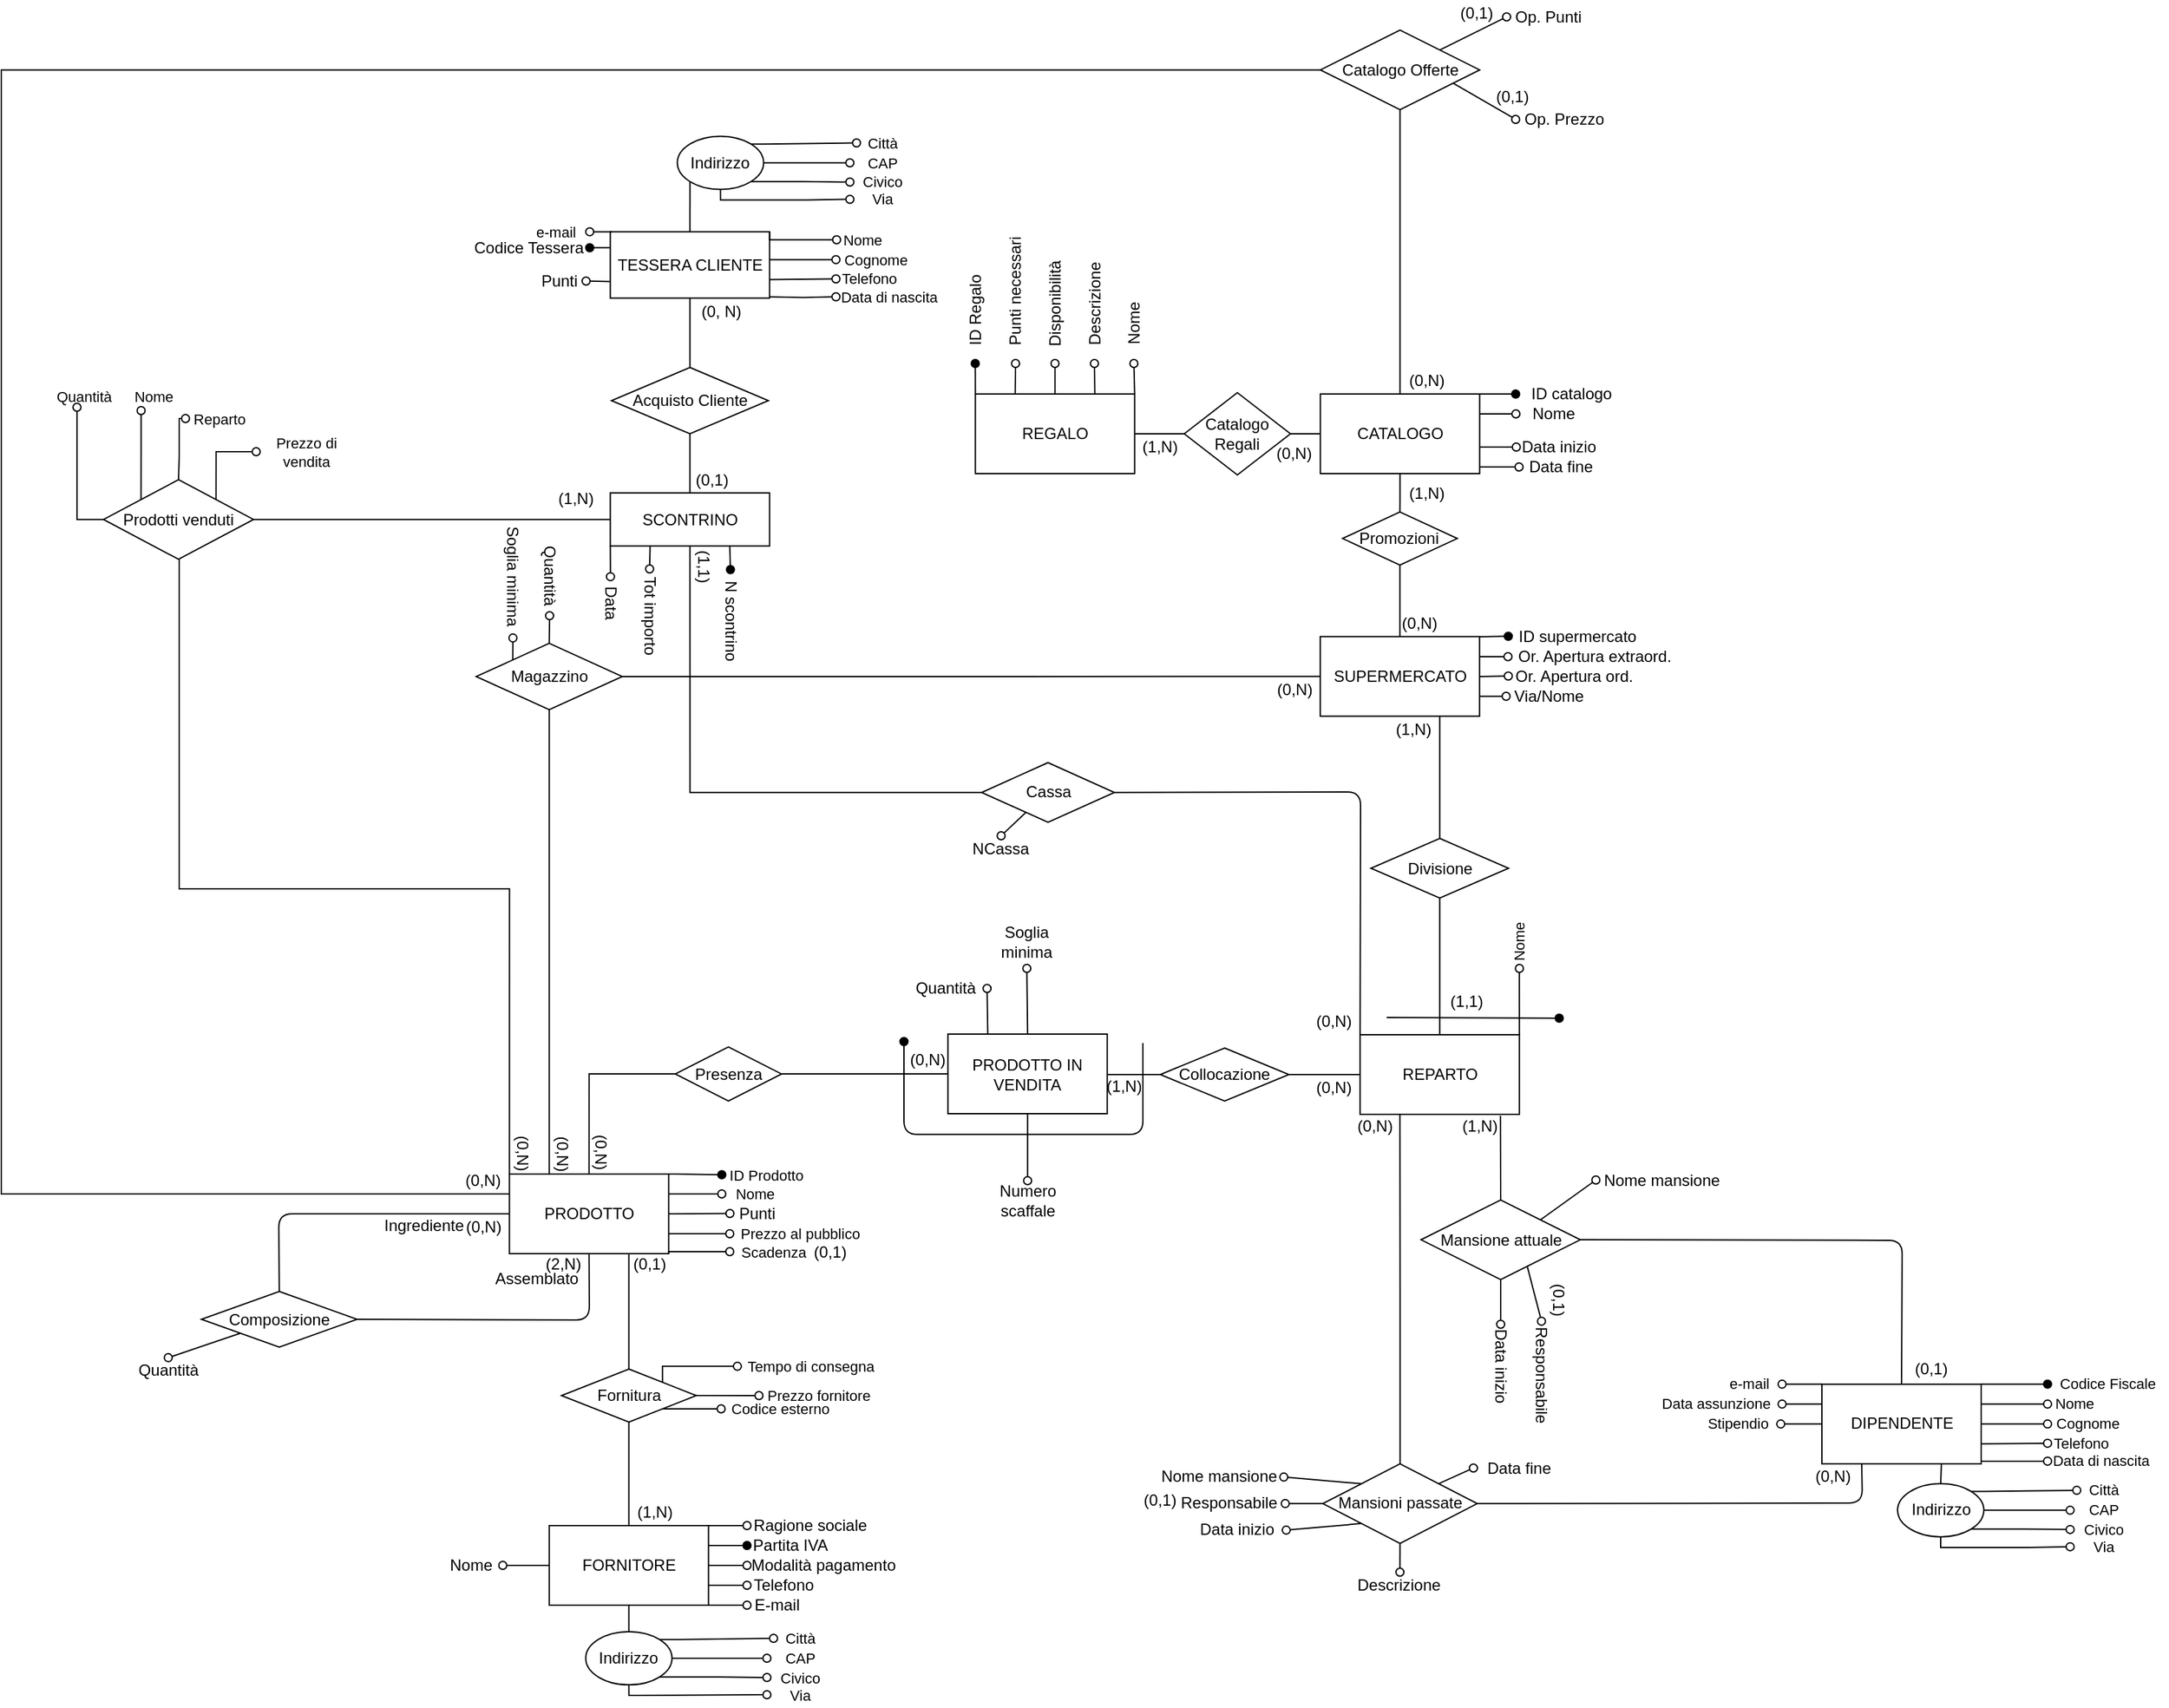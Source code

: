 <mxfile version="13.9.9" type="device" pages="2"><diagram id="AaEuYzi5Mk0jnb_sWx8u" name="Pagina-1"><mxGraphModel dx="1458" dy="1553" grid="1" gridSize="10" guides="1" tooltips="1" connect="1" arrows="1" fold="1" page="1" pageScale="1" pageWidth="827" pageHeight="1169" math="0" shadow="0"><root><mxCell id="0"/><mxCell id="1" parent="0"/><mxCell id="3t-cwynTEwgz1LDzE8S1-21" value="SUPERMERCATO" style="rounded=0;whiteSpace=wrap;html=1;" parent="1" vertex="1"><mxGeometry x="273.63" y="409.86" width="120" height="60" as="geometry"/></mxCell><mxCell id="3t-cwynTEwgz1LDzE8S1-22" value="" style="endArrow=none;html=1;entryX=1;entryY=0.75;entryDx=0;entryDy=0;endFill=0;startArrow=oval;startFill=0;exitX=0;exitY=0.5;exitDx=0;exitDy=0;" parent="1" source="3t-cwynTEwgz1LDzE8S1-23" edge="1"><mxGeometry width="50" height="50" relative="1" as="geometry"><mxPoint x="288.63" y="505.478" as="sourcePoint"/><mxPoint x="393.63" y="439.98" as="targetPoint"/></mxGeometry></mxCell><mxCell id="3t-cwynTEwgz1LDzE8S1-23" value="Or. Apertura ord." style="text;html=1;strokeColor=none;fillColor=none;align=center;verticalAlign=middle;whiteSpace=wrap;rounded=0;rotation=0;" parent="1" vertex="1"><mxGeometry x="415.26" y="419.61" width="100" height="40" as="geometry"/></mxCell><mxCell id="3t-cwynTEwgz1LDzE8S1-24" value="" style="endArrow=none;html=1;endFill=0;startArrow=oval;startFill=0;exitX=0;exitY=0.5;exitDx=0;exitDy=0;entryX=1;entryY=0.5;entryDx=0;entryDy=0;" parent="1" source="3t-cwynTEwgz1LDzE8S1-25" edge="1"><mxGeometry width="50" height="50" relative="1" as="geometry"><mxPoint x="336.63" y="542.678" as="sourcePoint"/><mxPoint x="393.63" y="424.98" as="targetPoint"/></mxGeometry></mxCell><mxCell id="3t-cwynTEwgz1LDzE8S1-25" value="Or. Apertura extraord." style="text;html=1;strokeColor=none;fillColor=none;align=center;verticalAlign=middle;whiteSpace=wrap;rounded=0;rotation=0;" parent="1" vertex="1"><mxGeometry x="415.01" y="414.98" width="131.25" height="20" as="geometry"/></mxCell><mxCell id="3t-cwynTEwgz1LDzE8S1-26" value="" style="endArrow=none;html=1;endFill=0;startArrow=oval;startFill=1;exitX=0;exitY=0.5;exitDx=0;exitDy=0;entryX=1;entryY=0.25;entryDx=0;entryDy=0;" parent="1" source="3t-cwynTEwgz1LDzE8S1-27" edge="1"><mxGeometry width="50" height="50" relative="1" as="geometry"><mxPoint x="348.63" y="479.978" as="sourcePoint"/><mxPoint x="393.63" y="409.98" as="targetPoint"/></mxGeometry></mxCell><mxCell id="3t-cwynTEwgz1LDzE8S1-27" value="ID supermercato" style="text;html=1;strokeColor=none;align=center;verticalAlign=middle;whiteSpace=wrap;rounded=0;rotation=0;" parent="1" vertex="1"><mxGeometry x="415.26" y="399.61" width="104.74" height="20" as="geometry"/></mxCell><mxCell id="3t-cwynTEwgz1LDzE8S1-31" value="REPARTO" style="rounded=0;whiteSpace=wrap;html=1;" parent="1" vertex="1"><mxGeometry x="303.63" y="710" width="120" height="60" as="geometry"/></mxCell><mxCell id="3t-cwynTEwgz1LDzE8S1-32" value="Divisione" style="rhombus;whiteSpace=wrap;html=1;" parent="1" vertex="1"><mxGeometry x="311.82" y="562" width="103.63" height="45.01" as="geometry"/></mxCell><mxCell id="3t-cwynTEwgz1LDzE8S1-33" value="" style="endArrow=none;html=1;exitX=0.75;exitY=1;exitDx=0;exitDy=0;entryX=0.5;entryY=0;entryDx=0;entryDy=0;" parent="1" source="3t-cwynTEwgz1LDzE8S1-21" target="3t-cwynTEwgz1LDzE8S1-32" edge="1"><mxGeometry width="50" height="50" relative="1" as="geometry"><mxPoint x="363.63" y="479.86" as="sourcePoint"/><mxPoint x="492.63" y="594.86" as="targetPoint"/></mxGeometry></mxCell><mxCell id="3t-cwynTEwgz1LDzE8S1-34" value="" style="endArrow=none;html=1;exitX=0.5;exitY=1;exitDx=0;exitDy=0;entryX=0.5;entryY=0;entryDx=0;entryDy=0;" parent="1" source="3t-cwynTEwgz1LDzE8S1-32" target="3t-cwynTEwgz1LDzE8S1-31" edge="1"><mxGeometry width="50" height="50" relative="1" as="geometry"><mxPoint x="263.63" y="739.87" as="sourcePoint"/><mxPoint x="302.63" y="739.875" as="targetPoint"/></mxGeometry></mxCell><mxCell id="3t-cwynTEwgz1LDzE8S1-35" value="" style="endArrow=none;html=1;endFill=0;startArrow=oval;startFill=1;" parent="1" edge="1"><mxGeometry width="50" height="50" relative="1" as="geometry"><mxPoint x="453.63" y="697.49" as="sourcePoint"/><mxPoint x="323.63" y="697" as="targetPoint"/><Array as="points"/></mxGeometry></mxCell><mxCell id="3t-cwynTEwgz1LDzE8S1-36" value="DIPENDENTE" style="rounded=0;whiteSpace=wrap;html=1;" parent="1" vertex="1"><mxGeometry x="651.52" y="973.43" width="120" height="60" as="geometry"/></mxCell><mxCell id="3t-cwynTEwgz1LDzE8S1-37" style="edgeStyle=orthogonalEdgeStyle;rounded=0;orthogonalLoop=1;jettySize=auto;html=1;entryX=1;entryY=0;entryDx=0;entryDy=0;startArrow=oval;startFill=1;endArrow=none;endFill=0;" parent="1" source="3t-cwynTEwgz1LDzE8S1-38" target="3t-cwynTEwgz1LDzE8S1-36" edge="1"><mxGeometry relative="1" as="geometry"><mxPoint x="781.52" y="963.43" as="targetPoint"/><Array as="points"><mxPoint x="781.52" y="973.43"/><mxPoint x="781.52" y="973.43"/></Array></mxGeometry></mxCell><mxCell id="3t-cwynTEwgz1LDzE8S1-38" value="Codice Fiscale" style="text;html=1;strokeColor=none;fillColor=none;align=center;verticalAlign=middle;whiteSpace=wrap;rounded=0;shadow=0;fontSize=11;" parent="1" vertex="1"><mxGeometry x="821.52" y="963.43" width="90" height="20" as="geometry"/></mxCell><mxCell id="3t-cwynTEwgz1LDzE8S1-39" style="edgeStyle=orthogonalEdgeStyle;rounded=0;orthogonalLoop=1;jettySize=auto;html=1;startArrow=oval;startFill=0;endArrow=none;endFill=0;entryX=1;entryY=0.25;entryDx=0;entryDy=0;exitX=0;exitY=0.5;exitDx=0;exitDy=0;" parent="1" source="3t-cwynTEwgz1LDzE8S1-40" target="3t-cwynTEwgz1LDzE8S1-36" edge="1"><mxGeometry relative="1" as="geometry"><mxPoint x="771.52" y="983.44" as="targetPoint"/><mxPoint x="811.52" y="983.44" as="sourcePoint"/><Array as="points"><mxPoint x="781.52" y="988.43"/><mxPoint x="781.52" y="988.43"/></Array></mxGeometry></mxCell><mxCell id="3t-cwynTEwgz1LDzE8S1-40" value="Nome" style="text;html=1;strokeColor=none;fillColor=none;align=center;verticalAlign=middle;whiteSpace=wrap;rounded=0;shadow=0;fontSize=11;" parent="1" vertex="1"><mxGeometry x="821.52" y="983.43" width="40" height="10" as="geometry"/></mxCell><mxCell id="3t-cwynTEwgz1LDzE8S1-41" style="edgeStyle=orthogonalEdgeStyle;rounded=0;orthogonalLoop=1;jettySize=auto;html=1;entryX=1;entryY=0.75;entryDx=0;entryDy=0;startArrow=oval;startFill=0;endArrow=none;endFill=0;exitX=0;exitY=0.5;exitDx=0;exitDy=0;" parent="1" source="3t-cwynTEwgz1LDzE8S1-42" target="3t-cwynTEwgz1LDzE8S1-36" edge="1"><mxGeometry relative="1" as="geometry"><Array as="points"><mxPoint x="821.52" y="1018.43"/></Array></mxGeometry></mxCell><mxCell id="3t-cwynTEwgz1LDzE8S1-42" value="Telefono" style="text;html=1;strokeColor=none;fillColor=none;align=center;verticalAlign=middle;whiteSpace=wrap;rounded=0;shadow=0;fontSize=11;" parent="1" vertex="1"><mxGeometry x="821.52" y="1010.44" width="50" height="15" as="geometry"/></mxCell><mxCell id="3t-cwynTEwgz1LDzE8S1-43" value="Indirizzo" style="ellipse;whiteSpace=wrap;html=1;" parent="1" vertex="1"><mxGeometry x="708.52" y="1048.43" width="65" height="40.01" as="geometry"/></mxCell><mxCell id="3t-cwynTEwgz1LDzE8S1-44" style="edgeStyle=orthogonalEdgeStyle;rounded=0;orthogonalLoop=1;jettySize=auto;html=1;entryX=0;entryY=0.5;entryDx=0;entryDy=0;shadow=0;endArrow=oval;endFill=0;fillColor=#FFFFFF;fontSize=11;exitX=1;exitY=1;exitDx=0;exitDy=0;" parent="1" source="3t-cwynTEwgz1LDzE8S1-43" target="3t-cwynTEwgz1LDzE8S1-45" edge="1"><mxGeometry relative="1" as="geometry"><mxPoint x="467.52" y="928.43" as="sourcePoint"/><Array as="points"><mxPoint x="803.52" y="1082.43"/></Array></mxGeometry></mxCell><mxCell id="3t-cwynTEwgz1LDzE8S1-45" value="Civico" style="text;html=1;strokeColor=none;fillColor=none;align=center;verticalAlign=middle;whiteSpace=wrap;rounded=0;shadow=0;fontSize=11;" parent="1" vertex="1"><mxGeometry x="838.52" y="1078.44" width="50" height="9" as="geometry"/></mxCell><mxCell id="3t-cwynTEwgz1LDzE8S1-46" style="edgeStyle=orthogonalEdgeStyle;rounded=0;orthogonalLoop=1;jettySize=auto;html=1;entryX=0;entryY=0.5;entryDx=0;entryDy=0;shadow=0;endArrow=oval;endFill=0;fillColor=#FFFFFF;fontSize=11;exitX=0.5;exitY=1;exitDx=0;exitDy=0;" parent="1" source="3t-cwynTEwgz1LDzE8S1-43" target="3t-cwynTEwgz1LDzE8S1-47" edge="1"><mxGeometry relative="1" as="geometry"><mxPoint x="537.52" y="1008.435" as="sourcePoint"/><Array as="points"><mxPoint x="740.52" y="1096.43"/><mxPoint x="806.52" y="1096.43"/></Array></mxGeometry></mxCell><mxCell id="3t-cwynTEwgz1LDzE8S1-47" value="Via" style="text;html=1;strokeColor=none;fillColor=none;align=center;verticalAlign=middle;whiteSpace=wrap;rounded=0;shadow=0;fontSize=11;" parent="1" vertex="1"><mxGeometry x="838.52" y="1088.44" width="50" height="15" as="geometry"/></mxCell><mxCell id="3t-cwynTEwgz1LDzE8S1-48" style="edgeStyle=orthogonalEdgeStyle;rounded=0;orthogonalLoop=1;jettySize=auto;html=1;entryX=0;entryY=0.5;entryDx=0;entryDy=0;shadow=0;endArrow=oval;endFill=0;fillColor=#FFFFFF;fontSize=11;exitX=1;exitY=0.5;exitDx=0;exitDy=0;" parent="1" source="3t-cwynTEwgz1LDzE8S1-43" target="3t-cwynTEwgz1LDzE8S1-49" edge="1"><mxGeometry relative="1" as="geometry"><mxPoint x="763.975" y="1072.586" as="sourcePoint"/><Array as="points"><mxPoint x="823.52" y="1068.43"/><mxPoint x="823.52" y="1068.43"/></Array></mxGeometry></mxCell><mxCell id="3t-cwynTEwgz1LDzE8S1-49" value="CAP" style="text;html=1;strokeColor=none;fillColor=none;align=center;verticalAlign=middle;whiteSpace=wrap;rounded=0;shadow=0;fontSize=11;" parent="1" vertex="1"><mxGeometry x="838.52" y="1063.43" width="50" height="10.01" as="geometry"/></mxCell><mxCell id="3t-cwynTEwgz1LDzE8S1-50" value="" style="endArrow=none;html=1;entryX=0.75;entryY=1;entryDx=0;entryDy=0;exitX=0.5;exitY=0;exitDx=0;exitDy=0;" parent="1" source="3t-cwynTEwgz1LDzE8S1-43" target="3t-cwynTEwgz1LDzE8S1-36" edge="1"><mxGeometry width="50" height="50" relative="1" as="geometry"><mxPoint x="581.52" y="993.43" as="sourcePoint"/><mxPoint x="631.52" y="943.43" as="targetPoint"/></mxGeometry></mxCell><mxCell id="3t-cwynTEwgz1LDzE8S1-51" style="edgeStyle=orthogonalEdgeStyle;rounded=0;orthogonalLoop=1;jettySize=auto;html=1;entryX=0;entryY=0.5;entryDx=0;entryDy=0;shadow=0;endArrow=oval;endFill=0;fillColor=#FFFFFF;fontSize=11;exitX=1;exitY=0;exitDx=0;exitDy=0;" parent="1" source="3t-cwynTEwgz1LDzE8S1-43" target="3t-cwynTEwgz1LDzE8S1-52" edge="1"><mxGeometry relative="1" as="geometry"><mxPoint x="773.52" y="1058.425" as="sourcePoint"/><Array as="points"><mxPoint x="773.52" y="1054.43"/><mxPoint x="843.52" y="1053.43"/></Array></mxGeometry></mxCell><mxCell id="3t-cwynTEwgz1LDzE8S1-52" value="Città" style="text;html=1;strokeColor=none;fillColor=none;align=center;verticalAlign=middle;whiteSpace=wrap;rounded=0;shadow=0;fontSize=11;" parent="1" vertex="1"><mxGeometry x="843.52" y="1048.43" width="40" height="10" as="geometry"/></mxCell><mxCell id="3t-cwynTEwgz1LDzE8S1-53" style="edgeStyle=orthogonalEdgeStyle;rounded=0;orthogonalLoop=1;jettySize=auto;html=1;startArrow=oval;startFill=0;endArrow=none;endFill=0;entryX=1;entryY=0.25;entryDx=0;entryDy=0;exitX=0;exitY=0.5;exitDx=0;exitDy=0;" parent="1" source="3t-cwynTEwgz1LDzE8S1-54" edge="1"><mxGeometry relative="1" as="geometry"><mxPoint x="771.52" y="1003.43" as="targetPoint"/><mxPoint x="811.52" y="998.44" as="sourcePoint"/><Array as="points"><mxPoint x="781.52" y="1003.43"/><mxPoint x="781.52" y="1003.43"/></Array></mxGeometry></mxCell><mxCell id="3t-cwynTEwgz1LDzE8S1-54" value="Cognome" style="text;html=1;strokeColor=none;fillColor=none;align=center;verticalAlign=middle;whiteSpace=wrap;rounded=0;shadow=0;fontSize=11;" parent="1" vertex="1"><mxGeometry x="821.52" y="998.43" width="60" height="10" as="geometry"/></mxCell><mxCell id="3t-cwynTEwgz1LDzE8S1-55" style="edgeStyle=orthogonalEdgeStyle;rounded=0;orthogonalLoop=1;jettySize=auto;html=1;entryX=0;entryY=0.5;entryDx=0;entryDy=0;shadow=0;endArrow=oval;endFill=0;fillColor=#FFFFFF;fontSize=11;exitX=1;exitY=0.967;exitDx=0;exitDy=0;exitPerimeter=0;" parent="1" source="3t-cwynTEwgz1LDzE8S1-36" target="3t-cwynTEwgz1LDzE8S1-56" edge="1"><mxGeometry relative="1" as="geometry"><mxPoint x="781.52" y="1031.43" as="sourcePoint"/><Array as="points"/></mxGeometry></mxCell><mxCell id="3t-cwynTEwgz1LDzE8S1-56" value="Data di nascita" style="text;html=1;strokeColor=none;fillColor=none;align=center;verticalAlign=middle;whiteSpace=wrap;rounded=0;shadow=0;fontSize=11;" parent="1" vertex="1"><mxGeometry x="821.52" y="1021.44" width="80" height="20" as="geometry"/></mxCell><mxCell id="3t-cwynTEwgz1LDzE8S1-57" style="edgeStyle=orthogonalEdgeStyle;rounded=0;orthogonalLoop=1;jettySize=auto;html=1;startArrow=oval;startFill=0;endArrow=none;endFill=0;entryX=0;entryY=0;entryDx=0;entryDy=0;exitX=1;exitY=0.5;exitDx=0;exitDy=0;" parent="1" source="3t-cwynTEwgz1LDzE8S1-58" target="3t-cwynTEwgz1LDzE8S1-36" edge="1"><mxGeometry relative="1" as="geometry"><mxPoint x="631.52" y="953.43" as="sourcePoint"/><mxPoint x="651.52" y="971.43" as="targetPoint"/><Array as="points"><mxPoint x="641.52" y="973.43"/><mxPoint x="641.52" y="973.43"/></Array></mxGeometry></mxCell><mxCell id="3t-cwynTEwgz1LDzE8S1-58" value="e-mail" style="text;html=1;strokeColor=none;fillColor=none;align=center;verticalAlign=middle;whiteSpace=wrap;rounded=0;shadow=0;fontSize=11;rotation=0;" parent="1" vertex="1"><mxGeometry x="571.52" y="963.43" width="50" height="20" as="geometry"/></mxCell><mxCell id="3t-cwynTEwgz1LDzE8S1-59" style="edgeStyle=orthogonalEdgeStyle;rounded=0;orthogonalLoop=1;jettySize=auto;html=1;entryX=1;entryY=0.5;entryDx=0;entryDy=0;shadow=0;endArrow=oval;endFill=0;fillColor=#FFFFFF;fontSize=11;exitX=0;exitY=0.25;exitDx=0;exitDy=0;" parent="1" source="3t-cwynTEwgz1LDzE8S1-36" target="3t-cwynTEwgz1LDzE8S1-60" edge="1"><mxGeometry relative="1" as="geometry"><mxPoint x="650.52" y="988.43" as="sourcePoint"/><Array as="points"/><mxPoint x="620.52" y="988.43" as="targetPoint"/></mxGeometry></mxCell><mxCell id="3t-cwynTEwgz1LDzE8S1-60" value="Data assunzione" style="text;html=1;strokeColor=none;fillColor=none;align=center;verticalAlign=middle;whiteSpace=wrap;rounded=0;shadow=0;fontSize=11;" parent="1" vertex="1"><mxGeometry x="521.52" y="978.43" width="100" height="20" as="geometry"/></mxCell><mxCell id="3t-cwynTEwgz1LDzE8S1-61" value="Stipendio" style="text;html=1;strokeColor=none;fillColor=none;align=center;verticalAlign=middle;whiteSpace=wrap;rounded=0;shadow=0;fontSize=11;" parent="1" vertex="1"><mxGeometry x="555.52" y="993.43" width="65" height="20" as="geometry"/></mxCell><mxCell id="3t-cwynTEwgz1LDzE8S1-62" style="edgeStyle=orthogonalEdgeStyle;rounded=0;orthogonalLoop=1;jettySize=auto;html=1;exitX=1;exitY=0.5;exitDx=0;exitDy=0;entryX=0;entryY=0.5;entryDx=0;entryDy=0;startArrow=oval;startFill=0;endArrow=none;endFill=0;" parent="1" source="3t-cwynTEwgz1LDzE8S1-61" target="3t-cwynTEwgz1LDzE8S1-36" edge="1"><mxGeometry relative="1" as="geometry"><mxPoint x="619.52" y="1008.43" as="sourcePoint"/><mxPoint x="649.52" y="1003.43" as="targetPoint"/><Array as="points"><mxPoint x="641.52" y="1003.43"/><mxPoint x="641.52" y="1003.43"/></Array></mxGeometry></mxCell><mxCell id="3t-cwynTEwgz1LDzE8S1-68" style="edgeStyle=orthogonalEdgeStyle;rounded=0;orthogonalLoop=1;jettySize=auto;html=1;entryX=0;entryY=0.5;entryDx=0;entryDy=0;shadow=0;endArrow=oval;endFill=0;fillColor=#FFFFFF;fontSize=11;exitX=1;exitY=0;exitDx=0;exitDy=0;" parent="1" source="3t-cwynTEwgz1LDzE8S1-31" target="3t-cwynTEwgz1LDzE8S1-69" edge="1"><mxGeometry relative="1" as="geometry"><mxPoint x="423.63" y="665.01" as="sourcePoint"/><Array as="points"><mxPoint x="423.63" y="670"/><mxPoint x="423.63" y="670"/></Array></mxGeometry></mxCell><mxCell id="3t-cwynTEwgz1LDzE8S1-69" value="Nome" style="text;html=1;strokeColor=none;fillColor=none;align=center;verticalAlign=middle;whiteSpace=wrap;rounded=0;shadow=0;fontSize=11;rotation=270;" parent="1" vertex="1"><mxGeometry x="403.63" y="630" width="40" height="20" as="geometry"/></mxCell><mxCell id="3t-cwynTEwgz1LDzE8S1-70" value="" style="endArrow=none;html=1;fillColor=#FFFFFF;exitX=1;exitY=0.5;exitDx=0;exitDy=0;entryX=0;entryY=0.5;entryDx=0;entryDy=0;" parent="1" source="kvGvNXPUaEUiYJLDBByV-61" target="3t-cwynTEwgz1LDzE8S1-31" edge="1"><mxGeometry width="50" height="50" relative="1" as="geometry"><mxPoint x="218.63" y="740" as="sourcePoint"/><mxPoint x="245.13" y="720" as="targetPoint"/></mxGeometry></mxCell><mxCell id="qbDtTzuFtkKjKqkCriLI-1" value="(1,N)" style="text;html=1;strokeColor=none;fillColor=none;align=center;verticalAlign=middle;whiteSpace=wrap;rounded=0;" parent="1" vertex="1"><mxGeometry x="323.63" y="469.86" width="40" height="20" as="geometry"/></mxCell><mxCell id="qbDtTzuFtkKjKqkCriLI-2" value="(1,1)" style="text;html=1;strokeColor=none;fillColor=none;align=center;verticalAlign=middle;whiteSpace=wrap;rounded=0;" parent="1" vertex="1"><mxGeometry x="363.63" y="675.01" width="40" height="20" as="geometry"/></mxCell><mxCell id="qbDtTzuFtkKjKqkCriLI-3" value="SCONTRINO" style="rounded=0;whiteSpace=wrap;html=1;" parent="1" vertex="1"><mxGeometry x="-261.24" y="301.58" width="120" height="40" as="geometry"/></mxCell><mxCell id="qbDtTzuFtkKjKqkCriLI-4" value="" style="endArrow=none;html=1;entryX=0.25;entryY=1;entryDx=0;entryDy=0;endFill=0;startArrow=oval;startFill=0;exitX=0;exitY=0.5;exitDx=0;exitDy=0;" parent="1" source="qbDtTzuFtkKjKqkCriLI-5" target="qbDtTzuFtkKjKqkCriLI-3" edge="1"><mxGeometry width="50" height="50" relative="1" as="geometry"><mxPoint x="80.69" y="344.928" as="sourcePoint"/><mxPoint x="80.19" y="304.43" as="targetPoint"/></mxGeometry></mxCell><mxCell id="qbDtTzuFtkKjKqkCriLI-5" value="Tot importo" style="text;html=1;strokeColor=none;fillColor=none;align=center;verticalAlign=middle;whiteSpace=wrap;rounded=0;rotation=90;" parent="1" vertex="1"><mxGeometry x="-266.99" y="374.45" width="70.74" height="39.61" as="geometry"/></mxCell><mxCell id="qbDtTzuFtkKjKqkCriLI-9" value="" style="endArrow=none;html=1;entryX=0.75;entryY=1;entryDx=0;entryDy=0;endFill=0;startArrow=oval;startFill=1;exitX=0;exitY=0.5;exitDx=0;exitDy=0;" parent="1" source="qbDtTzuFtkKjKqkCriLI-10" target="qbDtTzuFtkKjKqkCriLI-3" edge="1"><mxGeometry width="50" height="50" relative="1" as="geometry"><mxPoint x="165.9" y="291.718" as="sourcePoint"/><mxPoint x="27.77" y="374.98" as="targetPoint"/></mxGeometry></mxCell><mxCell id="qbDtTzuFtkKjKqkCriLI-10" value="N scontrino" style="text;html=1;strokeColor=none;fillColor=none;align=center;verticalAlign=middle;whiteSpace=wrap;rounded=0;rotation=90;" parent="1" vertex="1"><mxGeometry x="-209.86" y="375.73" width="78.24" height="45.5" as="geometry"/></mxCell><mxCell id="qbDtTzuFtkKjKqkCriLI-15" value="(1,N)" style="text;html=1;strokeColor=none;fillColor=none;align=center;verticalAlign=middle;whiteSpace=wrap;rounded=0;" parent="1" vertex="1"><mxGeometry x="373.7" y="768.51" width="40" height="20" as="geometry"/></mxCell><mxCell id="qbDtTzuFtkKjKqkCriLI-73" value="PRODOTTO" style="rounded=0;whiteSpace=wrap;html=1;" parent="1" vertex="1"><mxGeometry x="-337.24" y="815.02" width="120" height="60" as="geometry"/></mxCell><mxCell id="qbDtTzuFtkKjKqkCriLI-74" style="edgeStyle=orthogonalEdgeStyle;rounded=0;orthogonalLoop=1;jettySize=auto;html=1;entryX=0;entryY=0.5;entryDx=0;entryDy=0;shadow=0;endArrow=oval;endFill=1;fillColor=#FFFFFF;fontSize=11;exitX=1;exitY=0;exitDx=0;exitDy=0;" parent="1" source="qbDtTzuFtkKjKqkCriLI-73" target="qbDtTzuFtkKjKqkCriLI-75" edge="1"><mxGeometry relative="1" as="geometry"><mxPoint x="-212.48" y="816.88" as="sourcePoint"/><Array as="points"><mxPoint x="-212.24" y="815.51"/></Array></mxGeometry></mxCell><mxCell id="qbDtTzuFtkKjKqkCriLI-75" value="ID Prodotto" style="text;html=1;strokeColor=none;fillColor=none;align=center;verticalAlign=middle;whiteSpace=wrap;rounded=0;shadow=0;fontSize=11;" parent="1" vertex="1"><mxGeometry x="-177.24" y="808.51" width="67.24" height="14" as="geometry"/></mxCell><mxCell id="qbDtTzuFtkKjKqkCriLI-76" style="edgeStyle=orthogonalEdgeStyle;rounded=0;orthogonalLoop=1;jettySize=auto;html=1;entryX=0;entryY=0.5;entryDx=0;entryDy=0;shadow=0;endArrow=oval;endFill=0;fillColor=#FFFFFF;fontSize=11;exitX=1;exitY=0.25;exitDx=0;exitDy=0;" parent="1" source="qbDtTzuFtkKjKqkCriLI-73" target="qbDtTzuFtkKjKqkCriLI-77" edge="1"><mxGeometry relative="1" as="geometry"><mxPoint x="-206.24" y="832.51" as="sourcePoint"/><Array as="points"><mxPoint x="-206.24" y="829.51"/><mxPoint x="-166.24" y="830.51"/></Array></mxGeometry></mxCell><mxCell id="qbDtTzuFtkKjKqkCriLI-77" value="Nome" style="text;html=1;strokeColor=none;fillColor=none;align=center;verticalAlign=middle;whiteSpace=wrap;rounded=0;shadow=0;fontSize=11;" parent="1" vertex="1"><mxGeometry x="-177.24" y="825.02" width="50" height="10" as="geometry"/></mxCell><mxCell id="qbDtTzuFtkKjKqkCriLI-80" style="edgeStyle=orthogonalEdgeStyle;rounded=0;orthogonalLoop=1;jettySize=auto;html=1;shadow=0;endArrow=oval;endFill=0;fillColor=#FFFFFF;fontSize=11;exitX=1;exitY=0.75;exitDx=0;exitDy=0;entryX=0;entryY=0.5;entryDx=0;entryDy=0;" parent="1" source="qbDtTzuFtkKjKqkCriLI-73" target="qbDtTzuFtkKjKqkCriLI-81" edge="1"><mxGeometry relative="1" as="geometry"><mxPoint x="-213.24" y="863.52" as="sourcePoint"/><Array as="points"/><mxPoint x="-171.24" y="860.51" as="targetPoint"/></mxGeometry></mxCell><mxCell id="qbDtTzuFtkKjKqkCriLI-81" value="Prezzo al pubblico" style="text;html=1;strokeColor=none;fillColor=none;align=center;verticalAlign=middle;whiteSpace=wrap;rounded=0;shadow=0;fontSize=11;" parent="1" vertex="1"><mxGeometry x="-171.24" y="855.02" width="106" height="10" as="geometry"/></mxCell><mxCell id="qbDtTzuFtkKjKqkCriLI-82" style="edgeStyle=orthogonalEdgeStyle;rounded=0;orthogonalLoop=1;jettySize=auto;html=1;entryX=0;entryY=0.5;entryDx=0;entryDy=0;shadow=0;endArrow=oval;endFill=0;fillColor=#FFFFFF;fontSize=11;exitX=1;exitY=1;exitDx=0;exitDy=0;" parent="1" source="qbDtTzuFtkKjKqkCriLI-73" target="qbDtTzuFtkKjKqkCriLI-83" edge="1"><mxGeometry relative="1" as="geometry"><mxPoint x="-213.24" y="873.52" as="sourcePoint"/><Array as="points"><mxPoint x="-217.24" y="873.51"/></Array></mxGeometry></mxCell><mxCell id="qbDtTzuFtkKjKqkCriLI-83" value="Scadenza" style="text;html=1;strokeColor=none;fillColor=none;align=center;verticalAlign=middle;whiteSpace=wrap;rounded=0;shadow=0;fontSize=11;" parent="1" vertex="1"><mxGeometry x="-171.24" y="868.52" width="66" height="10" as="geometry"/></mxCell><mxCell id="qbDtTzuFtkKjKqkCriLI-89" style="edgeStyle=orthogonalEdgeStyle;rounded=0;orthogonalLoop=1;jettySize=auto;html=1;entryX=0;entryY=0.5;entryDx=0;entryDy=0;shadow=0;endArrow=oval;endFill=0;fillColor=#FFFFFF;fontSize=11;exitX=1;exitY=1;exitDx=0;exitDy=0;" parent="1" source="qbDtTzuFtkKjKqkCriLI-121" target="qbDtTzuFtkKjKqkCriLI-90" edge="1"><mxGeometry relative="1" as="geometry"><mxPoint x="-216.74" y="993.25" as="sourcePoint"/><Array as="points"><mxPoint x="-217" y="991.57"/></Array></mxGeometry></mxCell><mxCell id="qbDtTzuFtkKjKqkCriLI-90" value="Codice esterno" style="text;html=1;strokeColor=none;fillColor=none;align=center;verticalAlign=middle;whiteSpace=wrap;rounded=0;shadow=0;fontSize=11;" parent="1" vertex="1"><mxGeometry x="-177.74" y="982" width="90" height="20" as="geometry"/></mxCell><mxCell id="qbDtTzuFtkKjKqkCriLI-91" style="edgeStyle=orthogonalEdgeStyle;rounded=0;orthogonalLoop=1;jettySize=auto;html=1;entryX=0;entryY=0.5;entryDx=0;entryDy=0;shadow=0;endArrow=oval;endFill=0;fillColor=#FFFFFF;fontSize=11;exitX=1.003;exitY=0.498;exitDx=0;exitDy=0;exitPerimeter=0;" parent="1" source="qbDtTzuFtkKjKqkCriLI-121" target="qbDtTzuFtkKjKqkCriLI-92" edge="1"><mxGeometry relative="1" as="geometry"><mxPoint x="-202.24" y="979.5" as="sourcePoint"/><Array as="points"><mxPoint x="-202" y="981.57"/></Array></mxGeometry></mxCell><mxCell id="qbDtTzuFtkKjKqkCriLI-92" value="Prezzo fornitore" style="text;html=1;strokeColor=none;fillColor=none;align=center;verticalAlign=middle;whiteSpace=wrap;rounded=0;shadow=0;fontSize=11;" parent="1" vertex="1"><mxGeometry x="-149.24" y="972.01" width="90" height="20" as="geometry"/></mxCell><mxCell id="qbDtTzuFtkKjKqkCriLI-93" style="edgeStyle=orthogonalEdgeStyle;rounded=0;orthogonalLoop=1;jettySize=auto;html=1;entryX=0;entryY=0.5;entryDx=0;entryDy=0;shadow=0;endArrow=oval;endFill=0;fillColor=#FFFFFF;fontSize=11;exitX=1;exitY=0;exitDx=0;exitDy=0;" parent="1" source="qbDtTzuFtkKjKqkCriLI-121" target="qbDtTzuFtkKjKqkCriLI-94" edge="1"><mxGeometry relative="1" as="geometry"><mxPoint x="-198.24" y="911.58" as="sourcePoint"/><Array as="points"><mxPoint x="-222" y="960"/></Array></mxGeometry></mxCell><mxCell id="qbDtTzuFtkKjKqkCriLI-94" value="Tempo di consegna" style="text;html=1;strokeColor=none;fillColor=none;align=center;verticalAlign=middle;whiteSpace=wrap;rounded=0;shadow=0;fontSize=11;" parent="1" vertex="1"><mxGeometry x="-165.49" y="949.92" width="110" height="20" as="geometry"/></mxCell><mxCell id="qbDtTzuFtkKjKqkCriLI-95" value="Composizione" style="rhombus;whiteSpace=wrap;html=1;" parent="1" vertex="1"><mxGeometry x="-569.24" y="903.52" width="117.24" height="41.99" as="geometry"/></mxCell><mxCell id="qbDtTzuFtkKjKqkCriLI-96" value="" style="endArrow=none;html=1;entryX=1;entryY=0.5;entryDx=0;entryDy=0;exitX=0.5;exitY=1;exitDx=0;exitDy=0;" parent="1" source="qbDtTzuFtkKjKqkCriLI-73" target="qbDtTzuFtkKjKqkCriLI-95" edge="1"><mxGeometry width="50" height="50" relative="1" as="geometry"><mxPoint x="-387.24" y="970.93" as="sourcePoint"/><mxPoint x="-377.24" y="933.01" as="targetPoint"/><Array as="points"><mxPoint x="-277" y="925"/></Array></mxGeometry></mxCell><mxCell id="qbDtTzuFtkKjKqkCriLI-97" value="" style="endArrow=none;html=1;exitX=0.5;exitY=0;exitDx=0;exitDy=0;entryX=0;entryY=0.5;entryDx=0;entryDy=0;" parent="1" source="qbDtTzuFtkKjKqkCriLI-95" target="qbDtTzuFtkKjKqkCriLI-73" edge="1"><mxGeometry width="50" height="50" relative="1" as="geometry"><mxPoint x="-377.24" y="820.51" as="sourcePoint"/><mxPoint x="-327.24" y="770.51" as="targetPoint"/><Array as="points"><mxPoint x="-511" y="845"/></Array></mxGeometry></mxCell><mxCell id="qbDtTzuFtkKjKqkCriLI-98" value="" style="endArrow=none;html=1;entryX=0;entryY=1;entryDx=0;entryDy=0;endFill=0;startArrow=oval;startFill=0;exitX=0.5;exitY=0;exitDx=0;exitDy=0;" parent="1" source="qbDtTzuFtkKjKqkCriLI-99" target="qbDtTzuFtkKjKqkCriLI-95" edge="1"><mxGeometry width="50" height="50" relative="1" as="geometry"><mxPoint x="-449.24" y="940.51" as="sourcePoint"/><mxPoint x="-447.24" y="920.51" as="targetPoint"/></mxGeometry></mxCell><mxCell id="qbDtTzuFtkKjKqkCriLI-99" value="Quantità" style="text;html=1;strokeColor=none;fillColor=none;align=center;verticalAlign=middle;whiteSpace=wrap;rounded=0;" parent="1" vertex="1"><mxGeometry x="-619.24" y="953.43" width="50" height="20" as="geometry"/></mxCell><mxCell id="qbDtTzuFtkKjKqkCriLI-100" value="FORNITORE" style="rounded=0;whiteSpace=wrap;html=1;" parent="1" vertex="1"><mxGeometry x="-307.24" y="1080" width="120" height="60" as="geometry"/></mxCell><mxCell id="qbDtTzuFtkKjKqkCriLI-101" value="" style="endArrow=none;html=1;entryX=1;entryY=0;entryDx=0;entryDy=0;endFill=0;startArrow=oval;startFill=0;exitX=0;exitY=0.5;exitDx=0;exitDy=0;" parent="1" source="qbDtTzuFtkKjKqkCriLI-102" target="qbDtTzuFtkKjKqkCriLI-100" edge="1"><mxGeometry width="50" height="50" relative="1" as="geometry"><mxPoint x="-99.24" y="1080.497" as="sourcePoint"/><mxPoint x="-99.74" y="1040" as="targetPoint"/></mxGeometry></mxCell><mxCell id="qbDtTzuFtkKjKqkCriLI-102" value="Ragione sociale" style="text;html=1;strokeColor=none;fillColor=none;align=center;verticalAlign=middle;whiteSpace=wrap;rounded=0;" parent="1" vertex="1"><mxGeometry x="-158.24" y="1070" width="95" height="20" as="geometry"/></mxCell><mxCell id="qbDtTzuFtkKjKqkCriLI-103" value="" style="endArrow=none;html=1;entryX=1;entryY=0.25;entryDx=0;entryDy=0;endFill=0;startArrow=oval;startFill=1;exitX=0;exitY=0.5;exitDx=0;exitDy=0;" parent="1" source="qbDtTzuFtkKjKqkCriLI-104" target="qbDtTzuFtkKjKqkCriLI-100" edge="1"><mxGeometry width="50" height="50" relative="1" as="geometry"><mxPoint x="-99.24" y="1093.497" as="sourcePoint"/><mxPoint x="-187.24" y="1093" as="targetPoint"/></mxGeometry></mxCell><mxCell id="qbDtTzuFtkKjKqkCriLI-104" value="Partita IVA" style="text;html=1;strokeColor=none;fillColor=none;align=center;verticalAlign=middle;whiteSpace=wrap;rounded=0;" parent="1" vertex="1"><mxGeometry x="-158.24" y="1085" width="65" height="20" as="geometry"/></mxCell><mxCell id="qbDtTzuFtkKjKqkCriLI-105" value="" style="endArrow=none;html=1;entryX=1;entryY=0.5;entryDx=0;entryDy=0;endFill=0;startArrow=oval;startFill=0;exitX=0;exitY=0.5;exitDx=0;exitDy=0;" parent="1" source="qbDtTzuFtkKjKqkCriLI-106" target="qbDtTzuFtkKjKqkCriLI-100" edge="1"><mxGeometry width="50" height="50" relative="1" as="geometry"><mxPoint x="-94.24" y="1110.497" as="sourcePoint"/><mxPoint x="-182.24" y="1110" as="targetPoint"/></mxGeometry></mxCell><mxCell id="qbDtTzuFtkKjKqkCriLI-106" value="Modalità pagamento" style="text;html=1;strokeColor=none;fillColor=none;align=center;verticalAlign=middle;whiteSpace=wrap;rounded=0;" parent="1" vertex="1"><mxGeometry x="-158.24" y="1100" width="115" height="20" as="geometry"/></mxCell><mxCell id="qbDtTzuFtkKjKqkCriLI-107" value="" style="endArrow=none;html=1;endFill=0;startArrow=oval;startFill=0;exitX=0;exitY=0.5;exitDx=0;exitDy=0;entryX=1;entryY=0.75;entryDx=0;entryDy=0;" parent="1" source="qbDtTzuFtkKjKqkCriLI-108" target="qbDtTzuFtkKjKqkCriLI-100" edge="1"><mxGeometry width="50" height="50" relative="1" as="geometry"><mxPoint x="-99.24" y="1123.497" as="sourcePoint"/><mxPoint x="-197.24" y="1125" as="targetPoint"/></mxGeometry></mxCell><mxCell id="qbDtTzuFtkKjKqkCriLI-108" value="Telefono" style="text;html=1;strokeColor=none;fillColor=none;align=center;verticalAlign=middle;whiteSpace=wrap;rounded=0;" parent="1" vertex="1"><mxGeometry x="-158.24" y="1115" width="55" height="20" as="geometry"/></mxCell><mxCell id="qbDtTzuFtkKjKqkCriLI-109" value="" style="endArrow=none;html=1;endFill=0;startArrow=oval;startFill=0;exitX=0;exitY=0.5;exitDx=0;exitDy=0;entryX=1;entryY=1;entryDx=0;entryDy=0;" parent="1" source="qbDtTzuFtkKjKqkCriLI-110" target="qbDtTzuFtkKjKqkCriLI-100" edge="1"><mxGeometry width="50" height="50" relative="1" as="geometry"><mxPoint x="-96.64" y="1140.497" as="sourcePoint"/><mxPoint x="-177.84" y="1140" as="targetPoint"/></mxGeometry></mxCell><mxCell id="qbDtTzuFtkKjKqkCriLI-110" value="E-mail" style="text;html=1;strokeColor=none;fillColor=none;align=center;verticalAlign=middle;whiteSpace=wrap;rounded=0;" parent="1" vertex="1"><mxGeometry x="-158.24" y="1130" width="45" height="20" as="geometry"/></mxCell><mxCell id="qbDtTzuFtkKjKqkCriLI-111" value="Indirizzo" style="ellipse;whiteSpace=wrap;html=1;" parent="1" vertex="1"><mxGeometry x="-279.74" y="1160" width="65" height="40.01" as="geometry"/></mxCell><mxCell id="qbDtTzuFtkKjKqkCriLI-112" style="edgeStyle=orthogonalEdgeStyle;rounded=0;orthogonalLoop=1;jettySize=auto;html=1;entryX=0;entryY=0.5;entryDx=0;entryDy=0;shadow=0;endArrow=oval;endFill=0;fillColor=#FFFFFF;fontSize=11;exitX=1;exitY=1;exitDx=0;exitDy=0;" parent="1" source="qbDtTzuFtkKjKqkCriLI-111" target="qbDtTzuFtkKjKqkCriLI-113" edge="1"><mxGeometry relative="1" as="geometry"><mxPoint x="-514.24" y="1040" as="sourcePoint"/><Array as="points"><mxPoint x="-178.24" y="1194"/></Array></mxGeometry></mxCell><mxCell id="qbDtTzuFtkKjKqkCriLI-113" value="Civico" style="text;html=1;strokeColor=none;fillColor=none;align=center;verticalAlign=middle;whiteSpace=wrap;rounded=0;shadow=0;fontSize=11;" parent="1" vertex="1"><mxGeometry x="-143.24" y="1190.01" width="50" height="9" as="geometry"/></mxCell><mxCell id="qbDtTzuFtkKjKqkCriLI-114" style="edgeStyle=orthogonalEdgeStyle;rounded=0;orthogonalLoop=1;jettySize=auto;html=1;entryX=0;entryY=0.5;entryDx=0;entryDy=0;shadow=0;endArrow=oval;endFill=0;fillColor=#FFFFFF;fontSize=11;exitX=0.5;exitY=1;exitDx=0;exitDy=0;" parent="1" source="qbDtTzuFtkKjKqkCriLI-111" target="qbDtTzuFtkKjKqkCriLI-115" edge="1"><mxGeometry relative="1" as="geometry"><mxPoint x="-444.24" y="1120.005" as="sourcePoint"/><Array as="points"><mxPoint x="-241.24" y="1208"/><mxPoint x="-175.24" y="1208"/></Array></mxGeometry></mxCell><mxCell id="qbDtTzuFtkKjKqkCriLI-115" value="Via" style="text;html=1;strokeColor=none;fillColor=none;align=center;verticalAlign=middle;whiteSpace=wrap;rounded=0;shadow=0;fontSize=11;" parent="1" vertex="1"><mxGeometry x="-143.24" y="1200.01" width="50" height="15" as="geometry"/></mxCell><mxCell id="qbDtTzuFtkKjKqkCriLI-116" style="edgeStyle=orthogonalEdgeStyle;rounded=0;orthogonalLoop=1;jettySize=auto;html=1;entryX=0;entryY=0.5;entryDx=0;entryDy=0;shadow=0;endArrow=oval;endFill=0;fillColor=#FFFFFF;fontSize=11;exitX=1;exitY=0.5;exitDx=0;exitDy=0;" parent="1" source="qbDtTzuFtkKjKqkCriLI-111" target="qbDtTzuFtkKjKqkCriLI-117" edge="1"><mxGeometry relative="1" as="geometry"><mxPoint x="-217.785" y="1184.156" as="sourcePoint"/><Array as="points"><mxPoint x="-158.24" y="1180"/><mxPoint x="-158.24" y="1180"/></Array></mxGeometry></mxCell><mxCell id="qbDtTzuFtkKjKqkCriLI-117" value="CAP" style="text;html=1;strokeColor=none;fillColor=none;align=center;verticalAlign=middle;whiteSpace=wrap;rounded=0;shadow=0;fontSize=11;" parent="1" vertex="1"><mxGeometry x="-143.24" y="1175" width="50" height="10.01" as="geometry"/></mxCell><mxCell id="qbDtTzuFtkKjKqkCriLI-118" style="edgeStyle=orthogonalEdgeStyle;rounded=0;orthogonalLoop=1;jettySize=auto;html=1;entryX=0;entryY=0.5;entryDx=0;entryDy=0;shadow=0;endArrow=oval;endFill=0;fillColor=#FFFFFF;fontSize=11;exitX=1;exitY=0;exitDx=0;exitDy=0;" parent="1" source="qbDtTzuFtkKjKqkCriLI-111" target="qbDtTzuFtkKjKqkCriLI-119" edge="1"><mxGeometry relative="1" as="geometry"><mxPoint x="-208.24" y="1169.995" as="sourcePoint"/><Array as="points"><mxPoint x="-208.24" y="1166"/><mxPoint x="-138.24" y="1165"/></Array></mxGeometry></mxCell><mxCell id="qbDtTzuFtkKjKqkCriLI-119" value="Città" style="text;html=1;strokeColor=none;fillColor=none;align=center;verticalAlign=middle;whiteSpace=wrap;rounded=0;shadow=0;fontSize=11;" parent="1" vertex="1"><mxGeometry x="-138.24" y="1160" width="40" height="10" as="geometry"/></mxCell><mxCell id="qbDtTzuFtkKjKqkCriLI-120" value="" style="endArrow=none;html=1;entryX=0.5;entryY=1;entryDx=0;entryDy=0;exitX=0.5;exitY=0;exitDx=0;exitDy=0;" parent="1" source="qbDtTzuFtkKjKqkCriLI-111" target="qbDtTzuFtkKjKqkCriLI-100" edge="1"><mxGeometry width="50" height="50" relative="1" as="geometry"><mxPoint x="-263.24" y="1160" as="sourcePoint"/><mxPoint x="-213.24" y="1110" as="targetPoint"/></mxGeometry></mxCell><mxCell id="qbDtTzuFtkKjKqkCriLI-121" value="Fornitura" style="rhombus;whiteSpace=wrap;html=1;" parent="1" vertex="1"><mxGeometry x="-297.99" y="962" width="101.5" height="40" as="geometry"/></mxCell><mxCell id="qbDtTzuFtkKjKqkCriLI-122" value="" style="endArrow=none;html=1;entryX=0.5;entryY=0;entryDx=0;entryDy=0;exitX=0.5;exitY=1;exitDx=0;exitDy=0;" parent="1" source="qbDtTzuFtkKjKqkCriLI-121" target="qbDtTzuFtkKjKqkCriLI-100" edge="1"><mxGeometry width="50" height="50" relative="1" as="geometry"><mxPoint x="-258.24" y="1111.14" as="sourcePoint"/><mxPoint x="-208.24" y="1061.14" as="targetPoint"/></mxGeometry></mxCell><mxCell id="qbDtTzuFtkKjKqkCriLI-123" value="" style="endArrow=none;html=1;exitX=0.5;exitY=0;exitDx=0;exitDy=0;entryX=0.75;entryY=1;entryDx=0;entryDy=0;" parent="1" source="qbDtTzuFtkKjKqkCriLI-121" target="qbDtTzuFtkKjKqkCriLI-73" edge="1"><mxGeometry width="50" height="50" relative="1" as="geometry"><mxPoint x="-227.24" y="1035.51" as="sourcePoint"/><mxPoint x="-216.24" y="995.51" as="targetPoint"/></mxGeometry></mxCell><mxCell id="qbDtTzuFtkKjKqkCriLI-124" value="" style="endArrow=none;html=1;entryX=1;entryY=0.5;entryDx=0;entryDy=0;endFill=0;startArrow=oval;startFill=0;exitX=0;exitY=0.5;exitDx=0;exitDy=0;" parent="1" source="qbDtTzuFtkKjKqkCriLI-125" target="qbDtTzuFtkKjKqkCriLI-73" edge="1"><mxGeometry width="50" height="50" relative="1" as="geometry"><mxPoint x="-422.24" y="834.018" as="sourcePoint"/><mxPoint x="-337.24" y="825.52" as="targetPoint"/></mxGeometry></mxCell><mxCell id="qbDtTzuFtkKjKqkCriLI-125" value="Punti" style="text;html=1;strokeColor=none;fillColor=none;align=center;verticalAlign=middle;whiteSpace=wrap;rounded=0;" parent="1" vertex="1"><mxGeometry x="-171.12" y="834.52" width="41.12" height="20.5" as="geometry"/></mxCell><mxCell id="qbDtTzuFtkKjKqkCriLI-128" value="" style="endArrow=none;html=1;entryX=1;entryY=0.5;entryDx=0;entryDy=0;exitX=0;exitY=0;exitDx=0;exitDy=0;" parent="1" source="3t-cwynTEwgz1LDzE8S1-31" target="qbDtTzuFtkKjKqkCriLI-130" edge="1"><mxGeometry width="50" height="50" relative="1" as="geometry"><mxPoint x="438.63" y="740" as="sourcePoint"/><mxPoint x="260.0" y="589.86" as="targetPoint"/><Array as="points"><mxPoint x="304" y="527"/></Array></mxGeometry></mxCell><mxCell id="qbDtTzuFtkKjKqkCriLI-130" value="Cassa" style="rhombus;rounded=0;whiteSpace=wrap;html=1;" parent="1" vertex="1"><mxGeometry x="18.52" y="504.86" width="100" height="45" as="geometry"/></mxCell><mxCell id="qbDtTzuFtkKjKqkCriLI-131" value="" style="endArrow=none;html=1;entryX=0.25;entryY=1;entryDx=0;entryDy=0;endFill=0;startArrow=oval;startFill=0;exitX=0.5;exitY=0;exitDx=0;exitDy=0;" parent="1" source="qbDtTzuFtkKjKqkCriLI-132" target="qbDtTzuFtkKjKqkCriLI-130" edge="1"><mxGeometry width="50" height="50" relative="1" as="geometry"><mxPoint x="40.52" y="602.358" as="sourcePoint"/><mxPoint x="40.02" y="561.86" as="targetPoint"/></mxGeometry></mxCell><mxCell id="qbDtTzuFtkKjKqkCriLI-132" value="NCassa" style="text;html=1;strokeColor=none;fillColor=none;align=center;verticalAlign=middle;whiteSpace=wrap;rounded=0;" parent="1" vertex="1"><mxGeometry x="8.21" y="559.998" width="50" height="20" as="geometry"/></mxCell><mxCell id="qbDtTzuFtkKjKqkCriLI-133" value="(0,N)" style="text;html=1;strokeColor=none;fillColor=none;align=center;verticalAlign=middle;whiteSpace=wrap;rounded=0;" parent="1" vertex="1"><mxGeometry x="263.63" y="689.5" width="40" height="20" as="geometry"/></mxCell><mxCell id="kvGvNXPUaEUiYJLDBByV-1" style="edgeStyle=orthogonalEdgeStyle;rounded=0;orthogonalLoop=1;jettySize=auto;html=1;entryX=0.5;entryY=0;entryDx=0;entryDy=0;endArrow=none;endFill=0;exitX=0.5;exitY=1;exitDx=0;exitDy=0;" parent="1" source="qbDtTzuFtkKjKqkCriLI-146" target="3t-cwynTEwgz1LDzE8S1-21" edge="1"><mxGeometry relative="1" as="geometry"/></mxCell><mxCell id="qbDtTzuFtkKjKqkCriLI-146" value="Promozioni" style="rhombus;whiteSpace=wrap;html=1;" parent="1" vertex="1"><mxGeometry x="290.44" y="315.93" width="86.37" height="40" as="geometry"/></mxCell><mxCell id="kvGvNXPUaEUiYJLDBByV-2" value="(0,N)" style="text;html=1;align=center;verticalAlign=middle;resizable=0;points=[];autosize=1;" parent="1" vertex="1"><mxGeometry x="328" y="389.86" width="40" height="20" as="geometry"/></mxCell><mxCell id="kvGvNXPUaEUiYJLDBByV-9" value="" style="endArrow=none;html=1;entryX=1;entryY=0.5;entryDx=0;entryDy=0;endFill=0;startArrow=oval;startFill=0;exitX=0;exitY=0.5;exitDx=0;exitDy=0;" parent="1" source="kvGvNXPUaEUiYJLDBByV-10" edge="1"><mxGeometry width="50" height="50" relative="1" as="geometry"><mxPoint x="396.28" y="337.498" as="sourcePoint"/><mxPoint x="393.7" y="267" as="targetPoint"/></mxGeometry></mxCell><mxCell id="kvGvNXPUaEUiYJLDBByV-10" value="Data inizio" style="text;html=1;strokeColor=none;fillColor=none;align=center;verticalAlign=middle;whiteSpace=wrap;rounded=0;" parent="1" vertex="1"><mxGeometry x="421.28" y="257" width="65.26" height="20" as="geometry"/></mxCell><mxCell id="kvGvNXPUaEUiYJLDBByV-12" value="" style="endArrow=none;html=1;entryX=1;entryY=0.75;entryDx=0;entryDy=0;endFill=0;startArrow=oval;startFill=0;exitX=0;exitY=0.5;exitDx=0;exitDy=0;" parent="1" source="kvGvNXPUaEUiYJLDBByV-13" edge="1"><mxGeometry width="50" height="50" relative="1" as="geometry"><mxPoint x="457.06" y="342.848" as="sourcePoint"/><mxPoint x="393.7" y="282" as="targetPoint"/></mxGeometry></mxCell><mxCell id="kvGvNXPUaEUiYJLDBByV-13" value="Data fine" style="text;html=1;strokeColor=none;fillColor=none;align=center;verticalAlign=middle;whiteSpace=wrap;rounded=0;rotation=0;" parent="1" vertex="1"><mxGeometry x="423.37" y="272" width="64.26" height="20" as="geometry"/></mxCell><mxCell id="kvGvNXPUaEUiYJLDBByV-14" value="" style="endArrow=none;html=1;endFill=0;startArrow=oval;startFill=0;exitX=0;exitY=0.5;exitDx=0;exitDy=0;entryX=1;entryY=0.75;entryDx=0;entryDy=0;" parent="1" source="kvGvNXPUaEUiYJLDBByV-15" target="3t-cwynTEwgz1LDzE8S1-21" edge="1"><mxGeometry width="50" height="50" relative="1" as="geometry"><mxPoint x="402.63" y="534.987" as="sourcePoint"/><mxPoint x="398" y="465" as="targetPoint"/></mxGeometry></mxCell><mxCell id="kvGvNXPUaEUiYJLDBByV-15" value="Via/Nome" style="text;html=1;strokeColor=none;fillColor=none;align=center;verticalAlign=middle;whiteSpace=wrap;rounded=0;" parent="1" vertex="1"><mxGeometry x="413.63" y="444.86" width="64.37" height="20" as="geometry"/></mxCell><mxCell id="kvGvNXPUaEUiYJLDBByV-17" style="edgeStyle=orthogonalEdgeStyle;rounded=0;orthogonalLoop=1;jettySize=auto;html=1;entryX=0.5;entryY=0;entryDx=0;entryDy=0;startArrow=none;startFill=0;endArrow=none;endFill=0;" parent="1" source="kvGvNXPUaEUiYJLDBByV-16" target="qbDtTzuFtkKjKqkCriLI-146" edge="1"><mxGeometry relative="1" as="geometry"/></mxCell><mxCell id="kvGvNXPUaEUiYJLDBByV-16" value="CATALOGO" style="rounded=0;whiteSpace=wrap;html=1;" parent="1" vertex="1"><mxGeometry x="273.7" y="227" width="120" height="60" as="geometry"/></mxCell><mxCell id="kvGvNXPUaEUiYJLDBByV-18" value="" style="endArrow=none;html=1;endFill=0;startArrow=oval;startFill=1;exitX=0;exitY=0.5;exitDx=0;exitDy=0;entryX=1;entryY=0;entryDx=0;entryDy=0;" parent="1" source="kvGvNXPUaEUiYJLDBByV-19" target="kvGvNXPUaEUiYJLDBByV-16" edge="1"><mxGeometry width="50" height="50" relative="1" as="geometry"><mxPoint x="399.37" y="307.498" as="sourcePoint"/><mxPoint x="394" y="229" as="targetPoint"/></mxGeometry></mxCell><mxCell id="kvGvNXPUaEUiYJLDBByV-19" value="ID catalogo" style="text;html=1;strokeColor=none;fillColor=none;align=center;verticalAlign=middle;whiteSpace=wrap;rounded=0;" parent="1" vertex="1"><mxGeometry x="420.81" y="217" width="84.37" height="20" as="geometry"/></mxCell><mxCell id="kvGvNXPUaEUiYJLDBByV-20" value="" style="endArrow=none;html=1;entryX=1;entryY=0.25;entryDx=0;entryDy=0;endFill=0;startArrow=oval;startFill=0;exitX=0;exitY=0.5;exitDx=0;exitDy=0;" parent="1" source="kvGvNXPUaEUiYJLDBByV-21" target="kvGvNXPUaEUiYJLDBByV-16" edge="1"><mxGeometry width="50" height="50" relative="1" as="geometry"><mxPoint x="313" y="297.498" as="sourcePoint"/><mxPoint x="318" y="227" as="targetPoint"/></mxGeometry></mxCell><mxCell id="kvGvNXPUaEUiYJLDBByV-21" value="Nome" style="text;html=1;strokeColor=none;fillColor=none;align=center;verticalAlign=middle;whiteSpace=wrap;rounded=0;" parent="1" vertex="1"><mxGeometry x="421" y="232" width="57" height="20" as="geometry"/></mxCell><mxCell id="kvGvNXPUaEUiYJLDBByV-23" value="REGALO" style="rounded=0;whiteSpace=wrap;html=1;" parent="1" vertex="1"><mxGeometry x="13.78" y="227" width="120" height="60" as="geometry"/></mxCell><mxCell id="kvGvNXPUaEUiYJLDBByV-24" value="Catalogo Regali" style="rhombus;whiteSpace=wrap;html=1;" parent="1" vertex="1"><mxGeometry x="171.16" y="226" width="80" height="62" as="geometry"/></mxCell><mxCell id="kvGvNXPUaEUiYJLDBByV-25" value="" style="endArrow=none;html=1;entryX=0;entryY=0.5;entryDx=0;entryDy=0;exitX=1;exitY=0.5;exitDx=0;exitDy=0;" parent="1" source="kvGvNXPUaEUiYJLDBByV-24" target="kvGvNXPUaEUiYJLDBByV-16" edge="1"><mxGeometry width="50" height="50" relative="1" as="geometry"><mxPoint x="258" y="264" as="sourcePoint"/><mxPoint x="238" y="204" as="targetPoint"/></mxGeometry></mxCell><mxCell id="kvGvNXPUaEUiYJLDBByV-26" value="" style="endArrow=none;html=1;entryX=0;entryY=0.5;entryDx=0;entryDy=0;exitX=1;exitY=0.5;exitDx=0;exitDy=0;" parent="1" source="kvGvNXPUaEUiYJLDBByV-23" target="kvGvNXPUaEUiYJLDBByV-24" edge="1"><mxGeometry width="50" height="50" relative="1" as="geometry"><mxPoint x="153.78" y="274" as="sourcePoint"/><mxPoint x="159.41" y="257" as="targetPoint"/></mxGeometry></mxCell><mxCell id="kvGvNXPUaEUiYJLDBByV-27" value="" style="endArrow=none;html=1;entryX=1;entryY=0;entryDx=0;entryDy=0;endFill=0;startArrow=oval;startFill=0;exitX=0;exitY=0.5;exitDx=0;exitDy=0;" parent="1" source="kvGvNXPUaEUiYJLDBByV-28" target="kvGvNXPUaEUiYJLDBByV-23" edge="1"><mxGeometry width="50" height="50" relative="1" as="geometry"><mxPoint x="108.78" y="234.498" as="sourcePoint"/><mxPoint x="113.78" y="164" as="targetPoint"/></mxGeometry></mxCell><mxCell id="kvGvNXPUaEUiYJLDBByV-28" value="Nome" style="text;html=1;strokeColor=none;fillColor=none;align=center;verticalAlign=middle;whiteSpace=wrap;rounded=0;rotation=270;" parent="1" vertex="1"><mxGeometry x="102.93" y="163.72" width="60.57" height="20" as="geometry"/></mxCell><mxCell id="kvGvNXPUaEUiYJLDBByV-30" value="" style="endArrow=none;html=1;entryX=0.75;entryY=0;entryDx=0;entryDy=0;endFill=0;startArrow=oval;startFill=0;exitX=0;exitY=0.5;exitDx=0;exitDy=0;" parent="1" source="kvGvNXPUaEUiYJLDBByV-31" target="kvGvNXPUaEUiYJLDBByV-23" edge="1"><mxGeometry width="50" height="50" relative="1" as="geometry"><mxPoint x="79.06" y="224.498" as="sourcePoint"/><mxPoint x="104.06" y="217" as="targetPoint"/></mxGeometry></mxCell><mxCell id="kvGvNXPUaEUiYJLDBByV-31" value="Descrizione" style="text;html=1;strokeColor=none;fillColor=none;align=center;verticalAlign=middle;whiteSpace=wrap;rounded=0;rotation=270;" parent="1" vertex="1"><mxGeometry x="58.21" y="148.72" width="90.57" height="20" as="geometry"/></mxCell><mxCell id="kvGvNXPUaEUiYJLDBByV-32" value="" style="endArrow=none;html=1;entryX=0.5;entryY=0;entryDx=0;entryDy=0;endFill=0;startArrow=oval;startFill=0;exitX=0;exitY=0.5;exitDx=0;exitDy=0;" parent="1" source="kvGvNXPUaEUiYJLDBByV-33" target="kvGvNXPUaEUiYJLDBByV-23" edge="1"><mxGeometry width="50" height="50" relative="1" as="geometry"><mxPoint x="49.34" y="224.498" as="sourcePoint"/><mxPoint x="74.34" y="217" as="targetPoint"/></mxGeometry></mxCell><mxCell id="kvGvNXPUaEUiYJLDBByV-33" value="Disponibilità" style="text;html=1;strokeColor=none;fillColor=none;align=center;verticalAlign=middle;whiteSpace=wrap;rounded=0;rotation=270;" parent="1" vertex="1"><mxGeometry x="28.64" y="148.86" width="90.28" height="20" as="geometry"/></mxCell><mxCell id="kvGvNXPUaEUiYJLDBByV-34" value="" style="endArrow=none;html=1;entryX=0.25;entryY=0;entryDx=0;entryDy=0;endFill=0;startArrow=oval;startFill=0;exitX=0;exitY=0.5;exitDx=0;exitDy=0;" parent="1" source="kvGvNXPUaEUiYJLDBByV-35" target="kvGvNXPUaEUiYJLDBByV-23" edge="1"><mxGeometry width="50" height="50" relative="1" as="geometry"><mxPoint x="19.63" y="224.498" as="sourcePoint"/><mxPoint x="44.63" y="217" as="targetPoint"/></mxGeometry></mxCell><mxCell id="kvGvNXPUaEUiYJLDBByV-35" value="Punti necessari" style="text;html=1;strokeColor=none;fillColor=none;align=center;verticalAlign=middle;whiteSpace=wrap;rounded=0;rotation=270;" parent="1" vertex="1"><mxGeometry x="-10.8" y="139.14" width="109.72" height="20" as="geometry"/></mxCell><mxCell id="kvGvNXPUaEUiYJLDBByV-36" value="" style="endArrow=none;html=1;entryX=0;entryY=0;entryDx=0;entryDy=0;endFill=0;startArrow=oval;startFill=1;exitX=0;exitY=0.5;exitDx=0;exitDy=0;" parent="1" source="kvGvNXPUaEUiYJLDBByV-37" target="kvGvNXPUaEUiYJLDBByV-23" edge="1"><mxGeometry width="50" height="50" relative="1" as="geometry"><mxPoint x="-6.72" y="224.498" as="sourcePoint"/><mxPoint x="18.28" y="217" as="targetPoint"/></mxGeometry></mxCell><mxCell id="kvGvNXPUaEUiYJLDBByV-37" value="ID Regalo" style="text;html=1;strokeColor=none;align=center;verticalAlign=middle;whiteSpace=wrap;rounded=0;rotation=270;" parent="1" vertex="1"><mxGeometry x="-26.46" y="153.83" width="80.35" height="20" as="geometry"/></mxCell><mxCell id="kvGvNXPUaEUiYJLDBByV-39" value="Catalogo Offerte" style="rhombus;rounded=0;whiteSpace=wrap;html=1;" parent="1" vertex="1"><mxGeometry x="273.7" y="-47.28" width="120" height="60" as="geometry"/></mxCell><mxCell id="kvGvNXPUaEUiYJLDBByV-42" style="edgeStyle=orthogonalEdgeStyle;rounded=0;orthogonalLoop=1;jettySize=auto;html=1;entryX=0.5;entryY=0;entryDx=0;entryDy=0;startArrow=none;startFill=0;endArrow=none;endFill=0;exitX=0.5;exitY=1;exitDx=0;exitDy=0;" parent="1" source="kvGvNXPUaEUiYJLDBByV-39" target="kvGvNXPUaEUiYJLDBByV-16" edge="1"><mxGeometry relative="1" as="geometry"><mxPoint x="333.7" y="148.72" as="sourcePoint"/></mxGeometry></mxCell><mxCell id="kvGvNXPUaEUiYJLDBByV-46" value="" style="endArrow=none;html=1;endFill=0;startArrow=oval;startFill=0;exitX=0;exitY=0.5;exitDx=0;exitDy=0;entryX=1;entryY=0;entryDx=0;entryDy=0;" parent="1" source="kvGvNXPUaEUiYJLDBByV-47" target="kvGvNXPUaEUiYJLDBByV-39" edge="1"><mxGeometry width="50" height="50" relative="1" as="geometry"><mxPoint x="397.99" y="63.218" as="sourcePoint"/><mxPoint x="403" y="-17.28" as="targetPoint"/></mxGeometry></mxCell><mxCell id="kvGvNXPUaEUiYJLDBByV-47" value="Op. Punti" style="text;html=1;strokeColor=none;fillColor=none;align=center;verticalAlign=middle;whiteSpace=wrap;rounded=0;" parent="1" vertex="1"><mxGeometry x="414" y="-67.28" width="62.74" height="20" as="geometry"/></mxCell><mxCell id="kvGvNXPUaEUiYJLDBByV-50" value="" style="endArrow=none;html=1;endFill=0;startArrow=oval;startFill=0;exitX=0;exitY=0.5;exitDx=0;exitDy=0;entryX=1;entryY=0.75;entryDx=0;entryDy=0;" parent="1" source="kvGvNXPUaEUiYJLDBByV-51" target="kvGvNXPUaEUiYJLDBByV-39" edge="1"><mxGeometry width="50" height="50" relative="1" as="geometry"><mxPoint x="397.99" y="73.218" as="sourcePoint"/><mxPoint x="393.7" y="-7.28" as="targetPoint"/></mxGeometry></mxCell><mxCell id="kvGvNXPUaEUiYJLDBByV-51" value="Op. Prezzo" style="text;html=1;strokeColor=none;fillColor=none;align=center;verticalAlign=middle;whiteSpace=wrap;rounded=0;" parent="1" vertex="1"><mxGeometry x="420.81" y="10.0" width="72.99" height="20" as="geometry"/></mxCell><mxCell id="kvGvNXPUaEUiYJLDBByV-54" value="(1,N)" style="text;html=1;strokeColor=none;fillColor=none;align=center;verticalAlign=middle;whiteSpace=wrap;rounded=0;" parent="1" vertex="1"><mxGeometry x="333.7" y="292" width="40" height="20" as="geometry"/></mxCell><mxCell id="kvGvNXPUaEUiYJLDBByV-55" value="(0,N)" style="text;html=1;strokeColor=none;fillColor=none;align=center;verticalAlign=middle;whiteSpace=wrap;rounded=0;" parent="1" vertex="1"><mxGeometry x="233.7" y="262" width="40" height="20" as="geometry"/></mxCell><mxCell id="kvGvNXPUaEUiYJLDBByV-56" value="(1,N)" style="text;html=1;strokeColor=none;fillColor=none;align=center;verticalAlign=middle;whiteSpace=wrap;rounded=0;" parent="1" vertex="1"><mxGeometry x="133.14" y="257" width="40" height="20" as="geometry"/></mxCell><mxCell id="kvGvNXPUaEUiYJLDBByV-57" value="(0,N)" style="text;html=1;strokeColor=none;fillColor=none;align=center;verticalAlign=middle;whiteSpace=wrap;rounded=0;" parent="1" vertex="1"><mxGeometry x="333.7" y="207" width="40" height="20" as="geometry"/></mxCell><mxCell id="kvGvNXPUaEUiYJLDBByV-62" style="edgeStyle=orthogonalEdgeStyle;rounded=0;orthogonalLoop=1;jettySize=auto;html=1;entryX=0;entryY=0.5;entryDx=0;entryDy=0;startArrow=none;startFill=0;endArrow=none;endFill=0;" parent="1" source="kvGvNXPUaEUiYJLDBByV-59" target="kvGvNXPUaEUiYJLDBByV-61" edge="1"><mxGeometry relative="1" as="geometry"><Array as="points"><mxPoint x="138" y="739.14"/></Array></mxGeometry></mxCell><mxCell id="kvGvNXPUaEUiYJLDBByV-59" value="PRODOTTO IN VENDITA" style="rounded=0;whiteSpace=wrap;html=1;" parent="1" vertex="1"><mxGeometry x="-6.86" y="709.5" width="120" height="60" as="geometry"/></mxCell><mxCell id="kvGvNXPUaEUiYJLDBByV-61" value="Collocazione" style="rhombus;whiteSpace=wrap;html=1;" parent="1" vertex="1"><mxGeometry x="153.14" y="720" width="96.86" height="40" as="geometry"/></mxCell><mxCell id="kvGvNXPUaEUiYJLDBByV-64" style="edgeStyle=orthogonalEdgeStyle;rounded=0;orthogonalLoop=1;jettySize=auto;html=1;entryX=0;entryY=0.5;entryDx=0;entryDy=0;startArrow=none;startFill=0;endArrow=none;endFill=0;" parent="1" source="kvGvNXPUaEUiYJLDBByV-63" target="kvGvNXPUaEUiYJLDBByV-59" edge="1"><mxGeometry relative="1" as="geometry"/></mxCell><mxCell id="kvGvNXPUaEUiYJLDBByV-65" style="edgeStyle=orthogonalEdgeStyle;rounded=0;orthogonalLoop=1;jettySize=auto;html=1;entryX=0.5;entryY=0;entryDx=0;entryDy=0;startArrow=none;startFill=0;endArrow=none;endFill=0;" parent="1" source="kvGvNXPUaEUiYJLDBByV-63" target="qbDtTzuFtkKjKqkCriLI-73" edge="1"><mxGeometry relative="1" as="geometry"/></mxCell><mxCell id="kvGvNXPUaEUiYJLDBByV-63" value="Presenza" style="rhombus;whiteSpace=wrap;html=1;" parent="1" vertex="1"><mxGeometry x="-212.24" y="719.14" width="80" height="40.86" as="geometry"/></mxCell><mxCell id="kvGvNXPUaEUiYJLDBByV-66" value="(0,N)" style="text;html=1;strokeColor=none;fillColor=none;align=center;verticalAlign=middle;whiteSpace=wrap;rounded=0;" parent="1" vertex="1"><mxGeometry x="263.63" y="740" width="40" height="20" as="geometry"/></mxCell><mxCell id="kvGvNXPUaEUiYJLDBByV-67" value="(1,N)" style="text;html=1;strokeColor=none;fillColor=none;align=center;verticalAlign=middle;whiteSpace=wrap;rounded=0;" parent="1" vertex="1"><mxGeometry x="106.0" y="739.14" width="40" height="20" as="geometry"/></mxCell><mxCell id="kvGvNXPUaEUiYJLDBByV-68" value="(0,N)" style="text;html=1;strokeColor=none;fillColor=none;align=center;verticalAlign=middle;whiteSpace=wrap;rounded=0;" parent="1" vertex="1"><mxGeometry x="-42.24" y="719.14" width="40" height="20" as="geometry"/></mxCell><mxCell id="kvGvNXPUaEUiYJLDBByV-70" value="(0,N)" style="text;html=1;strokeColor=none;fillColor=none;align=center;verticalAlign=middle;whiteSpace=wrap;rounded=0;rotation=90;" parent="1" vertex="1"><mxGeometry x="-288.16" y="788.51" width="40" height="20" as="geometry"/></mxCell><mxCell id="kvGvNXPUaEUiYJLDBByV-88" style="edgeStyle=orthogonalEdgeStyle;rounded=0;orthogonalLoop=1;jettySize=auto;html=1;entryX=0;entryY=0.5;entryDx=0;entryDy=0;startArrow=none;startFill=0;endArrow=none;endFill=0;" parent="1" source="kvGvNXPUaEUiYJLDBByV-86" target="3t-cwynTEwgz1LDzE8S1-21" edge="1"><mxGeometry relative="1" as="geometry"/></mxCell><mxCell id="kvGvNXPUaEUiYJLDBByV-89" style="edgeStyle=orthogonalEdgeStyle;rounded=0;orthogonalLoop=1;jettySize=auto;html=1;entryX=0.25;entryY=0;entryDx=0;entryDy=0;startArrow=none;startFill=0;endArrow=none;endFill=0;" parent="1" source="kvGvNXPUaEUiYJLDBByV-86" target="qbDtTzuFtkKjKqkCriLI-73" edge="1"><mxGeometry relative="1" as="geometry"/></mxCell><mxCell id="kvGvNXPUaEUiYJLDBByV-86" value="Magazzino" style="rhombus;whiteSpace=wrap;html=1;" parent="1" vertex="1"><mxGeometry x="-362.24" y="414.98" width="110" height="50" as="geometry"/></mxCell><mxCell id="kvGvNXPUaEUiYJLDBByV-93" value="(0,N)" style="text;html=1;align=center;verticalAlign=middle;resizable=0;points=[];autosize=1;" parent="1" vertex="1"><mxGeometry x="233.7" y="439.61" width="40" height="20" as="geometry"/></mxCell><mxCell id="kvGvNXPUaEUiYJLDBByV-97" value="(0,1)" style="text;html=1;align=center;verticalAlign=middle;resizable=0;points=[];autosize=1;" parent="1" vertex="1"><mxGeometry x="-251.86" y="873.02" width="40" height="20" as="geometry"/></mxCell><mxCell id="kvGvNXPUaEUiYJLDBByV-98" value="(1,N)" style="text;html=1;align=center;verticalAlign=middle;resizable=0;points=[];autosize=1;" parent="1" vertex="1"><mxGeometry x="-248.24" y="1060" width="40" height="20" as="geometry"/></mxCell><mxCell id="kvGvNXPUaEUiYJLDBByV-100" value="(2,N)" style="text;html=1;align=center;verticalAlign=middle;resizable=0;points=[];autosize=1;" parent="1" vertex="1"><mxGeometry x="-316.74" y="873.02" width="40" height="20" as="geometry"/></mxCell><mxCell id="kvGvNXPUaEUiYJLDBByV-101" value="(0,N)" style="text;html=1;align=center;verticalAlign=middle;resizable=0;points=[];autosize=1;" parent="1" vertex="1"><mxGeometry x="-377.24" y="845.02" width="40" height="20" as="geometry"/></mxCell><mxCell id="kvGvNXPUaEUiYJLDBByV-106" value="" style="endArrow=none;html=1;entryX=0.25;entryY=0;entryDx=0;entryDy=0;endFill=0;startArrow=oval;startFill=0;exitX=1;exitY=0.5;exitDx=0;exitDy=0;" parent="1" source="kvGvNXPUaEUiYJLDBByV-107" target="kvGvNXPUaEUiYJLDBByV-59" edge="1"><mxGeometry width="50" height="50" relative="1" as="geometry"><mxPoint x="-247.84" y="730.497" as="sourcePoint"/><mxPoint x="-157.84" y="750" as="targetPoint"/></mxGeometry></mxCell><mxCell id="kvGvNXPUaEUiYJLDBByV-107" value="Quantità" style="text;html=1;strokeColor=none;fillColor=none;align=center;verticalAlign=middle;whiteSpace=wrap;rounded=0;" parent="1" vertex="1"><mxGeometry x="-40.24" y="665.14" width="62.84" height="20" as="geometry"/></mxCell><mxCell id="kvGvNXPUaEUiYJLDBByV-110" value="" style="endArrow=none;html=1;entryX=0.5;entryY=0;entryDx=0;entryDy=0;endFill=0;startArrow=oval;startFill=0;exitX=0.5;exitY=1;exitDx=0;exitDy=0;" parent="1" source="kvGvNXPUaEUiYJLDBByV-111" target="kvGvNXPUaEUiYJLDBByV-59" edge="1"><mxGeometry width="50" height="50" relative="1" as="geometry"><mxPoint x="-205.26" y="750.497" as="sourcePoint"/><mxPoint x="-161.08" y="749.355" as="targetPoint"/></mxGeometry></mxCell><mxCell id="kvGvNXPUaEUiYJLDBByV-111" value="Soglia minima" style="text;html=1;strokeColor=none;fillColor=none;align=center;verticalAlign=middle;whiteSpace=wrap;rounded=0;" parent="1" vertex="1"><mxGeometry x="21.14" y="620" width="62.84" height="40" as="geometry"/></mxCell><mxCell id="kvGvNXPUaEUiYJLDBByV-115" value="(0,1)" style="text;html=1;align=center;verticalAlign=middle;resizable=0;points=[];autosize=1;" parent="1" vertex="1"><mxGeometry x="370.74" y="-70" width="40" height="20" as="geometry"/></mxCell><mxCell id="kvGvNXPUaEUiYJLDBByV-118" value="(0,1)" style="text;html=1;align=center;verticalAlign=middle;resizable=0;points=[];autosize=1;" parent="1" vertex="1"><mxGeometry x="398" y="-7.28" width="40" height="20" as="geometry"/></mxCell><mxCell id="oiuEAvw9w_HjUJsVMyOh-1" value="TESSERA CLIENTE" style="rounded=0;whiteSpace=wrap;html=1;" parent="1" vertex="1"><mxGeometry x="-261.24" y="104.72" width="120" height="50" as="geometry"/></mxCell><mxCell id="oiuEAvw9w_HjUJsVMyOh-2" style="edgeStyle=orthogonalEdgeStyle;rounded=0;orthogonalLoop=1;jettySize=auto;html=1;startArrow=oval;startFill=0;endArrow=none;endFill=0;entryX=1;entryY=0;entryDx=0;entryDy=0;exitX=0;exitY=0.5;exitDx=0;exitDy=0;" parent="1" source="oiuEAvw9w_HjUJsVMyOh-3" target="oiuEAvw9w_HjUJsVMyOh-1" edge="1"><mxGeometry relative="1" as="geometry"><mxPoint x="-141.24" y="110.71" as="targetPoint"/><mxPoint x="-101.24" y="105.72" as="sourcePoint"/><Array as="points"><mxPoint x="-141.74" y="110.72"/></Array></mxGeometry></mxCell><mxCell id="oiuEAvw9w_HjUJsVMyOh-3" value="Nome" style="text;html=1;strokeColor=none;fillColor=none;align=center;verticalAlign=middle;whiteSpace=wrap;rounded=0;shadow=0;fontSize=11;" parent="1" vertex="1"><mxGeometry x="-90.74" y="105.72" width="40" height="10" as="geometry"/></mxCell><mxCell id="oiuEAvw9w_HjUJsVMyOh-4" style="edgeStyle=orthogonalEdgeStyle;rounded=0;orthogonalLoop=1;jettySize=auto;html=1;entryX=1;entryY=0.75;entryDx=0;entryDy=0;startArrow=oval;startFill=0;endArrow=none;endFill=0;exitX=0;exitY=0.5;exitDx=0;exitDy=0;" parent="1" source="oiuEAvw9w_HjUJsVMyOh-5" edge="1"><mxGeometry relative="1" as="geometry"><Array as="points"><mxPoint x="-91.24" y="140.71"/></Array><mxPoint x="-141.24" y="140.71" as="targetPoint"/></mxGeometry></mxCell><mxCell id="oiuEAvw9w_HjUJsVMyOh-5" value="Telefono" style="text;html=1;strokeColor=none;fillColor=none;align=center;verticalAlign=middle;whiteSpace=wrap;rounded=0;shadow=0;fontSize=11;" parent="1" vertex="1"><mxGeometry x="-91.24" y="132.72" width="50" height="15" as="geometry"/></mxCell><mxCell id="oiuEAvw9w_HjUJsVMyOh-6" style="edgeStyle=orthogonalEdgeStyle;rounded=0;orthogonalLoop=1;jettySize=auto;html=1;startArrow=oval;startFill=0;endArrow=none;endFill=0;entryX=1;entryY=0.25;entryDx=0;entryDy=0;exitX=0;exitY=0.5;exitDx=0;exitDy=0;" parent="1" source="oiuEAvw9w_HjUJsVMyOh-7" edge="1"><mxGeometry relative="1" as="geometry"><mxPoint x="-141.24" y="125.71" as="targetPoint"/><mxPoint x="-101.24" y="120.72" as="sourcePoint"/><Array as="points"><mxPoint x="-131.24" y="125.71"/><mxPoint x="-131.24" y="125.71"/></Array></mxGeometry></mxCell><mxCell id="oiuEAvw9w_HjUJsVMyOh-7" value="Cognome" style="text;html=1;strokeColor=none;fillColor=none;align=center;verticalAlign=middle;whiteSpace=wrap;rounded=0;shadow=0;fontSize=11;" parent="1" vertex="1"><mxGeometry x="-91.24" y="120.71" width="60" height="10" as="geometry"/></mxCell><mxCell id="oiuEAvw9w_HjUJsVMyOh-8" style="edgeStyle=orthogonalEdgeStyle;rounded=0;orthogonalLoop=1;jettySize=auto;html=1;entryX=0;entryY=0.5;entryDx=0;entryDy=0;shadow=0;endArrow=oval;endFill=0;fillColor=#FFFFFF;fontSize=11;exitX=1;exitY=0.967;exitDx=0;exitDy=0;exitPerimeter=0;" parent="1" target="oiuEAvw9w_HjUJsVMyOh-9" edge="1"><mxGeometry relative="1" as="geometry"><mxPoint x="-141.24" y="153.73" as="sourcePoint"/><Array as="points"/></mxGeometry></mxCell><mxCell id="oiuEAvw9w_HjUJsVMyOh-9" value="Data di nascita" style="text;html=1;strokeColor=none;fillColor=none;align=center;verticalAlign=middle;whiteSpace=wrap;rounded=0;shadow=0;fontSize=11;" parent="1" vertex="1"><mxGeometry x="-91.24" y="143.72" width="80" height="20" as="geometry"/></mxCell><mxCell id="oiuEAvw9w_HjUJsVMyOh-10" style="edgeStyle=orthogonalEdgeStyle;rounded=0;orthogonalLoop=1;jettySize=auto;html=1;startArrow=oval;startFill=0;endArrow=none;endFill=0;entryX=0;entryY=0;entryDx=0;entryDy=0;exitX=1;exitY=0.5;exitDx=0;exitDy=0;" parent="1" source="oiuEAvw9w_HjUJsVMyOh-11" edge="1"><mxGeometry relative="1" as="geometry"><mxPoint x="-341.74" y="104.71" as="sourcePoint"/><mxPoint x="-260.24" y="104.72" as="targetPoint"/><Array as="points"/></mxGeometry></mxCell><mxCell id="oiuEAvw9w_HjUJsVMyOh-11" value="e-mail" style="text;html=1;strokeColor=none;fillColor=none;align=center;verticalAlign=middle;whiteSpace=wrap;rounded=0;shadow=0;fontSize=11;rotation=0;" parent="1" vertex="1"><mxGeometry x="-326.74" y="94.71" width="50" height="20" as="geometry"/></mxCell><mxCell id="oiuEAvw9w_HjUJsVMyOh-12" value="Indirizzo" style="ellipse;whiteSpace=wrap;html=1;" parent="1" vertex="1"><mxGeometry x="-210.74" y="32.72" width="65" height="40.01" as="geometry"/></mxCell><mxCell id="oiuEAvw9w_HjUJsVMyOh-13" style="edgeStyle=orthogonalEdgeStyle;rounded=0;orthogonalLoop=1;jettySize=auto;html=1;entryX=0;entryY=0.5;entryDx=0;entryDy=0;shadow=0;endArrow=oval;endFill=0;fillColor=#FFFFFF;fontSize=11;exitX=1;exitY=1;exitDx=0;exitDy=0;" parent="1" source="oiuEAvw9w_HjUJsVMyOh-12" target="oiuEAvw9w_HjUJsVMyOh-14" edge="1"><mxGeometry relative="1" as="geometry"><mxPoint x="-451.74" y="-87.28" as="sourcePoint"/><Array as="points"><mxPoint x="-115.74" y="66.72"/></Array></mxGeometry></mxCell><mxCell id="oiuEAvw9w_HjUJsVMyOh-14" value="Civico" style="text;html=1;strokeColor=none;fillColor=none;align=center;verticalAlign=middle;whiteSpace=wrap;rounded=0;shadow=0;fontSize=11;" parent="1" vertex="1"><mxGeometry x="-80.74" y="62.73" width="50" height="9" as="geometry"/></mxCell><mxCell id="oiuEAvw9w_HjUJsVMyOh-15" style="edgeStyle=orthogonalEdgeStyle;rounded=0;orthogonalLoop=1;jettySize=auto;html=1;entryX=0;entryY=0.5;entryDx=0;entryDy=0;shadow=0;endArrow=oval;endFill=0;fillColor=#FFFFFF;fontSize=11;exitX=0.5;exitY=1;exitDx=0;exitDy=0;" parent="1" source="oiuEAvw9w_HjUJsVMyOh-12" target="oiuEAvw9w_HjUJsVMyOh-16" edge="1"><mxGeometry relative="1" as="geometry"><mxPoint x="-381.74" y="-7.275" as="sourcePoint"/><Array as="points"><mxPoint x="-178.74" y="80.72"/><mxPoint x="-112.74" y="80.72"/></Array></mxGeometry></mxCell><mxCell id="oiuEAvw9w_HjUJsVMyOh-16" value="Via" style="text;html=1;strokeColor=none;fillColor=none;align=center;verticalAlign=middle;whiteSpace=wrap;rounded=0;shadow=0;fontSize=11;" parent="1" vertex="1"><mxGeometry x="-80.74" y="72.73" width="50" height="15" as="geometry"/></mxCell><mxCell id="oiuEAvw9w_HjUJsVMyOh-17" style="edgeStyle=orthogonalEdgeStyle;rounded=0;orthogonalLoop=1;jettySize=auto;html=1;entryX=0;entryY=0.5;entryDx=0;entryDy=0;shadow=0;endArrow=oval;endFill=0;fillColor=#FFFFFF;fontSize=11;exitX=1;exitY=0.5;exitDx=0;exitDy=0;" parent="1" source="oiuEAvw9w_HjUJsVMyOh-12" target="oiuEAvw9w_HjUJsVMyOh-18" edge="1"><mxGeometry relative="1" as="geometry"><mxPoint x="-155.285" y="56.876" as="sourcePoint"/><Array as="points"><mxPoint x="-95.74" y="52.72"/><mxPoint x="-95.74" y="52.72"/></Array></mxGeometry></mxCell><mxCell id="oiuEAvw9w_HjUJsVMyOh-18" value="CAP" style="text;html=1;strokeColor=none;fillColor=none;align=center;verticalAlign=middle;whiteSpace=wrap;rounded=0;shadow=0;fontSize=11;" parent="1" vertex="1"><mxGeometry x="-80.74" y="47.72" width="50" height="10.01" as="geometry"/></mxCell><mxCell id="oiuEAvw9w_HjUJsVMyOh-19" style="edgeStyle=orthogonalEdgeStyle;rounded=0;orthogonalLoop=1;jettySize=auto;html=1;entryX=0;entryY=0.5;entryDx=0;entryDy=0;shadow=0;endArrow=oval;endFill=0;fillColor=#FFFFFF;fontSize=11;exitX=1;exitY=0;exitDx=0;exitDy=0;" parent="1" source="oiuEAvw9w_HjUJsVMyOh-12" target="oiuEAvw9w_HjUJsVMyOh-20" edge="1"><mxGeometry relative="1" as="geometry"><mxPoint x="-145.74" y="42.715" as="sourcePoint"/><Array as="points"><mxPoint x="-145.74" y="38.72"/><mxPoint x="-75.74" y="37.72"/></Array></mxGeometry></mxCell><mxCell id="oiuEAvw9w_HjUJsVMyOh-20" value="Città" style="text;html=1;strokeColor=none;fillColor=none;align=center;verticalAlign=middle;whiteSpace=wrap;rounded=0;shadow=0;fontSize=11;" parent="1" vertex="1"><mxGeometry x="-75.74" y="32.72" width="40" height="10" as="geometry"/></mxCell><mxCell id="oiuEAvw9w_HjUJsVMyOh-21" value="" style="endArrow=none;html=1;exitX=0.5;exitY=0;exitDx=0;exitDy=0;entryX=0;entryY=1;entryDx=0;entryDy=0;" parent="1" source="oiuEAvw9w_HjUJsVMyOh-1" target="oiuEAvw9w_HjUJsVMyOh-12" edge="1"><mxGeometry width="50" height="50" relative="1" as="geometry"><mxPoint x="-197.74" y="114.72" as="sourcePoint"/><mxPoint x="-147.74" y="64.72" as="targetPoint"/></mxGeometry></mxCell><mxCell id="oiuEAvw9w_HjUJsVMyOh-22" value="" style="endArrow=none;html=1;entryX=0;entryY=0.25;entryDx=0;entryDy=0;endFill=0;startArrow=oval;startFill=1;exitX=1;exitY=0.5;exitDx=0;exitDy=0;" parent="1" source="oiuEAvw9w_HjUJsVMyOh-23" edge="1"><mxGeometry width="50" height="50" relative="1" as="geometry"><mxPoint x="-348.74" y="127.728" as="sourcePoint"/><mxPoint x="-261.24" y="116.72" as="targetPoint"/></mxGeometry></mxCell><mxCell id="oiuEAvw9w_HjUJsVMyOh-23" value="Codice Tessera" style="text;html=1;strokeColor=none;fillColor=none;align=center;verticalAlign=middle;whiteSpace=wrap;rounded=0;" parent="1" vertex="1"><mxGeometry x="-367.74" y="106.72" width="91" height="20" as="geometry"/></mxCell><mxCell id="oiuEAvw9w_HjUJsVMyOh-25" style="edgeStyle=orthogonalEdgeStyle;rounded=0;orthogonalLoop=1;jettySize=auto;html=1;entryX=0.5;entryY=0;entryDx=0;entryDy=0;exitX=0.5;exitY=1;exitDx=0;exitDy=0;endArrow=none;endFill=0;" parent="1" source="oiuEAvw9w_HjUJsVMyOh-24" target="qbDtTzuFtkKjKqkCriLI-3" edge="1"><mxGeometry relative="1" as="geometry"/></mxCell><mxCell id="oiuEAvw9w_HjUJsVMyOh-28" style="edgeStyle=orthogonalEdgeStyle;rounded=0;orthogonalLoop=1;jettySize=auto;html=1;entryX=0.5;entryY=1;entryDx=0;entryDy=0;endArrow=none;endFill=0;" parent="1" source="oiuEAvw9w_HjUJsVMyOh-24" target="oiuEAvw9w_HjUJsVMyOh-1" edge="1"><mxGeometry relative="1" as="geometry"/></mxCell><mxCell id="oiuEAvw9w_HjUJsVMyOh-24" value="Acquisto Cliente" style="rhombus;whiteSpace=wrap;html=1;" parent="1" vertex="1"><mxGeometry x="-260.32" y="207" width="118.17" height="50" as="geometry"/></mxCell><mxCell id="4jylaDQO2HNgInpsCsOW-1" value="" style="endArrow=none;html=1;entryX=0;entryY=0.75;entryDx=0;entryDy=0;endFill=0;startArrow=oval;startFill=0;exitX=1;exitY=0.5;exitDx=0;exitDy=0;" parent="1" source="4jylaDQO2HNgInpsCsOW-2" target="oiuEAvw9w_HjUJsVMyOh-1" edge="1"><mxGeometry width="50" height="50" relative="1" as="geometry"><mxPoint x="-407.24" y="213.218" as="sourcePoint"/><mxPoint x="-402.24" y="142.72" as="targetPoint"/></mxGeometry></mxCell><mxCell id="4jylaDQO2HNgInpsCsOW-2" value="Punti" style="text;html=1;strokeColor=none;fillColor=none;align=center;verticalAlign=middle;whiteSpace=wrap;rounded=0;" parent="1" vertex="1"><mxGeometry x="-320" y="136" width="40.52" height="11.72" as="geometry"/></mxCell><mxCell id="4jylaDQO2HNgInpsCsOW-3" value="(0, N)" style="text;html=1;align=center;verticalAlign=middle;resizable=0;points=[];autosize=1;" parent="1" vertex="1"><mxGeometry x="-203.24" y="154.72" width="50" height="20" as="geometry"/></mxCell><mxCell id="4jylaDQO2HNgInpsCsOW-4" value="(0,1)" style="text;html=1;align=center;verticalAlign=middle;resizable=0;points=[];autosize=1;" parent="1" vertex="1"><mxGeometry x="-205.49" y="282" width="40" height="20" as="geometry"/></mxCell><mxCell id="4jylaDQO2HNgInpsCsOW-6" value="Prodotti venduti" style="rhombus;rounded=0;whiteSpace=wrap;html=1;" parent="1" vertex="1"><mxGeometry x="-643" y="291.58" width="113" height="60" as="geometry"/></mxCell><mxCell id="4jylaDQO2HNgInpsCsOW-12" style="edgeStyle=orthogonalEdgeStyle;rounded=0;orthogonalLoop=1;jettySize=auto;html=1;entryX=1;entryY=0.5;entryDx=0;entryDy=0;endArrow=none;endFill=0;exitX=0;exitY=0.5;exitDx=0;exitDy=0;" parent="1" source="qbDtTzuFtkKjKqkCriLI-3" target="4jylaDQO2HNgInpsCsOW-6" edge="1"><mxGeometry relative="1" as="geometry"><mxPoint x="-526.971" y="295.804" as="sourcePoint"/></mxGeometry></mxCell><mxCell id="4jylaDQO2HNgInpsCsOW-13" value="" style="endArrow=none;html=1;entryX=0;entryY=1;entryDx=0;entryDy=0;endFill=0;startArrow=oval;startFill=0;exitX=0;exitY=0.5;exitDx=0;exitDy=0;" parent="1" source="4jylaDQO2HNgInpsCsOW-14" target="qbDtTzuFtkKjKqkCriLI-3" edge="1"><mxGeometry width="50" height="50" relative="1" as="geometry"><mxPoint x="-373.74" y="434.947" as="sourcePoint"/><mxPoint x="-368.74" y="364.45" as="targetPoint"/></mxGeometry></mxCell><mxCell id="4jylaDQO2HNgInpsCsOW-14" value="Data" style="text;html=1;strokeColor=none;fillColor=none;align=center;verticalAlign=middle;whiteSpace=wrap;rounded=0;rotation=90;" parent="1" vertex="1"><mxGeometry x="-280.48" y="374.06" width="38.74" height="20" as="geometry"/></mxCell><mxCell id="4jylaDQO2HNgInpsCsOW-17" value="(0,1)" style="text;html=1;align=center;verticalAlign=middle;resizable=0;points=[];autosize=1;" parent="1" vertex="1"><mxGeometry x="-115.74" y="863.52" width="40" height="20" as="geometry"/></mxCell><mxCell id="gejLyA09qZCWcM06QUi5-15" style="edgeStyle=orthogonalEdgeStyle;rounded=0;orthogonalLoop=1;jettySize=auto;html=1;entryX=0;entryY=0;entryDx=0;entryDy=0;startArrow=oval;startFill=0;endArrow=none;endFill=0;" parent="1" source="4jylaDQO2HNgInpsCsOW-24" target="4jylaDQO2HNgInpsCsOW-6" edge="1"><mxGeometry relative="1" as="geometry"><Array as="points"><mxPoint x="-615" y="267"/></Array></mxGeometry></mxCell><mxCell id="4jylaDQO2HNgInpsCsOW-24" value="Nome" style="text;html=1;strokeColor=none;fillColor=none;align=center;verticalAlign=middle;whiteSpace=wrap;rounded=0;shadow=0;fontSize=11;" parent="1" vertex="1"><mxGeometry x="-630" y="217.5" width="50" height="22" as="geometry"/></mxCell><mxCell id="gejLyA09qZCWcM06QUi5-14" style="edgeStyle=orthogonalEdgeStyle;rounded=0;orthogonalLoop=1;jettySize=auto;html=1;entryX=0.5;entryY=0;entryDx=0;entryDy=0;startArrow=oval;startFill=0;endArrow=none;endFill=0;" parent="1" source="4jylaDQO2HNgInpsCsOW-26" target="4jylaDQO2HNgInpsCsOW-6" edge="1"><mxGeometry relative="1" as="geometry"><Array as="points"><mxPoint x="-586" y="245"/><mxPoint x="-586" y="274"/><mxPoint x="-586" y="274"/></Array></mxGeometry></mxCell><mxCell id="4jylaDQO2HNgInpsCsOW-26" value="Reparto" style="text;html=1;strokeColor=none;fillColor=none;align=center;verticalAlign=middle;whiteSpace=wrap;rounded=0;shadow=0;fontSize=11;" parent="1" vertex="1"><mxGeometry x="-581.24" y="237" width="51.24" height="17" as="geometry"/></mxCell><mxCell id="gejLyA09qZCWcM06QUi5-13" style="edgeStyle=orthogonalEdgeStyle;rounded=0;orthogonalLoop=1;jettySize=auto;html=1;entryX=1;entryY=0;entryDx=0;entryDy=0;startArrow=oval;startFill=0;endArrow=none;endFill=0;" parent="1" source="4jylaDQO2HNgInpsCsOW-28" target="4jylaDQO2HNgInpsCsOW-6" edge="1"><mxGeometry relative="1" as="geometry"/></mxCell><mxCell id="4jylaDQO2HNgInpsCsOW-28" value="Prezzo di vendita" style="text;html=1;strokeColor=none;fillColor=none;align=center;verticalAlign=middle;whiteSpace=wrap;rounded=0;shadow=0;fontSize=11;" parent="1" vertex="1"><mxGeometry x="-528" y="257" width="76" height="27" as="geometry"/></mxCell><mxCell id="4jylaDQO2HNgInpsCsOW-31" value="" style="endArrow=none;html=1;entryX=0.5;entryY=1;entryDx=0;entryDy=0;endFill=0;startArrow=oval;startFill=0;exitX=0.5;exitY=0;exitDx=0;exitDy=0;" parent="1" source="4jylaDQO2HNgInpsCsOW-32" target="kvGvNXPUaEUiYJLDBByV-59" edge="1"><mxGeometry width="50" height="50" relative="1" as="geometry"><mxPoint x="30.22" y="863.247" as="sourcePoint"/><mxPoint x="68.36" y="702.25" as="targetPoint"/></mxGeometry></mxCell><mxCell id="4jylaDQO2HNgInpsCsOW-32" value="Numero scaffale" style="text;html=1;strokeColor=none;fillColor=none;align=center;verticalAlign=middle;whiteSpace=wrap;rounded=0;rotation=0;" parent="1" vertex="1"><mxGeometry x="24.59" y="820.02" width="57.11" height="29.98" as="geometry"/></mxCell><mxCell id="4jylaDQO2HNgInpsCsOW-33" value="" style="endArrow=oval;html=1;endFill=1;" parent="1" edge="1"><mxGeometry width="50" height="50" relative="1" as="geometry"><mxPoint x="140" y="716.283" as="sourcePoint"/><mxPoint x="-40" y="715.14" as="targetPoint"/><Array as="points"><mxPoint x="140" y="785.14"/><mxPoint x="-40" y="785.14"/></Array></mxGeometry></mxCell><mxCell id="gejLyA09qZCWcM06QUi5-12" style="edgeStyle=orthogonalEdgeStyle;rounded=0;orthogonalLoop=1;jettySize=auto;html=1;entryX=0;entryY=0.5;entryDx=0;entryDy=0;endArrow=none;endFill=0;startArrow=oval;startFill=0;" parent="1" source="LdVazgCZ1qXWFaTDe_G--2" target="4jylaDQO2HNgInpsCsOW-6" edge="1"><mxGeometry relative="1" as="geometry"><Array as="points"><mxPoint x="-663" y="322"/></Array></mxGeometry></mxCell><mxCell id="LdVazgCZ1qXWFaTDe_G--2" value="Quantità" style="text;html=1;strokeColor=none;fillColor=none;align=center;verticalAlign=middle;whiteSpace=wrap;rounded=0;shadow=0;fontSize=11;" parent="1" vertex="1"><mxGeometry x="-690" y="220" width="65" height="17" as="geometry"/></mxCell><mxCell id="LdVazgCZ1qXWFaTDe_G--6" value="(1,N)" style="text;html=1;strokeColor=none;fillColor=none;align=center;verticalAlign=middle;whiteSpace=wrap;rounded=0;" parent="1" vertex="1"><mxGeometry x="-306.99" y="295.93" width="40" height="20" as="geometry"/></mxCell><mxCell id="LdVazgCZ1qXWFaTDe_G--10" value="" style="endArrow=none;html=1;entryX=0.5;entryY=0;entryDx=0;entryDy=0;exitX=0.881;exitY=1.017;exitDx=0;exitDy=0;exitPerimeter=0;" parent="1" source="3t-cwynTEwgz1LDzE8S1-31" target="LdVazgCZ1qXWFaTDe_G--12" edge="1"><mxGeometry width="50" height="50" relative="1" as="geometry"><mxPoint x="311.82" y="855.14" as="sourcePoint"/><mxPoint x="409.525" y="828.94" as="targetPoint"/></mxGeometry></mxCell><mxCell id="LdVazgCZ1qXWFaTDe_G--12" value="Mansione attuale" style="rhombus;rounded=0;whiteSpace=wrap;html=1;" parent="1" vertex="1"><mxGeometry x="349.53" y="834.52" width="120" height="60" as="geometry"/></mxCell><mxCell id="LdVazgCZ1qXWFaTDe_G--20" value="" style="endArrow=none;html=1;entryX=0.5;entryY=0;entryDx=0;entryDy=0;exitX=1;exitY=0.5;exitDx=0;exitDy=0;" parent="1" source="LdVazgCZ1qXWFaTDe_G--12" target="3t-cwynTEwgz1LDzE8S1-36" edge="1"><mxGeometry width="50" height="50" relative="1" as="geometry"><mxPoint x="555.89" y="1002.08" as="sourcePoint"/><mxPoint x="649.52" y="918.45" as="targetPoint"/><Array as="points"><mxPoint x="712" y="865"/></Array></mxGeometry></mxCell><mxCell id="LdVazgCZ1qXWFaTDe_G--23" value="" style="endArrow=none;html=1;endFill=0;startArrow=oval;startFill=0;exitX=0;exitY=0.5;exitDx=0;exitDy=0;entryX=1;entryY=0;entryDx=0;entryDy=0;" parent="1" source="LdVazgCZ1qXWFaTDe_G--24" target="LdVazgCZ1qXWFaTDe_G--12" edge="1"><mxGeometry width="50" height="50" relative="1" as="geometry"><mxPoint x="535.06" y="939.197" as="sourcePoint"/><mxPoint x="469.52" y="949.45" as="targetPoint"/></mxGeometry></mxCell><mxCell id="LdVazgCZ1qXWFaTDe_G--24" value="Nome mansione" style="text;html=1;strokeColor=none;fillColor=none;align=center;verticalAlign=middle;whiteSpace=wrap;rounded=0;" parent="1" vertex="1"><mxGeometry x="481.25" y="809.5" width="100.37" height="20" as="geometry"/></mxCell><mxCell id="LdVazgCZ1qXWFaTDe_G--28" value="" style="endArrow=none;html=1;entryX=0.5;entryY=1;entryDx=0;entryDy=0;endFill=0;startArrow=oval;startFill=0;exitX=0;exitY=0.5;exitDx=0;exitDy=0;" parent="1" source="LdVazgCZ1qXWFaTDe_G--29" target="LdVazgCZ1qXWFaTDe_G--12" edge="1"><mxGeometry width="50" height="50" relative="1" as="geometry"><mxPoint x="275.34" y="908.207" as="sourcePoint"/><mxPoint x="274.84" y="867.71" as="targetPoint"/></mxGeometry></mxCell><mxCell id="LdVazgCZ1qXWFaTDe_G--29" value="Data inizio" style="text;html=1;strokeColor=none;fillColor=none;align=center;verticalAlign=middle;whiteSpace=wrap;rounded=0;rotation=90;" parent="1" vertex="1"><mxGeometry x="377.84" y="949.92" width="63.37" height="20" as="geometry"/></mxCell><mxCell id="LdVazgCZ1qXWFaTDe_G--30" value="(0,1)" style="text;html=1;strokeColor=none;fillColor=none;align=center;verticalAlign=middle;whiteSpace=wrap;rounded=0;" parent="1" vertex="1"><mxGeometry x="713.89" y="952.45" width="40" height="20" as="geometry"/></mxCell><mxCell id="LdVazgCZ1qXWFaTDe_G--31" value="" style="endArrow=none;html=1;endFill=0;startArrow=oval;startFill=0;exitX=0;exitY=0.5;exitDx=0;exitDy=0;entryX=0.75;entryY=1;entryDx=0;entryDy=0;" parent="1" source="LdVazgCZ1qXWFaTDe_G--32" target="LdVazgCZ1qXWFaTDe_G--12" edge="1"><mxGeometry width="50" height="50" relative="1" as="geometry"><mxPoint x="276.16" y="923.207" as="sourcePoint"/><mxPoint x="335.89" y="952.08" as="targetPoint"/></mxGeometry></mxCell><mxCell id="LdVazgCZ1qXWFaTDe_G--32" value="Responsabile" style="text;html=1;strokeColor=none;fillColor=none;align=center;verticalAlign=middle;whiteSpace=wrap;rounded=0;rotation=90;" parent="1" vertex="1"><mxGeometry x="399.28" y="956.93" width="81.97" height="20" as="geometry"/></mxCell><mxCell id="LdVazgCZ1qXWFaTDe_G--33" value="(0,1)" style="text;html=1;strokeColor=none;fillColor=none;align=center;verticalAlign=middle;whiteSpace=wrap;rounded=0;rotation=90;" parent="1" vertex="1"><mxGeometry x="432.91" y="900" width="40" height="20" as="geometry"/></mxCell><mxCell id="LdVazgCZ1qXWFaTDe_G--35" value="" style="endArrow=none;html=1;entryX=1;entryY=0.5;entryDx=0;entryDy=0;exitX=0.25;exitY=1;exitDx=0;exitDy=0;" parent="1" source="3t-cwynTEwgz1LDzE8S1-36" target="LdVazgCZ1qXWFaTDe_G--37" edge="1"><mxGeometry width="50" height="50" relative="1" as="geometry"><mxPoint x="410.24" y="965.39" as="sourcePoint"/><mxPoint x="651.695" y="1078.43" as="targetPoint"/><Array as="points"><mxPoint x="682" y="1063"/></Array></mxGeometry></mxCell><mxCell id="gejLyA09qZCWcM06QUi5-2" style="edgeStyle=orthogonalEdgeStyle;rounded=0;orthogonalLoop=1;jettySize=auto;html=1;entryX=0.25;entryY=1;entryDx=0;entryDy=0;endArrow=none;endFill=0;" parent="1" source="LdVazgCZ1qXWFaTDe_G--37" target="3t-cwynTEwgz1LDzE8S1-31" edge="1"><mxGeometry relative="1" as="geometry"/></mxCell><mxCell id="LdVazgCZ1qXWFaTDe_G--37" value="Mansioni passate" style="rhombus;rounded=0;whiteSpace=wrap;html=1;" parent="1" vertex="1"><mxGeometry x="275.55" y="1033.43" width="116.3" height="60" as="geometry"/></mxCell><mxCell id="LdVazgCZ1qXWFaTDe_G--40" value="" style="endArrow=none;html=1;endFill=0;startArrow=oval;startFill=0;exitX=1;exitY=0.5;exitDx=0;exitDy=0;entryX=0;entryY=0.5;entryDx=0;entryDy=0;" parent="1" source="LdVazgCZ1qXWFaTDe_G--41" target="LdVazgCZ1qXWFaTDe_G--37" edge="1"><mxGeometry width="50" height="50" relative="1" as="geometry"><mxPoint x="188.43" y="1048.368" as="sourcePoint"/><mxPoint x="261.79" y="1058.61" as="targetPoint"/></mxGeometry></mxCell><mxCell id="LdVazgCZ1qXWFaTDe_G--41" value="Responsabile" style="text;html=1;strokeColor=none;fillColor=none;align=center;verticalAlign=middle;whiteSpace=wrap;rounded=0;" parent="1" vertex="1"><mxGeometry x="162.78" y="1053.43" width="84.45" height="20" as="geometry"/></mxCell><mxCell id="LdVazgCZ1qXWFaTDe_G--42" value="(0,1)" style="text;html=1;strokeColor=none;fillColor=none;align=center;verticalAlign=middle;whiteSpace=wrap;rounded=0;" parent="1" vertex="1"><mxGeometry x="133.14" y="1051.43" width="40" height="20" as="geometry"/></mxCell><mxCell id="LdVazgCZ1qXWFaTDe_G--45" value="" style="endArrow=none;html=1;entryX=0;entryY=1;entryDx=0;entryDy=0;endFill=0;startArrow=oval;startFill=0;exitX=1;exitY=0.5;exitDx=0;exitDy=0;" parent="1" source="LdVazgCZ1qXWFaTDe_G--46" target="LdVazgCZ1qXWFaTDe_G--37" edge="1"><mxGeometry width="50" height="50" relative="1" as="geometry"><mxPoint x="184.18" y="1068.368" as="sourcePoint"/><mxPoint x="262.22" y="1078.87" as="targetPoint"/></mxGeometry></mxCell><mxCell id="LdVazgCZ1qXWFaTDe_G--46" value="Data inizio" style="text;html=1;strokeColor=none;fillColor=none;align=center;verticalAlign=middle;whiteSpace=wrap;rounded=0;" parent="1" vertex="1"><mxGeometry x="174.35" y="1073.43" width="73.63" height="20" as="geometry"/></mxCell><mxCell id="LdVazgCZ1qXWFaTDe_G--47" value="" style="endArrow=none;html=1;entryX=0;entryY=0;entryDx=0;entryDy=0;endFill=0;startArrow=oval;startFill=0;exitX=1;exitY=0.5;exitDx=0;exitDy=0;" parent="1" source="LdVazgCZ1qXWFaTDe_G--48" target="LdVazgCZ1qXWFaTDe_G--37" edge="1"><mxGeometry width="50" height="50" relative="1" as="geometry"><mxPoint x="184.11" y="1036.368" as="sourcePoint"/><mxPoint x="262.22" y="1038.61" as="targetPoint"/></mxGeometry></mxCell><mxCell id="LdVazgCZ1qXWFaTDe_G--48" value="Nome mansione" style="text;html=1;strokeColor=none;fillColor=none;align=center;verticalAlign=middle;whiteSpace=wrap;rounded=0;" parent="1" vertex="1"><mxGeometry x="149.03" y="1033.43" width="97.11" height="20" as="geometry"/></mxCell><mxCell id="LdVazgCZ1qXWFaTDe_G--51" value="" style="endArrow=none;html=1;endFill=0;startArrow=oval;startFill=0;exitX=0;exitY=0.5;exitDx=0;exitDy=0;entryX=1;entryY=0;entryDx=0;entryDy=0;" parent="1" source="LdVazgCZ1qXWFaTDe_G--52" target="LdVazgCZ1qXWFaTDe_G--37" edge="1"><mxGeometry width="50" height="50" relative="1" as="geometry"><mxPoint x="443.69" y="1049.358" as="sourcePoint"/><mxPoint x="378.15" y="1059.61" as="targetPoint"/></mxGeometry></mxCell><mxCell id="LdVazgCZ1qXWFaTDe_G--52" value="Data fine" style="text;html=1;strokeColor=none;fillColor=none;align=center;verticalAlign=middle;whiteSpace=wrap;rounded=0;" parent="1" vertex="1"><mxGeometry x="389" y="1026.61" width="69.26" height="20" as="geometry"/></mxCell><mxCell id="LdVazgCZ1qXWFaTDe_G--57" value="(0,N)" style="text;html=1;strokeColor=none;fillColor=none;align=center;verticalAlign=middle;whiteSpace=wrap;rounded=0;" parent="1" vertex="1"><mxGeometry x="640" y="1033.43" width="40" height="20" as="geometry"/></mxCell><mxCell id="LdVazgCZ1qXWFaTDe_G--59" value="" style="endArrow=none;html=1;entryX=0.5;entryY=1;entryDx=0;entryDy=0;endFill=0;startArrow=oval;startFill=0;exitX=0.5;exitY=0;exitDx=0;exitDy=0;" parent="1" source="LdVazgCZ1qXWFaTDe_G--60" target="LdVazgCZ1qXWFaTDe_G--37" edge="1"><mxGeometry width="50" height="50" relative="1" as="geometry"><mxPoint x="273.04" y="1139.108" as="sourcePoint"/><mxPoint x="272.54" y="1098.61" as="targetPoint"/></mxGeometry></mxCell><mxCell id="LdVazgCZ1qXWFaTDe_G--60" value="Descrizione" style="text;html=1;strokeColor=none;fillColor=none;align=center;verticalAlign=middle;whiteSpace=wrap;rounded=0;" parent="1" vertex="1"><mxGeometry x="295.45" y="1115.14" width="76.37" height="20" as="geometry"/></mxCell><mxCell id="ikYAbTxt5twpuCPRAQ5q-1" value="" style="endArrow=none;html=1;entryX=0.5;entryY=0;entryDx=0;entryDy=0;endFill=0;startArrow=oval;startFill=0;exitX=1;exitY=0.5;exitDx=0;exitDy=0;" parent="1" source="ikYAbTxt5twpuCPRAQ5q-2" target="kvGvNXPUaEUiYJLDBByV-86" edge="1"><mxGeometry width="50" height="50" relative="1" as="geometry"><mxPoint x="-281.74" y="568.357" as="sourcePoint"/><mxPoint x="-281.74" y="357.42" as="targetPoint"/></mxGeometry></mxCell><mxCell id="ikYAbTxt5twpuCPRAQ5q-2" value="Quantità" style="text;html=1;strokeColor=none;fillColor=none;align=center;verticalAlign=middle;whiteSpace=wrap;rounded=0;rotation=90;" parent="1" vertex="1"><mxGeometry x="-336.98" y="354.11" width="60" height="20" as="geometry"/></mxCell><mxCell id="ikYAbTxt5twpuCPRAQ5q-3" value="" style="endArrow=none;html=1;entryX=0;entryY=0;entryDx=0;entryDy=0;endFill=0;startArrow=oval;startFill=0;exitX=1;exitY=0.5;exitDx=0;exitDy=0;" parent="1" source="ikYAbTxt5twpuCPRAQ5q-4" target="kvGvNXPUaEUiYJLDBByV-86" edge="1"><mxGeometry width="50" height="50" relative="1" as="geometry"><mxPoint x="-434.92" y="520.217" as="sourcePoint"/><mxPoint x="-281.74" y="372.42" as="targetPoint"/></mxGeometry></mxCell><mxCell id="ikYAbTxt5twpuCPRAQ5q-4" value="Soglia minima" style="text;html=1;strokeColor=none;fillColor=none;align=center;verticalAlign=middle;whiteSpace=wrap;rounded=0;rotation=90;" parent="1" vertex="1"><mxGeometry x="-381.0" y="347.51" width="92.84" height="34" as="geometry"/></mxCell><mxCell id="ikYAbTxt5twpuCPRAQ5q-8" style="edgeStyle=orthogonalEdgeStyle;rounded=0;orthogonalLoop=1;jettySize=auto;html=1;entryX=0.5;entryY=1;entryDx=0;entryDy=0;endArrow=none;endFill=0;exitX=0;exitY=0;exitDx=0;exitDy=0;" parent="1" source="qbDtTzuFtkKjKqkCriLI-73" target="4jylaDQO2HNgInpsCsOW-6" edge="1"><mxGeometry relative="1" as="geometry"><mxPoint x="-370" y="740" as="sourcePoint"/><Array as="points"><mxPoint x="-337" y="600"/><mxPoint x="-586" y="600"/><mxPoint x="-586" y="352"/></Array></mxGeometry></mxCell><mxCell id="ikYAbTxt5twpuCPRAQ5q-12" style="edgeStyle=orthogonalEdgeStyle;rounded=0;orthogonalLoop=1;jettySize=auto;html=1;entryX=0;entryY=0.5;entryDx=0;entryDy=0;endArrow=none;endFill=0;exitX=0;exitY=0.25;exitDx=0;exitDy=0;" parent="1" source="qbDtTzuFtkKjKqkCriLI-73" target="kvGvNXPUaEUiYJLDBByV-39" edge="1"><mxGeometry relative="1" as="geometry"><mxPoint x="-692.063" y="-17.25" as="sourcePoint"/><Array as="points"><mxPoint x="-720" y="830"/><mxPoint x="-720" y="-17"/></Array></mxGeometry></mxCell><mxCell id="0_mz6ur96SYRE4uxTy3k-1" value="(0,N)" style="text;html=1;align=center;verticalAlign=middle;resizable=0;points=[];autosize=1;rotation=90;" parent="1" vertex="1"><mxGeometry x="-316.98" y="789.5" width="40" height="20" as="geometry"/></mxCell><mxCell id="0_mz6ur96SYRE4uxTy3k-3" value="(0,N)" style="text;html=1;strokeColor=none;fillColor=none;align=center;verticalAlign=middle;whiteSpace=wrap;rounded=0;rotation=90;" parent="1" vertex="1"><mxGeometry x="-346.99" y="789.5" width="40" height="20" as="geometry"/></mxCell><mxCell id="0_mz6ur96SYRE4uxTy3k-5" value="(0,N)" style="text;html=1;strokeColor=none;fillColor=none;align=center;verticalAlign=middle;whiteSpace=wrap;rounded=0;" parent="1" vertex="1"><mxGeometry x="-376.98" y="809.5" width="40" height="20" as="geometry"/></mxCell><mxCell id="0_mz6ur96SYRE4uxTy3k-9" style="edgeStyle=orthogonalEdgeStyle;rounded=0;orthogonalLoop=1;jettySize=auto;html=1;entryX=0;entryY=0.5;entryDx=0;entryDy=0;endArrow=none;endFill=0;exitX=0.5;exitY=1;exitDx=0;exitDy=0;" parent="1" source="qbDtTzuFtkKjKqkCriLI-3" target="qbDtTzuFtkKjKqkCriLI-130" edge="1"><mxGeometry relative="1" as="geometry"><mxPoint x="-220" y="350" as="sourcePoint"/><Array as="points"><mxPoint x="-201" y="527"/></Array></mxGeometry></mxCell><mxCell id="0_mz6ur96SYRE4uxTy3k-14" value="(1,1)" style="text;html=1;strokeColor=none;fillColor=none;align=center;verticalAlign=middle;whiteSpace=wrap;rounded=0;rotation=90;" parent="1" vertex="1"><mxGeometry x="-210.74" y="347.51" width="40" height="20" as="geometry"/></mxCell><mxCell id="gejLyA09qZCWcM06QUi5-3" value="(0,N)" style="text;html=1;strokeColor=none;fillColor=none;align=center;verticalAlign=middle;whiteSpace=wrap;rounded=0;" parent="1" vertex="1"><mxGeometry x="295.45" y="768.51" width="40" height="20" as="geometry"/></mxCell><mxCell id="gejLyA09qZCWcM06QUi5-7" value="Ingrediente" style="text;html=1;align=center;verticalAlign=middle;resizable=0;points=[];autosize=1;" parent="1" vertex="1"><mxGeometry x="-442.24" y="843.52" width="80" height="20" as="geometry"/></mxCell><mxCell id="gejLyA09qZCWcM06QUi5-8" value="Assemblato" style="text;html=1;align=center;verticalAlign=middle;resizable=0;points=[];autosize=1;" parent="1" vertex="1"><mxGeometry x="-356.74" y="883.52" width="80" height="20" as="geometry"/></mxCell><mxCell id="eo8ZNzowCsdKG0L29ItL-1" value="" style="endArrow=none;html=1;entryX=0;entryY=0.5;entryDx=0;entryDy=0;endFill=0;startArrow=oval;startFill=0;exitX=1;exitY=0.5;exitDx=0;exitDy=0;" parent="1" source="eo8ZNzowCsdKG0L29ItL-2" target="qbDtTzuFtkKjKqkCriLI-100" edge="1"><mxGeometry width="50" height="50" relative="1" as="geometry"><mxPoint x="-461.98" y="1170.497" as="sourcePoint"/><mxPoint x="-456.98" y="1100" as="targetPoint"/></mxGeometry></mxCell><mxCell id="eo8ZNzowCsdKG0L29ItL-2" value="Nome" style="text;html=1;strokeColor=none;fillColor=none;align=center;verticalAlign=middle;whiteSpace=wrap;rounded=0;" parent="1" vertex="1"><mxGeometry x="-390" y="1100" width="47.76" height="20" as="geometry"/></mxCell></root></mxGraphModel></diagram><diagram id="Fiv7NUpHGKU0Oq-DWikV" name="Previously"><mxGraphModel dx="1185" dy="1854" grid="1" gridSize="10" guides="1" tooltips="1" connect="1" arrows="1" fold="1" page="1" pageScale="1" pageWidth="827" pageHeight="1169" math="0" shadow="0"><root><mxCell id="8PMkql_Rw32ZW-DxFXMb-0"/><mxCell id="8PMkql_Rw32ZW-DxFXMb-1" parent="8PMkql_Rw32ZW-DxFXMb-0"/><mxCell id="8PMkql_Rw32ZW-DxFXMb-2" value="SUPERMERCATO" style="rounded=0;whiteSpace=wrap;html=1;" vertex="1" parent="8PMkql_Rw32ZW-DxFXMb-1"><mxGeometry x="560" y="125" width="120" height="60" as="geometry"/></mxCell><mxCell id="8PMkql_Rw32ZW-DxFXMb-3" style="edgeStyle=orthogonalEdgeStyle;rounded=0;orthogonalLoop=1;jettySize=auto;html=1;entryX=0;entryY=0.5;entryDx=0;entryDy=0;shadow=0;endArrow=oval;endFill=1;fillColor=#FFFFFF;fontSize=11;exitX=0.333;exitY=0;exitDx=0;exitDy=0;exitPerimeter=0;" edge="1" parent="8PMkql_Rw32ZW-DxFXMb-1" target="8PMkql_Rw32ZW-DxFXMb-4"><mxGeometry relative="1" as="geometry"><mxPoint x="667.96" y="125" as="sourcePoint"/><Array as="points"/></mxGeometry></mxCell><mxCell id="8PMkql_Rw32ZW-DxFXMb-4" value="Codice" style="text;html=1;strokeColor=none;fillColor=none;align=center;verticalAlign=middle;whiteSpace=wrap;rounded=0;shadow=0;fontSize=11;rotation=270;" vertex="1" parent="8PMkql_Rw32ZW-DxFXMb-1"><mxGeometry x="643" y="40" width="50" height="20" as="geometry"/></mxCell><mxCell id="8PMkql_Rw32ZW-DxFXMb-5" style="edgeStyle=orthogonalEdgeStyle;rounded=0;orthogonalLoop=1;jettySize=auto;html=1;entryX=0;entryY=0.5;entryDx=0;entryDy=0;shadow=0;endArrow=oval;endFill=0;fillColor=#FFFFFF;fontSize=11;exitX=0.333;exitY=0;exitDx=0;exitDy=0;exitPerimeter=0;" edge="1" parent="8PMkql_Rw32ZW-DxFXMb-1" target="8PMkql_Rw32ZW-DxFXMb-6"><mxGeometry relative="1" as="geometry"><mxPoint x="583.96" y="125" as="sourcePoint"/><Array as="points"/></mxGeometry></mxCell><mxCell id="8PMkql_Rw32ZW-DxFXMb-6" value="Or. apertura ord." style="text;html=1;strokeColor=none;fillColor=none;align=center;verticalAlign=middle;whiteSpace=wrap;rounded=0;shadow=0;fontSize=11;rotation=270;" vertex="1" parent="8PMkql_Rw32ZW-DxFXMb-1"><mxGeometry x="549" y="30" width="70" height="20" as="geometry"/></mxCell><mxCell id="8PMkql_Rw32ZW-DxFXMb-7" style="edgeStyle=orthogonalEdgeStyle;rounded=0;orthogonalLoop=1;jettySize=auto;html=1;entryX=0;entryY=0.5;entryDx=0;entryDy=0;shadow=0;endArrow=oval;endFill=0;fillColor=#FFFFFF;fontSize=11;exitX=0.333;exitY=0;exitDx=0;exitDy=0;exitPerimeter=0;" edge="1" parent="8PMkql_Rw32ZW-DxFXMb-1" target="8PMkql_Rw32ZW-DxFXMb-8"><mxGeometry relative="1" as="geometry"><mxPoint x="623.96" y="125" as="sourcePoint"/><Array as="points"/></mxGeometry></mxCell><mxCell id="8PMkql_Rw32ZW-DxFXMb-8" value="Or. apertura extraord." style="text;html=1;strokeColor=none;fillColor=none;align=center;verticalAlign=middle;whiteSpace=wrap;rounded=0;shadow=0;fontSize=11;rotation=270;" vertex="1" parent="8PMkql_Rw32ZW-DxFXMb-1"><mxGeometry x="589" y="30" width="70" height="20" as="geometry"/></mxCell><mxCell id="8PMkql_Rw32ZW-DxFXMb-9" style="edgeStyle=orthogonalEdgeStyle;rounded=0;orthogonalLoop=1;jettySize=auto;html=1;entryX=0;entryY=0.5;entryDx=0;entryDy=0;endArrow=none;endFill=0;" edge="1" parent="8PMkql_Rw32ZW-DxFXMb-1" source="8PMkql_Rw32ZW-DxFXMb-10" target="8PMkql_Rw32ZW-DxFXMb-2"><mxGeometry relative="1" as="geometry"/></mxCell><mxCell id="8PMkql_Rw32ZW-DxFXMb-10" value="Indirizzo" style="ellipse;whiteSpace=wrap;html=1;" vertex="1" parent="8PMkql_Rw32ZW-DxFXMb-1"><mxGeometry x="439" y="137.15" width="75" height="35.71" as="geometry"/></mxCell><mxCell id="8PMkql_Rw32ZW-DxFXMb-11" style="edgeStyle=orthogonalEdgeStyle;rounded=0;orthogonalLoop=1;jettySize=auto;html=1;entryX=1;entryY=0.5;entryDx=0;entryDy=0;shadow=0;endArrow=oval;endFill=0;fillColor=#FFFFFF;fontSize=11;exitX=0;exitY=0.5;exitDx=0;exitDy=0;" edge="1" parent="8PMkql_Rw32ZW-DxFXMb-1" source="8PMkql_Rw32ZW-DxFXMb-10" target="8PMkql_Rw32ZW-DxFXMb-12"><mxGeometry relative="1" as="geometry"><mxPoint x="369" y="95" as="sourcePoint"/><Array as="points"/></mxGeometry></mxCell><mxCell id="8PMkql_Rw32ZW-DxFXMb-12" value="Civico" style="text;html=1;strokeColor=none;fillColor=none;align=center;verticalAlign=middle;whiteSpace=wrap;rounded=0;shadow=0;fontSize=11;" vertex="1" parent="8PMkql_Rw32ZW-DxFXMb-1"><mxGeometry x="329" y="145" width="50" height="20" as="geometry"/></mxCell><mxCell id="8PMkql_Rw32ZW-DxFXMb-13" style="edgeStyle=orthogonalEdgeStyle;rounded=0;orthogonalLoop=1;jettySize=auto;html=1;entryX=1;entryY=0.5;entryDx=0;entryDy=0;shadow=0;endArrow=oval;endFill=0;fillColor=#FFFFFF;fontSize=11;exitX=0;exitY=1;exitDx=0;exitDy=0;" edge="1" parent="8PMkql_Rw32ZW-DxFXMb-1" source="8PMkql_Rw32ZW-DxFXMb-10" target="8PMkql_Rw32ZW-DxFXMb-14"><mxGeometry relative="1" as="geometry"><mxPoint x="439.0" y="175.005" as="sourcePoint"/><Array as="points"/></mxGeometry></mxCell><mxCell id="8PMkql_Rw32ZW-DxFXMb-14" value="Via" style="text;html=1;strokeColor=none;fillColor=none;align=center;verticalAlign=middle;whiteSpace=wrap;rounded=0;shadow=0;fontSize=11;" vertex="1" parent="8PMkql_Rw32ZW-DxFXMb-1"><mxGeometry x="329" y="165" width="50" height="20" as="geometry"/></mxCell><mxCell id="8PMkql_Rw32ZW-DxFXMb-15" style="edgeStyle=orthogonalEdgeStyle;rounded=0;orthogonalLoop=1;jettySize=auto;html=1;entryX=1;entryY=0.5;entryDx=0;entryDy=0;shadow=0;endArrow=oval;endFill=0;fillColor=#FFFFFF;fontSize=11;exitX=0;exitY=0;exitDx=0;exitDy=0;" edge="1" parent="8PMkql_Rw32ZW-DxFXMb-1" source="8PMkql_Rw32ZW-DxFXMb-10" target="8PMkql_Rw32ZW-DxFXMb-16"><mxGeometry relative="1" as="geometry"><mxPoint x="439.0" y="135.005" as="sourcePoint"/><Array as="points"/></mxGeometry></mxCell><mxCell id="8PMkql_Rw32ZW-DxFXMb-16" value="CAP" style="text;html=1;strokeColor=none;fillColor=none;align=center;verticalAlign=middle;whiteSpace=wrap;rounded=0;shadow=0;fontSize=11;" vertex="1" parent="8PMkql_Rw32ZW-DxFXMb-1"><mxGeometry x="329" y="125" width="50" height="20" as="geometry"/></mxCell><mxCell id="8PMkql_Rw32ZW-DxFXMb-17" value="REPARTO" style="rounded=0;whiteSpace=wrap;html=1;" vertex="1" parent="8PMkql_Rw32ZW-DxFXMb-1"><mxGeometry x="560" y="290" width="120" height="60" as="geometry"/></mxCell><mxCell id="8PMkql_Rw32ZW-DxFXMb-18" value="S-R" style="rhombus;whiteSpace=wrap;html=1;" vertex="1" parent="8PMkql_Rw32ZW-DxFXMb-1"><mxGeometry x="580" y="210" width="80" height="45.01" as="geometry"/></mxCell><mxCell id="8PMkql_Rw32ZW-DxFXMb-19" value="" style="endArrow=none;html=1;exitX=0.5;exitY=1;exitDx=0;exitDy=0;entryX=0.5;entryY=0;entryDx=0;entryDy=0;" edge="1" parent="8PMkql_Rw32ZW-DxFXMb-1" source="8PMkql_Rw32ZW-DxFXMb-2" target="8PMkql_Rw32ZW-DxFXMb-18"><mxGeometry width="50" height="50" relative="1" as="geometry"><mxPoint x="709" y="310" as="sourcePoint"/><mxPoint x="749" y="300" as="targetPoint"/></mxGeometry></mxCell><mxCell id="8PMkql_Rw32ZW-DxFXMb-20" value="" style="endArrow=none;html=1;exitX=0.5;exitY=1;exitDx=0;exitDy=0;entryX=0.5;entryY=0;entryDx=0;entryDy=0;" edge="1" parent="8PMkql_Rw32ZW-DxFXMb-1" source="8PMkql_Rw32ZW-DxFXMb-18" target="8PMkql_Rw32ZW-DxFXMb-17"><mxGeometry width="50" height="50" relative="1" as="geometry"><mxPoint x="520" y="319.87" as="sourcePoint"/><mxPoint x="559" y="319.875" as="targetPoint"/></mxGeometry></mxCell><mxCell id="8PMkql_Rw32ZW-DxFXMb-21" value="" style="endArrow=none;html=1;endFill=0;startArrow=oval;startFill=1;" edge="1" parent="8PMkql_Rw32ZW-DxFXMb-1"><mxGeometry width="50" height="50" relative="1" as="geometry"><mxPoint x="710" y="277.49" as="sourcePoint"/><mxPoint x="580" y="277" as="targetPoint"/><Array as="points"/></mxGeometry></mxCell><mxCell id="8PMkql_Rw32ZW-DxFXMb-22" value="DIPENDENTE" style="rounded=0;whiteSpace=wrap;html=1;" vertex="1" parent="8PMkql_Rw32ZW-DxFXMb-1"><mxGeometry x="560" y="440" width="120" height="60" as="geometry"/></mxCell><mxCell id="8PMkql_Rw32ZW-DxFXMb-23" style="edgeStyle=orthogonalEdgeStyle;rounded=0;orthogonalLoop=1;jettySize=auto;html=1;entryX=1;entryY=0;entryDx=0;entryDy=0;startArrow=oval;startFill=1;endArrow=none;endFill=0;" edge="1" parent="8PMkql_Rw32ZW-DxFXMb-1" source="8PMkql_Rw32ZW-DxFXMb-24" target="8PMkql_Rw32ZW-DxFXMb-22"><mxGeometry relative="1" as="geometry"><mxPoint x="690" y="430" as="targetPoint"/><Array as="points"><mxPoint x="690" y="440"/><mxPoint x="690" y="440"/></Array></mxGeometry></mxCell><mxCell id="8PMkql_Rw32ZW-DxFXMb-24" value="Codice Fiscale" style="text;html=1;strokeColor=none;fillColor=none;align=center;verticalAlign=middle;whiteSpace=wrap;rounded=0;shadow=0;fontSize=11;" vertex="1" parent="8PMkql_Rw32ZW-DxFXMb-1"><mxGeometry x="730" y="430" width="90" height="20" as="geometry"/></mxCell><mxCell id="8PMkql_Rw32ZW-DxFXMb-25" style="edgeStyle=orthogonalEdgeStyle;rounded=0;orthogonalLoop=1;jettySize=auto;html=1;startArrow=oval;startFill=0;endArrow=none;endFill=0;entryX=1;entryY=0.25;entryDx=0;entryDy=0;exitX=0;exitY=0.5;exitDx=0;exitDy=0;" edge="1" parent="8PMkql_Rw32ZW-DxFXMb-1" source="8PMkql_Rw32ZW-DxFXMb-26" target="8PMkql_Rw32ZW-DxFXMb-22"><mxGeometry relative="1" as="geometry"><mxPoint x="680" y="450.01" as="targetPoint"/><mxPoint x="720" y="450.01" as="sourcePoint"/><Array as="points"><mxPoint x="690" y="455"/><mxPoint x="690" y="455"/></Array></mxGeometry></mxCell><mxCell id="8PMkql_Rw32ZW-DxFXMb-26" value="Nome" style="text;html=1;strokeColor=none;fillColor=none;align=center;verticalAlign=middle;whiteSpace=wrap;rounded=0;shadow=0;fontSize=11;" vertex="1" parent="8PMkql_Rw32ZW-DxFXMb-1"><mxGeometry x="730" y="450" width="40" height="10" as="geometry"/></mxCell><mxCell id="8PMkql_Rw32ZW-DxFXMb-27" style="edgeStyle=orthogonalEdgeStyle;rounded=0;orthogonalLoop=1;jettySize=auto;html=1;entryX=1;entryY=0.75;entryDx=0;entryDy=0;startArrow=oval;startFill=0;endArrow=none;endFill=0;exitX=0;exitY=0.5;exitDx=0;exitDy=0;" edge="1" parent="8PMkql_Rw32ZW-DxFXMb-1" source="8PMkql_Rw32ZW-DxFXMb-28" target="8PMkql_Rw32ZW-DxFXMb-22"><mxGeometry relative="1" as="geometry"><Array as="points"><mxPoint x="730" y="485"/></Array></mxGeometry></mxCell><mxCell id="8PMkql_Rw32ZW-DxFXMb-28" value="Telefono" style="text;html=1;strokeColor=none;fillColor=none;align=center;verticalAlign=middle;whiteSpace=wrap;rounded=0;shadow=0;fontSize=11;" vertex="1" parent="8PMkql_Rw32ZW-DxFXMb-1"><mxGeometry x="730" y="477.01" width="50" height="15" as="geometry"/></mxCell><mxCell id="8PMkql_Rw32ZW-DxFXMb-29" value="Indirizzo" style="ellipse;whiteSpace=wrap;html=1;" vertex="1" parent="8PMkql_Rw32ZW-DxFXMb-1"><mxGeometry x="645" y="530" width="65" height="40.01" as="geometry"/></mxCell><mxCell id="8PMkql_Rw32ZW-DxFXMb-30" style="edgeStyle=orthogonalEdgeStyle;rounded=0;orthogonalLoop=1;jettySize=auto;html=1;entryX=0;entryY=0.5;entryDx=0;entryDy=0;shadow=0;endArrow=oval;endFill=0;fillColor=#FFFFFF;fontSize=11;exitX=1;exitY=1;exitDx=0;exitDy=0;" edge="1" parent="8PMkql_Rw32ZW-DxFXMb-1" source="8PMkql_Rw32ZW-DxFXMb-29" target="8PMkql_Rw32ZW-DxFXMb-31"><mxGeometry relative="1" as="geometry"><mxPoint x="404" y="410" as="sourcePoint"/><Array as="points"><mxPoint x="740" y="564"/></Array></mxGeometry></mxCell><mxCell id="8PMkql_Rw32ZW-DxFXMb-31" value="Civico" style="text;html=1;strokeColor=none;fillColor=none;align=center;verticalAlign=middle;whiteSpace=wrap;rounded=0;shadow=0;fontSize=11;" vertex="1" parent="8PMkql_Rw32ZW-DxFXMb-1"><mxGeometry x="775" y="560.01" width="50" height="9" as="geometry"/></mxCell><mxCell id="8PMkql_Rw32ZW-DxFXMb-32" style="edgeStyle=orthogonalEdgeStyle;rounded=0;orthogonalLoop=1;jettySize=auto;html=1;entryX=0;entryY=0.5;entryDx=0;entryDy=0;shadow=0;endArrow=oval;endFill=0;fillColor=#FFFFFF;fontSize=11;exitX=0.5;exitY=1;exitDx=0;exitDy=0;" edge="1" parent="8PMkql_Rw32ZW-DxFXMb-1" source="8PMkql_Rw32ZW-DxFXMb-29" target="8PMkql_Rw32ZW-DxFXMb-33"><mxGeometry relative="1" as="geometry"><mxPoint x="474.0" y="490.005" as="sourcePoint"/><Array as="points"><mxPoint x="677" y="578"/><mxPoint x="743" y="578"/></Array></mxGeometry></mxCell><mxCell id="8PMkql_Rw32ZW-DxFXMb-33" value="Via" style="text;html=1;strokeColor=none;fillColor=none;align=center;verticalAlign=middle;whiteSpace=wrap;rounded=0;shadow=0;fontSize=11;" vertex="1" parent="8PMkql_Rw32ZW-DxFXMb-1"><mxGeometry x="775" y="570.01" width="50" height="15" as="geometry"/></mxCell><mxCell id="8PMkql_Rw32ZW-DxFXMb-34" style="edgeStyle=orthogonalEdgeStyle;rounded=0;orthogonalLoop=1;jettySize=auto;html=1;entryX=0;entryY=0.5;entryDx=0;entryDy=0;shadow=0;endArrow=oval;endFill=0;fillColor=#FFFFFF;fontSize=11;exitX=1;exitY=0.5;exitDx=0;exitDy=0;" edge="1" parent="8PMkql_Rw32ZW-DxFXMb-1" source="8PMkql_Rw32ZW-DxFXMb-29" target="8PMkql_Rw32ZW-DxFXMb-35"><mxGeometry relative="1" as="geometry"><mxPoint x="700.455" y="554.156" as="sourcePoint"/><Array as="points"><mxPoint x="760" y="550"/><mxPoint x="760" y="550"/></Array></mxGeometry></mxCell><mxCell id="8PMkql_Rw32ZW-DxFXMb-35" value="CAP" style="text;html=1;strokeColor=none;fillColor=none;align=center;verticalAlign=middle;whiteSpace=wrap;rounded=0;shadow=0;fontSize=11;" vertex="1" parent="8PMkql_Rw32ZW-DxFXMb-1"><mxGeometry x="775" y="545" width="50" height="10.01" as="geometry"/></mxCell><mxCell id="8PMkql_Rw32ZW-DxFXMb-36" value="" style="endArrow=none;html=1;entryX=1;entryY=1;entryDx=0;entryDy=0;exitX=0.5;exitY=0;exitDx=0;exitDy=0;" edge="1" parent="8PMkql_Rw32ZW-DxFXMb-1" source="8PMkql_Rw32ZW-DxFXMb-29" target="8PMkql_Rw32ZW-DxFXMb-22"><mxGeometry width="50" height="50" relative="1" as="geometry"><mxPoint x="490" y="460" as="sourcePoint"/><mxPoint x="540" y="410" as="targetPoint"/></mxGeometry></mxCell><mxCell id="8PMkql_Rw32ZW-DxFXMb-37" style="edgeStyle=orthogonalEdgeStyle;rounded=0;orthogonalLoop=1;jettySize=auto;html=1;entryX=0;entryY=0.5;entryDx=0;entryDy=0;shadow=0;endArrow=oval;endFill=0;fillColor=#FFFFFF;fontSize=11;exitX=1;exitY=0;exitDx=0;exitDy=0;" edge="1" parent="8PMkql_Rw32ZW-DxFXMb-1" source="8PMkql_Rw32ZW-DxFXMb-29" target="8PMkql_Rw32ZW-DxFXMb-38"><mxGeometry relative="1" as="geometry"><mxPoint x="710.0" y="539.995" as="sourcePoint"/><Array as="points"><mxPoint x="710" y="536"/><mxPoint x="780" y="535"/></Array></mxGeometry></mxCell><mxCell id="8PMkql_Rw32ZW-DxFXMb-38" value="Città" style="text;html=1;strokeColor=none;fillColor=none;align=center;verticalAlign=middle;whiteSpace=wrap;rounded=0;shadow=0;fontSize=11;" vertex="1" parent="8PMkql_Rw32ZW-DxFXMb-1"><mxGeometry x="780" y="530" width="40" height="10" as="geometry"/></mxCell><mxCell id="8PMkql_Rw32ZW-DxFXMb-39" style="edgeStyle=orthogonalEdgeStyle;rounded=0;orthogonalLoop=1;jettySize=auto;html=1;startArrow=oval;startFill=0;endArrow=none;endFill=0;entryX=1;entryY=0.25;entryDx=0;entryDy=0;exitX=0;exitY=0.5;exitDx=0;exitDy=0;" edge="1" parent="8PMkql_Rw32ZW-DxFXMb-1" source="8PMkql_Rw32ZW-DxFXMb-40"><mxGeometry relative="1" as="geometry"><mxPoint x="680" y="470" as="targetPoint"/><mxPoint x="720" y="465.01" as="sourcePoint"/><Array as="points"><mxPoint x="690" y="470"/><mxPoint x="690" y="470"/></Array></mxGeometry></mxCell><mxCell id="8PMkql_Rw32ZW-DxFXMb-40" value="Cognome" style="text;html=1;strokeColor=none;fillColor=none;align=center;verticalAlign=middle;whiteSpace=wrap;rounded=0;shadow=0;fontSize=11;" vertex="1" parent="8PMkql_Rw32ZW-DxFXMb-1"><mxGeometry x="730" y="465" width="60" height="10" as="geometry"/></mxCell><mxCell id="8PMkql_Rw32ZW-DxFXMb-41" style="edgeStyle=orthogonalEdgeStyle;rounded=0;orthogonalLoop=1;jettySize=auto;html=1;entryX=0;entryY=0.5;entryDx=0;entryDy=0;shadow=0;endArrow=oval;endFill=0;fillColor=#FFFFFF;fontSize=11;exitX=1;exitY=0.967;exitDx=0;exitDy=0;exitPerimeter=0;" edge="1" parent="8PMkql_Rw32ZW-DxFXMb-1" source="8PMkql_Rw32ZW-DxFXMb-22" target="8PMkql_Rw32ZW-DxFXMb-42"><mxGeometry relative="1" as="geometry"><mxPoint x="690" y="498" as="sourcePoint"/><Array as="points"/></mxGeometry></mxCell><mxCell id="8PMkql_Rw32ZW-DxFXMb-42" value="Data di nascita" style="text;html=1;strokeColor=none;fillColor=none;align=center;verticalAlign=middle;whiteSpace=wrap;rounded=0;shadow=0;fontSize=11;" vertex="1" parent="8PMkql_Rw32ZW-DxFXMb-1"><mxGeometry x="730" y="488.01" width="80" height="20" as="geometry"/></mxCell><mxCell id="8PMkql_Rw32ZW-DxFXMb-43" style="edgeStyle=orthogonalEdgeStyle;rounded=0;orthogonalLoop=1;jettySize=auto;html=1;startArrow=oval;startFill=0;endArrow=none;endFill=0;entryX=0;entryY=0;entryDx=0;entryDy=0;exitX=1;exitY=0.5;exitDx=0;exitDy=0;" edge="1" parent="8PMkql_Rw32ZW-DxFXMb-1" source="8PMkql_Rw32ZW-DxFXMb-44" target="8PMkql_Rw32ZW-DxFXMb-22"><mxGeometry relative="1" as="geometry"><mxPoint x="540" y="420" as="sourcePoint"/><mxPoint x="560" y="438" as="targetPoint"/><Array as="points"><mxPoint x="550" y="440"/><mxPoint x="550" y="440"/></Array></mxGeometry></mxCell><mxCell id="8PMkql_Rw32ZW-DxFXMb-44" value="e-mail" style="text;html=1;strokeColor=none;fillColor=none;align=center;verticalAlign=middle;whiteSpace=wrap;rounded=0;shadow=0;fontSize=11;rotation=0;" vertex="1" parent="8PMkql_Rw32ZW-DxFXMb-1"><mxGeometry x="480" y="430" width="50" height="20" as="geometry"/></mxCell><mxCell id="8PMkql_Rw32ZW-DxFXMb-45" style="edgeStyle=orthogonalEdgeStyle;rounded=0;orthogonalLoop=1;jettySize=auto;html=1;entryX=1;entryY=0.5;entryDx=0;entryDy=0;shadow=0;endArrow=oval;endFill=0;fillColor=#FFFFFF;fontSize=11;exitX=0;exitY=0.25;exitDx=0;exitDy=0;" edge="1" parent="8PMkql_Rw32ZW-DxFXMb-1" source="8PMkql_Rw32ZW-DxFXMb-22" target="8PMkql_Rw32ZW-DxFXMb-46"><mxGeometry relative="1" as="geometry"><mxPoint x="559" y="455" as="sourcePoint"/><Array as="points"/><mxPoint x="529" y="455" as="targetPoint"/></mxGeometry></mxCell><mxCell id="8PMkql_Rw32ZW-DxFXMb-46" value="Data assunzione" style="text;html=1;strokeColor=none;fillColor=none;align=center;verticalAlign=middle;whiteSpace=wrap;rounded=0;shadow=0;fontSize=11;" vertex="1" parent="8PMkql_Rw32ZW-DxFXMb-1"><mxGeometry x="430" y="445" width="100" height="20" as="geometry"/></mxCell><mxCell id="8PMkql_Rw32ZW-DxFXMb-47" value="Stipendio" style="text;html=1;strokeColor=none;fillColor=none;align=center;verticalAlign=middle;whiteSpace=wrap;rounded=0;shadow=0;fontSize=11;" vertex="1" parent="8PMkql_Rw32ZW-DxFXMb-1"><mxGeometry x="460" y="460" width="65" height="20" as="geometry"/></mxCell><mxCell id="8PMkql_Rw32ZW-DxFXMb-48" style="edgeStyle=orthogonalEdgeStyle;rounded=0;orthogonalLoop=1;jettySize=auto;html=1;exitX=1;exitY=0.5;exitDx=0;exitDy=0;entryX=0;entryY=0.5;entryDx=0;entryDy=0;startArrow=oval;startFill=0;endArrow=none;endFill=0;" edge="1" parent="8PMkql_Rw32ZW-DxFXMb-1" source="8PMkql_Rw32ZW-DxFXMb-47" target="8PMkql_Rw32ZW-DxFXMb-22"><mxGeometry relative="1" as="geometry"><mxPoint x="528" y="475" as="sourcePoint"/><mxPoint x="558" y="470" as="targetPoint"/><Array as="points"><mxPoint x="550" y="470"/><mxPoint x="550" y="470"/></Array></mxGeometry></mxCell><mxCell id="8PMkql_Rw32ZW-DxFXMb-49" value="Mansione" style="text;html=1;strokeColor=none;fillColor=none;align=center;verticalAlign=middle;whiteSpace=wrap;rounded=0;shadow=0;fontSize=11;" vertex="1" parent="8PMkql_Rw32ZW-DxFXMb-1"><mxGeometry x="465" y="474.51" width="65" height="20" as="geometry"/></mxCell><mxCell id="8PMkql_Rw32ZW-DxFXMb-50" style="edgeStyle=orthogonalEdgeStyle;rounded=0;orthogonalLoop=1;jettySize=auto;html=1;exitX=1;exitY=0.5;exitDx=0;exitDy=0;startArrow=oval;startFill=0;endArrow=none;endFill=0;entryX=0;entryY=0.75;entryDx=0;entryDy=0;" edge="1" parent="8PMkql_Rw32ZW-DxFXMb-1" source="8PMkql_Rw32ZW-DxFXMb-49" target="8PMkql_Rw32ZW-DxFXMb-22"><mxGeometry relative="1" as="geometry"><mxPoint x="513" y="495" as="sourcePoint"/><mxPoint x="545" y="485" as="targetPoint"/><Array as="points"/></mxGeometry></mxCell><mxCell id="8PMkql_Rw32ZW-DxFXMb-51" value="Lavoratore" style="rhombus;whiteSpace=wrap;html=1;" vertex="1" parent="8PMkql_Rw32ZW-DxFXMb-1"><mxGeometry x="558" y="380" width="124" height="30" as="geometry"/></mxCell><mxCell id="8PMkql_Rw32ZW-DxFXMb-52" value="" style="endArrow=none;html=1;entryX=0.5;entryY=1;entryDx=0;entryDy=0;exitX=0.5;exitY=0;exitDx=0;exitDy=0;" edge="1" parent="8PMkql_Rw32ZW-DxFXMb-1" source="8PMkql_Rw32ZW-DxFXMb-51" target="8PMkql_Rw32ZW-DxFXMb-17"><mxGeometry width="50" height="50" relative="1" as="geometry"><mxPoint x="520" y="420" as="sourcePoint"/><mxPoint x="570" y="370" as="targetPoint"/></mxGeometry></mxCell><mxCell id="8PMkql_Rw32ZW-DxFXMb-53" value="" style="endArrow=none;html=1;entryX=0.5;entryY=1;entryDx=0;entryDy=0;exitX=0.5;exitY=0;exitDx=0;exitDy=0;" edge="1" parent="8PMkql_Rw32ZW-DxFXMb-1" source="8PMkql_Rw32ZW-DxFXMb-22" target="8PMkql_Rw32ZW-DxFXMb-51"><mxGeometry width="50" height="50" relative="1" as="geometry"><mxPoint x="570" y="465" as="sourcePoint"/><mxPoint x="620" y="415" as="targetPoint"/></mxGeometry></mxCell><mxCell id="8PMkql_Rw32ZW-DxFXMb-54" value="PRODOTTO" style="rounded=0;whiteSpace=wrap;html=1;" vertex="1" parent="8PMkql_Rw32ZW-DxFXMb-1"><mxGeometry x="150" y="399.51" width="120" height="60" as="geometry"/></mxCell><mxCell id="8PMkql_Rw32ZW-DxFXMb-55" style="edgeStyle=orthogonalEdgeStyle;rounded=0;orthogonalLoop=1;jettySize=auto;html=1;entryX=0;entryY=0.5;entryDx=0;entryDy=0;shadow=0;endArrow=oval;endFill=1;fillColor=#FFFFFF;fontSize=11;exitX=1;exitY=0;exitDx=0;exitDy=0;" edge="1" parent="8PMkql_Rw32ZW-DxFXMb-1" source="8PMkql_Rw32ZW-DxFXMb-54" target="8PMkql_Rw32ZW-DxFXMb-56"><mxGeometry relative="1" as="geometry"><mxPoint x="274.76" y="401.37" as="sourcePoint"/><Array as="points"><mxPoint x="275" y="400"/></Array></mxGeometry></mxCell><mxCell id="8PMkql_Rw32ZW-DxFXMb-56" value="Codice Interno" style="text;html=1;strokeColor=none;fillColor=none;align=center;verticalAlign=middle;whiteSpace=wrap;rounded=0;shadow=0;fontSize=11;" vertex="1" parent="8PMkql_Rw32ZW-DxFXMb-1"><mxGeometry x="310" y="393" width="90" height="14" as="geometry"/></mxCell><mxCell id="8PMkql_Rw32ZW-DxFXMb-57" style="edgeStyle=orthogonalEdgeStyle;rounded=0;orthogonalLoop=1;jettySize=auto;html=1;entryX=0;entryY=0.5;entryDx=0;entryDy=0;shadow=0;endArrow=oval;endFill=0;fillColor=#FFFFFF;fontSize=11;exitX=1;exitY=0.25;exitDx=0;exitDy=0;" edge="1" parent="8PMkql_Rw32ZW-DxFXMb-1" source="8PMkql_Rw32ZW-DxFXMb-54" target="8PMkql_Rw32ZW-DxFXMb-58"><mxGeometry relative="1" as="geometry"><mxPoint x="281" y="417" as="sourcePoint"/><Array as="points"><mxPoint x="281" y="414"/><mxPoint x="321" y="415"/></Array></mxGeometry></mxCell><mxCell id="8PMkql_Rw32ZW-DxFXMb-58" value="Nome" style="text;html=1;strokeColor=none;fillColor=none;align=center;verticalAlign=middle;whiteSpace=wrap;rounded=0;shadow=0;fontSize=11;" vertex="1" parent="8PMkql_Rw32ZW-DxFXMb-1"><mxGeometry x="310" y="409.51" width="50" height="10" as="geometry"/></mxCell><mxCell id="8PMkql_Rw32ZW-DxFXMb-59" style="edgeStyle=orthogonalEdgeStyle;rounded=0;orthogonalLoop=1;jettySize=auto;html=1;entryX=0;entryY=0.5;entryDx=0;entryDy=0;shadow=0;endArrow=oval;endFill=0;fillColor=#FFFFFF;fontSize=11;exitX=1;exitY=0.5;exitDx=0;exitDy=0;" edge="1" parent="8PMkql_Rw32ZW-DxFXMb-1" source="8PMkql_Rw32ZW-DxFXMb-54" target="8PMkql_Rw32ZW-DxFXMb-60"><mxGeometry relative="1" as="geometry"><mxPoint x="280" y="424.51" as="sourcePoint"/><Array as="points"/></mxGeometry></mxCell><mxCell id="8PMkql_Rw32ZW-DxFXMb-60" value="Categoria" style="text;html=1;strokeColor=none;fillColor=none;align=center;verticalAlign=middle;whiteSpace=wrap;rounded=0;shadow=0;fontSize=11;" vertex="1" parent="8PMkql_Rw32ZW-DxFXMb-1"><mxGeometry x="316" y="424.51" width="64" height="10" as="geometry"/></mxCell><mxCell id="8PMkql_Rw32ZW-DxFXMb-61" style="edgeStyle=orthogonalEdgeStyle;rounded=0;orthogonalLoop=1;jettySize=auto;html=1;shadow=0;endArrow=oval;endFill=0;fillColor=#FFFFFF;fontSize=11;exitX=1;exitY=0.75;exitDx=0;exitDy=0;entryX=0;entryY=0.5;entryDx=0;entryDy=0;" edge="1" parent="8PMkql_Rw32ZW-DxFXMb-1" source="8PMkql_Rw32ZW-DxFXMb-54" target="8PMkql_Rw32ZW-DxFXMb-62"><mxGeometry relative="1" as="geometry"><mxPoint x="274" y="448.01" as="sourcePoint"/><Array as="points"/><mxPoint x="316" y="445" as="targetPoint"/></mxGeometry></mxCell><mxCell id="8PMkql_Rw32ZW-DxFXMb-62" value="Prezzo al pubblico" style="text;html=1;strokeColor=none;fillColor=none;align=center;verticalAlign=middle;whiteSpace=wrap;rounded=0;shadow=0;fontSize=11;" vertex="1" parent="8PMkql_Rw32ZW-DxFXMb-1"><mxGeometry x="316" y="439.51" width="106" height="10" as="geometry"/></mxCell><mxCell id="8PMkql_Rw32ZW-DxFXMb-63" style="edgeStyle=orthogonalEdgeStyle;rounded=0;orthogonalLoop=1;jettySize=auto;html=1;entryX=0;entryY=0.5;entryDx=0;entryDy=0;shadow=0;endArrow=oval;endFill=0;fillColor=#FFFFFF;fontSize=11;exitX=1;exitY=1;exitDx=0;exitDy=0;" edge="1" parent="8PMkql_Rw32ZW-DxFXMb-1" source="8PMkql_Rw32ZW-DxFXMb-54" target="8PMkql_Rw32ZW-DxFXMb-64"><mxGeometry relative="1" as="geometry"><mxPoint x="274" y="458.01" as="sourcePoint"/><Array as="points"><mxPoint x="270" y="458"/></Array></mxGeometry></mxCell><mxCell id="8PMkql_Rw32ZW-DxFXMb-64" value="Scadenza" style="text;html=1;strokeColor=none;fillColor=none;align=center;verticalAlign=middle;whiteSpace=wrap;rounded=0;shadow=0;fontSize=11;" vertex="1" parent="8PMkql_Rw32ZW-DxFXMb-1"><mxGeometry x="316" y="453.01" width="66" height="10" as="geometry"/></mxCell><mxCell id="8PMkql_Rw32ZW-DxFXMb-65" value="" style="group" vertex="1" connectable="0" parent="8PMkql_Rw32ZW-DxFXMb-1"><mxGeometry x="150" y="461" width="120" height="74" as="geometry"/></mxCell><mxCell id="8PMkql_Rw32ZW-DxFXMb-66" value="" style="shape=curlyBracket;whiteSpace=wrap;html=1;rounded=1;direction=south;" vertex="1" parent="8PMkql_Rw32ZW-DxFXMb-65"><mxGeometry y="8.352" width="120.0" height="65.648" as="geometry"/></mxCell><mxCell id="8PMkql_Rw32ZW-DxFXMb-67" value="" style="shape=flexArrow;endArrow=classic;html=1;width=18.095;endSize=7.543;endWidth=17.143;fillColor=#000000;" edge="1" parent="8PMkql_Rw32ZW-DxFXMb-65"><mxGeometry width="50" height="50" relative="1" as="geometry"><mxPoint x="59.999" y="37.721" as="sourcePoint"/><mxPoint x="59.785" as="targetPoint"/></mxGeometry></mxCell><mxCell id="8PMkql_Rw32ZW-DxFXMb-68" style="edgeStyle=orthogonalEdgeStyle;rounded=0;orthogonalLoop=1;jettySize=auto;html=1;entryX=0;entryY=0.5;entryDx=0;entryDy=0;shadow=0;endArrow=oval;endFill=0;fillColor=#FFFFFF;fontSize=11;exitX=1;exitY=0;exitDx=0;exitDy=0;" edge="1" parent="8PMkql_Rw32ZW-DxFXMb-1" source="8PMkql_Rw32ZW-DxFXMb-17" target="8PMkql_Rw32ZW-DxFXMb-69"><mxGeometry relative="1" as="geometry"><mxPoint x="680" y="245.01" as="sourcePoint"/><Array as="points"><mxPoint x="680" y="250"/><mxPoint x="680" y="250"/></Array></mxGeometry></mxCell><mxCell id="8PMkql_Rw32ZW-DxFXMb-69" value="Nome" style="text;html=1;strokeColor=none;fillColor=none;align=center;verticalAlign=middle;whiteSpace=wrap;rounded=0;shadow=0;fontSize=11;rotation=270;" vertex="1" parent="8PMkql_Rw32ZW-DxFXMb-1"><mxGeometry x="660" y="217" width="40" height="20" as="geometry"/></mxCell><mxCell id="8PMkql_Rw32ZW-DxFXMb-70" value="Appartiene" style="rhombus;whiteSpace=wrap;html=1;fillColor=#FFFFFF;" vertex="1" parent="8PMkql_Rw32ZW-DxFXMb-1"><mxGeometry x="347.5" y="295" width="127.5" height="50" as="geometry"/></mxCell><mxCell id="8PMkql_Rw32ZW-DxFXMb-71" value="" style="endArrow=none;html=1;fillColor=#FFFFFF;entryX=0;entryY=0.5;entryDx=0;entryDy=0;exitX=0.75;exitY=0;exitDx=0;exitDy=0;" edge="1" parent="8PMkql_Rw32ZW-DxFXMb-1" source="8PMkql_Rw32ZW-DxFXMb-54" target="8PMkql_Rw32ZW-DxFXMb-70"><mxGeometry width="50" height="50" relative="1" as="geometry"><mxPoint x="280" y="360" as="sourcePoint"/><mxPoint x="330" y="310" as="targetPoint"/><Array as="points"><mxPoint x="240" y="320"/></Array></mxGeometry></mxCell><mxCell id="8PMkql_Rw32ZW-DxFXMb-72" value="" style="endArrow=none;html=1;fillColor=#FFFFFF;exitX=1;exitY=0.5;exitDx=0;exitDy=0;entryX=0;entryY=0.5;entryDx=0;entryDy=0;" edge="1" parent="8PMkql_Rw32ZW-DxFXMb-1" source="8PMkql_Rw32ZW-DxFXMb-70" target="8PMkql_Rw32ZW-DxFXMb-17"><mxGeometry width="50" height="50" relative="1" as="geometry"><mxPoint x="451.5" y="350" as="sourcePoint"/><mxPoint x="501.5" y="300" as="targetPoint"/></mxGeometry></mxCell><mxCell id="8PMkql_Rw32ZW-DxFXMb-73" value="RIFORNITO" style="rounded=0;whiteSpace=wrap;html=1;fillColor=#FFFFFF;" vertex="1" parent="8PMkql_Rw32ZW-DxFXMb-1"><mxGeometry x="226" y="535" width="90" height="45" as="geometry"/></mxCell><mxCell id="8PMkql_Rw32ZW-DxFXMb-74" value="ASSEMBLATO" style="rounded=0;whiteSpace=wrap;html=1;fillColor=#FFFFFF;" vertex="1" parent="8PMkql_Rw32ZW-DxFXMb-1"><mxGeometry x="100" y="535" width="90" height="45" as="geometry"/></mxCell><mxCell id="8PMkql_Rw32ZW-DxFXMb-75" style="edgeStyle=orthogonalEdgeStyle;rounded=0;orthogonalLoop=1;jettySize=auto;html=1;entryX=0;entryY=0.5;entryDx=0;entryDy=0;shadow=0;endArrow=oval;endFill=0;fillColor=#FFFFFF;fontSize=11;exitX=1;exitY=0.25;exitDx=0;exitDy=0;" edge="1" parent="8PMkql_Rw32ZW-DxFXMb-1" source="8PMkql_Rw32ZW-DxFXMb-73" target="8PMkql_Rw32ZW-DxFXMb-76"><mxGeometry relative="1" as="geometry"><mxPoint x="320" y="540.01" as="sourcePoint"/><Array as="points"><mxPoint x="316" y="545"/></Array></mxGeometry></mxCell><mxCell id="8PMkql_Rw32ZW-DxFXMb-76" value="Codice esterno" style="text;html=1;strokeColor=none;fillColor=none;align=center;verticalAlign=middle;whiteSpace=wrap;rounded=0;shadow=0;fontSize=11;" vertex="1" parent="8PMkql_Rw32ZW-DxFXMb-1"><mxGeometry x="355" y="535" width="90" height="20" as="geometry"/></mxCell><mxCell id="8PMkql_Rw32ZW-DxFXMb-77" style="edgeStyle=orthogonalEdgeStyle;rounded=0;orthogonalLoop=1;jettySize=auto;html=1;entryX=0;entryY=0.5;entryDx=0;entryDy=0;shadow=0;endArrow=oval;endFill=0;fillColor=#FFFFFF;fontSize=11;exitX=1;exitY=0.5;exitDx=0;exitDy=0;" edge="1" parent="8PMkql_Rw32ZW-DxFXMb-1" source="8PMkql_Rw32ZW-DxFXMb-73" target="8PMkql_Rw32ZW-DxFXMb-78"><mxGeometry relative="1" as="geometry"><mxPoint x="300.0" y="568.75" as="sourcePoint"/><Array as="points"><mxPoint x="316" y="560"/></Array></mxGeometry></mxCell><mxCell id="8PMkql_Rw32ZW-DxFXMb-78" value="Prezzo fornitore" style="text;html=1;strokeColor=none;fillColor=none;align=center;verticalAlign=middle;whiteSpace=wrap;rounded=0;shadow=0;fontSize=11;" vertex="1" parent="8PMkql_Rw32ZW-DxFXMb-1"><mxGeometry x="369" y="550.01" width="90" height="20" as="geometry"/></mxCell><mxCell id="8PMkql_Rw32ZW-DxFXMb-79" style="edgeStyle=orthogonalEdgeStyle;rounded=0;orthogonalLoop=1;jettySize=auto;html=1;entryX=0;entryY=0.5;entryDx=0;entryDy=0;shadow=0;endArrow=oval;endFill=0;fillColor=#FFFFFF;fontSize=11;exitX=1;exitY=1;exitDx=0;exitDy=0;" edge="1" parent="8PMkql_Rw32ZW-DxFXMb-1" source="8PMkql_Rw32ZW-DxFXMb-73" target="8PMkql_Rw32ZW-DxFXMb-80"><mxGeometry relative="1" as="geometry"><mxPoint x="320" y="577.5" as="sourcePoint"/><Array as="points"><mxPoint x="316" y="578"/></Array></mxGeometry></mxCell><mxCell id="8PMkql_Rw32ZW-DxFXMb-80" value="Tempo di consegna" style="text;html=1;strokeColor=none;fillColor=none;align=center;verticalAlign=middle;whiteSpace=wrap;rounded=0;shadow=0;fontSize=11;" vertex="1" parent="8PMkql_Rw32ZW-DxFXMb-1"><mxGeometry x="355" y="567.5" width="110" height="20" as="geometry"/></mxCell><mxCell id="8PMkql_Rw32ZW-DxFXMb-81" value="Ingrediente" style="rhombus;whiteSpace=wrap;html=1;" vertex="1" parent="8PMkql_Rw32ZW-DxFXMb-1"><mxGeometry x="10" y="453.01" width="110" height="41.99" as="geometry"/></mxCell><mxCell id="8PMkql_Rw32ZW-DxFXMb-82" value="" style="endArrow=none;html=1;entryX=0.5;entryY=1;entryDx=0;entryDy=0;exitX=0;exitY=0.5;exitDx=0;exitDy=0;" edge="1" parent="8PMkql_Rw32ZW-DxFXMb-1" source="8PMkql_Rw32ZW-DxFXMb-74" target="8PMkql_Rw32ZW-DxFXMb-81"><mxGeometry width="50" height="50" relative="1" as="geometry"><mxPoint x="60" y="567.5" as="sourcePoint"/><mxPoint x="110" y="517.5" as="targetPoint"/><Array as="points"><mxPoint x="65" y="558"/></Array></mxGeometry></mxCell><mxCell id="8PMkql_Rw32ZW-DxFXMb-83" value="" style="endArrow=none;html=1;exitX=0.5;exitY=0;exitDx=0;exitDy=0;entryX=0;entryY=0.5;entryDx=0;entryDy=0;" edge="1" parent="8PMkql_Rw32ZW-DxFXMb-1" source="8PMkql_Rw32ZW-DxFXMb-81" target="8PMkql_Rw32ZW-DxFXMb-54"><mxGeometry width="50" height="50" relative="1" as="geometry"><mxPoint x="110" y="405" as="sourcePoint"/><mxPoint x="160" y="355" as="targetPoint"/><Array as="points"><mxPoint x="65" y="430"/></Array></mxGeometry></mxCell><mxCell id="8PMkql_Rw32ZW-DxFXMb-84" value="" style="endArrow=none;html=1;entryX=0;entryY=1;entryDx=0;entryDy=0;endFill=0;startArrow=oval;startFill=0;exitX=0.5;exitY=0;exitDx=0;exitDy=0;" edge="1" parent="8PMkql_Rw32ZW-DxFXMb-1" source="8PMkql_Rw32ZW-DxFXMb-85" target="8PMkql_Rw32ZW-DxFXMb-81"><mxGeometry width="50" height="50" relative="1" as="geometry"><mxPoint x="38" y="525" as="sourcePoint"/><mxPoint x="40" y="505" as="targetPoint"/></mxGeometry></mxCell><mxCell id="8PMkql_Rw32ZW-DxFXMb-85" value="Quantità" style="text;html=1;strokeColor=none;fillColor=none;align=center;verticalAlign=middle;whiteSpace=wrap;rounded=0;" vertex="1" parent="8PMkql_Rw32ZW-DxFXMb-1"><mxGeometry x="13" y="530" width="50" height="20" as="geometry"/></mxCell><mxCell id="8PMkql_Rw32ZW-DxFXMb-86" value="FORNITORE" style="rounded=0;whiteSpace=wrap;html=1;" vertex="1" parent="8PMkql_Rw32ZW-DxFXMb-1"><mxGeometry x="211" y="666" width="120" height="60" as="geometry"/></mxCell><mxCell id="8PMkql_Rw32ZW-DxFXMb-87" value="" style="endArrow=none;html=1;entryX=1;entryY=0;entryDx=0;entryDy=0;endFill=0;startArrow=oval;startFill=0;exitX=0;exitY=0.5;exitDx=0;exitDy=0;" edge="1" parent="8PMkql_Rw32ZW-DxFXMb-1" source="8PMkql_Rw32ZW-DxFXMb-88" target="8PMkql_Rw32ZW-DxFXMb-86"><mxGeometry width="50" height="50" relative="1" as="geometry"><mxPoint x="419" y="666.498" as="sourcePoint"/><mxPoint x="418.5" y="626" as="targetPoint"/></mxGeometry></mxCell><mxCell id="8PMkql_Rw32ZW-DxFXMb-88" value="Ragione sociale" style="text;html=1;strokeColor=none;fillColor=none;align=center;verticalAlign=middle;whiteSpace=wrap;rounded=0;" vertex="1" parent="8PMkql_Rw32ZW-DxFXMb-1"><mxGeometry x="360" y="656" width="95" height="20" as="geometry"/></mxCell><mxCell id="8PMkql_Rw32ZW-DxFXMb-89" value="" style="endArrow=none;html=1;entryX=1;entryY=0.25;entryDx=0;entryDy=0;endFill=0;startArrow=oval;startFill=0;exitX=0;exitY=0.5;exitDx=0;exitDy=0;" edge="1" parent="8PMkql_Rw32ZW-DxFXMb-1" source="8PMkql_Rw32ZW-DxFXMb-90" target="8PMkql_Rw32ZW-DxFXMb-86"><mxGeometry width="50" height="50" relative="1" as="geometry"><mxPoint x="419" y="679.498" as="sourcePoint"/><mxPoint x="331" y="679" as="targetPoint"/></mxGeometry></mxCell><mxCell id="8PMkql_Rw32ZW-DxFXMb-90" value="Partita IVA" style="text;html=1;strokeColor=none;fillColor=none;align=center;verticalAlign=middle;whiteSpace=wrap;rounded=0;" vertex="1" parent="8PMkql_Rw32ZW-DxFXMb-1"><mxGeometry x="360" y="671" width="65" height="20" as="geometry"/></mxCell><mxCell id="8PMkql_Rw32ZW-DxFXMb-91" value="" style="endArrow=none;html=1;entryX=1;entryY=0.5;entryDx=0;entryDy=0;endFill=0;startArrow=oval;startFill=0;exitX=0;exitY=0.5;exitDx=0;exitDy=0;" edge="1" parent="8PMkql_Rw32ZW-DxFXMb-1" source="8PMkql_Rw32ZW-DxFXMb-92" target="8PMkql_Rw32ZW-DxFXMb-86"><mxGeometry width="50" height="50" relative="1" as="geometry"><mxPoint x="424" y="696.498" as="sourcePoint"/><mxPoint x="336" y="696" as="targetPoint"/></mxGeometry></mxCell><mxCell id="8PMkql_Rw32ZW-DxFXMb-92" value="Modalità pagamento" style="text;html=1;strokeColor=none;fillColor=none;align=center;verticalAlign=middle;whiteSpace=wrap;rounded=0;" vertex="1" parent="8PMkql_Rw32ZW-DxFXMb-1"><mxGeometry x="360" y="686" width="115" height="20" as="geometry"/></mxCell><mxCell id="8PMkql_Rw32ZW-DxFXMb-93" value="" style="endArrow=none;html=1;endFill=0;startArrow=oval;startFill=0;exitX=0;exitY=0.5;exitDx=0;exitDy=0;entryX=1;entryY=0.75;entryDx=0;entryDy=0;" edge="1" parent="8PMkql_Rw32ZW-DxFXMb-1" source="8PMkql_Rw32ZW-DxFXMb-94" target="8PMkql_Rw32ZW-DxFXMb-86"><mxGeometry width="50" height="50" relative="1" as="geometry"><mxPoint x="419" y="709.498" as="sourcePoint"/><mxPoint x="321" y="711" as="targetPoint"/></mxGeometry></mxCell><mxCell id="8PMkql_Rw32ZW-DxFXMb-94" value="Telefono" style="text;html=1;strokeColor=none;fillColor=none;align=center;verticalAlign=middle;whiteSpace=wrap;rounded=0;" vertex="1" parent="8PMkql_Rw32ZW-DxFXMb-1"><mxGeometry x="360" y="701" width="55" height="20" as="geometry"/></mxCell><mxCell id="8PMkql_Rw32ZW-DxFXMb-95" value="" style="endArrow=none;html=1;endFill=0;startArrow=oval;startFill=0;exitX=0;exitY=0.5;exitDx=0;exitDy=0;entryX=1;entryY=1;entryDx=0;entryDy=0;" edge="1" parent="8PMkql_Rw32ZW-DxFXMb-1" source="8PMkql_Rw32ZW-DxFXMb-96" target="8PMkql_Rw32ZW-DxFXMb-86"><mxGeometry width="50" height="50" relative="1" as="geometry"><mxPoint x="421.6" y="726.498" as="sourcePoint"/><mxPoint x="340.4" y="726" as="targetPoint"/></mxGeometry></mxCell><mxCell id="8PMkql_Rw32ZW-DxFXMb-96" value="E-mail" style="text;html=1;strokeColor=none;fillColor=none;align=center;verticalAlign=middle;whiteSpace=wrap;rounded=0;" vertex="1" parent="8PMkql_Rw32ZW-DxFXMb-1"><mxGeometry x="360" y="716" width="45" height="20" as="geometry"/></mxCell><mxCell id="8PMkql_Rw32ZW-DxFXMb-97" value="Indirizzo" style="ellipse;whiteSpace=wrap;html=1;" vertex="1" parent="8PMkql_Rw32ZW-DxFXMb-1"><mxGeometry x="238.5" y="746" width="65" height="40.01" as="geometry"/></mxCell><mxCell id="8PMkql_Rw32ZW-DxFXMb-98" style="edgeStyle=orthogonalEdgeStyle;rounded=0;orthogonalLoop=1;jettySize=auto;html=1;entryX=0;entryY=0.5;entryDx=0;entryDy=0;shadow=0;endArrow=oval;endFill=0;fillColor=#FFFFFF;fontSize=11;exitX=1;exitY=1;exitDx=0;exitDy=0;" edge="1" parent="8PMkql_Rw32ZW-DxFXMb-1" source="8PMkql_Rw32ZW-DxFXMb-97" target="8PMkql_Rw32ZW-DxFXMb-99"><mxGeometry relative="1" as="geometry"><mxPoint x="4" y="626" as="sourcePoint"/><Array as="points"><mxPoint x="340" y="780"/></Array></mxGeometry></mxCell><mxCell id="8PMkql_Rw32ZW-DxFXMb-99" value="Civico" style="text;html=1;strokeColor=none;fillColor=none;align=center;verticalAlign=middle;whiteSpace=wrap;rounded=0;shadow=0;fontSize=11;" vertex="1" parent="8PMkql_Rw32ZW-DxFXMb-1"><mxGeometry x="375" y="776.01" width="50" height="9" as="geometry"/></mxCell><mxCell id="8PMkql_Rw32ZW-DxFXMb-100" style="edgeStyle=orthogonalEdgeStyle;rounded=0;orthogonalLoop=1;jettySize=auto;html=1;entryX=0;entryY=0.5;entryDx=0;entryDy=0;shadow=0;endArrow=oval;endFill=0;fillColor=#FFFFFF;fontSize=11;exitX=0.5;exitY=1;exitDx=0;exitDy=0;" edge="1" parent="8PMkql_Rw32ZW-DxFXMb-1" source="8PMkql_Rw32ZW-DxFXMb-97" target="8PMkql_Rw32ZW-DxFXMb-101"><mxGeometry relative="1" as="geometry"><mxPoint x="74.0" y="706.005" as="sourcePoint"/><Array as="points"><mxPoint x="277" y="794"/><mxPoint x="343" y="794"/></Array></mxGeometry></mxCell><mxCell id="8PMkql_Rw32ZW-DxFXMb-101" value="Via" style="text;html=1;strokeColor=none;fillColor=none;align=center;verticalAlign=middle;whiteSpace=wrap;rounded=0;shadow=0;fontSize=11;" vertex="1" parent="8PMkql_Rw32ZW-DxFXMb-1"><mxGeometry x="375" y="786.01" width="50" height="15" as="geometry"/></mxCell><mxCell id="8PMkql_Rw32ZW-DxFXMb-102" style="edgeStyle=orthogonalEdgeStyle;rounded=0;orthogonalLoop=1;jettySize=auto;html=1;entryX=0;entryY=0.5;entryDx=0;entryDy=0;shadow=0;endArrow=oval;endFill=0;fillColor=#FFFFFF;fontSize=11;exitX=1;exitY=0.5;exitDx=0;exitDy=0;" edge="1" parent="8PMkql_Rw32ZW-DxFXMb-1" source="8PMkql_Rw32ZW-DxFXMb-97" target="8PMkql_Rw32ZW-DxFXMb-103"><mxGeometry relative="1" as="geometry"><mxPoint x="300.455" y="770.156" as="sourcePoint"/><Array as="points"><mxPoint x="360" y="766"/><mxPoint x="360" y="766"/></Array></mxGeometry></mxCell><mxCell id="8PMkql_Rw32ZW-DxFXMb-103" value="CAP" style="text;html=1;strokeColor=none;fillColor=none;align=center;verticalAlign=middle;whiteSpace=wrap;rounded=0;shadow=0;fontSize=11;" vertex="1" parent="8PMkql_Rw32ZW-DxFXMb-1"><mxGeometry x="375" y="761" width="50" height="10.01" as="geometry"/></mxCell><mxCell id="8PMkql_Rw32ZW-DxFXMb-104" style="edgeStyle=orthogonalEdgeStyle;rounded=0;orthogonalLoop=1;jettySize=auto;html=1;entryX=0;entryY=0.5;entryDx=0;entryDy=0;shadow=0;endArrow=oval;endFill=0;fillColor=#FFFFFF;fontSize=11;exitX=1;exitY=0;exitDx=0;exitDy=0;" edge="1" parent="8PMkql_Rw32ZW-DxFXMb-1" source="8PMkql_Rw32ZW-DxFXMb-97" target="8PMkql_Rw32ZW-DxFXMb-105"><mxGeometry relative="1" as="geometry"><mxPoint x="310.0" y="755.995" as="sourcePoint"/><Array as="points"><mxPoint x="310" y="752"/><mxPoint x="380" y="751"/></Array></mxGeometry></mxCell><mxCell id="8PMkql_Rw32ZW-DxFXMb-105" value="Città" style="text;html=1;strokeColor=none;fillColor=none;align=center;verticalAlign=middle;whiteSpace=wrap;rounded=0;shadow=0;fontSize=11;" vertex="1" parent="8PMkql_Rw32ZW-DxFXMb-1"><mxGeometry x="380" y="746" width="40" height="10" as="geometry"/></mxCell><mxCell id="8PMkql_Rw32ZW-DxFXMb-106" value="" style="endArrow=none;html=1;entryX=0.5;entryY=1;entryDx=0;entryDy=0;exitX=0.5;exitY=0;exitDx=0;exitDy=0;" edge="1" parent="8PMkql_Rw32ZW-DxFXMb-1" source="8PMkql_Rw32ZW-DxFXMb-97" target="8PMkql_Rw32ZW-DxFXMb-86"><mxGeometry width="50" height="50" relative="1" as="geometry"><mxPoint x="255" y="746" as="sourcePoint"/><mxPoint x="305" y="696" as="targetPoint"/></mxGeometry></mxCell><mxCell id="8PMkql_Rw32ZW-DxFXMb-107" value="Fornitura" style="rhombus;whiteSpace=wrap;html=1;" vertex="1" parent="8PMkql_Rw32ZW-DxFXMb-1"><mxGeometry x="220.25" y="600" width="101.5" height="40" as="geometry"/></mxCell><mxCell id="8PMkql_Rw32ZW-DxFXMb-108" value="" style="endArrow=none;html=1;entryX=0.5;entryY=0;entryDx=0;entryDy=0;exitX=0.5;exitY=1;exitDx=0;exitDy=0;" edge="1" parent="8PMkql_Rw32ZW-DxFXMb-1" source="8PMkql_Rw32ZW-DxFXMb-107" target="8PMkql_Rw32ZW-DxFXMb-86"><mxGeometry width="50" height="50" relative="1" as="geometry"><mxPoint x="260" y="650" as="sourcePoint"/><mxPoint x="310" y="600" as="targetPoint"/></mxGeometry></mxCell><mxCell id="8PMkql_Rw32ZW-DxFXMb-109" value="" style="endArrow=none;html=1;exitX=0.5;exitY=0;exitDx=0;exitDy=0;entryX=0.5;entryY=1;entryDx=0;entryDy=0;" edge="1" parent="8PMkql_Rw32ZW-DxFXMb-1" source="8PMkql_Rw32ZW-DxFXMb-107" target="8PMkql_Rw32ZW-DxFXMb-73"><mxGeometry width="50" height="50" relative="1" as="geometry"><mxPoint x="260" y="620" as="sourcePoint"/><mxPoint x="310" y="570" as="targetPoint"/></mxGeometry></mxCell><mxCell id="8PMkql_Rw32ZW-DxFXMb-110" value="MAGAZZINO" style="rounded=0;whiteSpace=wrap;html=1;" vertex="1" parent="8PMkql_Rw32ZW-DxFXMb-1"><mxGeometry x="150" y="223" width="120" height="60" as="geometry"/></mxCell><mxCell id="8PMkql_Rw32ZW-DxFXMb-111" value="" style="endArrow=none;html=1;entryX=0;entryY=0;entryDx=0;entryDy=0;endFill=0;startArrow=oval;startFill=0;exitX=1;exitY=0.5;exitDx=0;exitDy=0;" edge="1" parent="8PMkql_Rw32ZW-DxFXMb-1" source="8PMkql_Rw32ZW-DxFXMb-112" target="8PMkql_Rw32ZW-DxFXMb-110"><mxGeometry width="50" height="50" relative="1" as="geometry"><mxPoint x="65" y="231.498" as="sourcePoint"/><mxPoint x="64.5" y="191" as="targetPoint"/></mxGeometry></mxCell><mxCell id="8PMkql_Rw32ZW-DxFXMb-112" value="Quantità" style="text;html=1;strokeColor=none;fillColor=none;align=center;verticalAlign=middle;whiteSpace=wrap;rounded=0;" vertex="1" parent="8PMkql_Rw32ZW-DxFXMb-1"><mxGeometry x="50" y="212.5" width="65" height="20.5" as="geometry"/></mxCell><mxCell id="8PMkql_Rw32ZW-DxFXMb-113" value="" style="endArrow=none;html=1;entryX=0;entryY=0.25;entryDx=0;entryDy=0;endFill=0;startArrow=oval;startFill=0;exitX=1;exitY=0.5;exitDx=0;exitDy=0;" edge="1" parent="8PMkql_Rw32ZW-DxFXMb-1" target="8PMkql_Rw32ZW-DxFXMb-110"><mxGeometry width="50" height="50" relative="1" as="geometry"><mxPoint x="115" y="238.25" as="sourcePoint"/><mxPoint x="146.25" y="238" as="targetPoint"/></mxGeometry></mxCell><mxCell id="8PMkql_Rw32ZW-DxFXMb-114" value="Soglia minima" style="text;html=1;strokeColor=none;fillColor=none;align=center;verticalAlign=middle;whiteSpace=wrap;rounded=0;" vertex="1" parent="8PMkql_Rw32ZW-DxFXMb-1"><mxGeometry x="20" y="228" width="95" height="20.5" as="geometry"/></mxCell><mxCell id="8PMkql_Rw32ZW-DxFXMb-115" value="Presenza" style="rhombus;whiteSpace=wrap;html=1;" vertex="1" parent="8PMkql_Rw32ZW-DxFXMb-1"><mxGeometry x="129.75" y="329" width="100.25" height="45" as="geometry"/></mxCell><mxCell id="8PMkql_Rw32ZW-DxFXMb-116" value="" style="endArrow=none;html=1;entryX=0.25;entryY=1;entryDx=0;entryDy=0;exitX=0.5;exitY=0;exitDx=0;exitDy=0;" edge="1" parent="8PMkql_Rw32ZW-DxFXMb-1" source="8PMkql_Rw32ZW-DxFXMb-115" target="8PMkql_Rw32ZW-DxFXMb-110"><mxGeometry width="50" height="50" relative="1" as="geometry"><mxPoint x="180" y="340" as="sourcePoint"/><mxPoint x="230" y="290" as="targetPoint"/></mxGeometry></mxCell><mxCell id="8PMkql_Rw32ZW-DxFXMb-117" value="" style="endArrow=none;html=1;entryX=0.5;entryY=1;entryDx=0;entryDy=0;exitX=0.25;exitY=0;exitDx=0;exitDy=0;" edge="1" parent="8PMkql_Rw32ZW-DxFXMb-1" source="8PMkql_Rw32ZW-DxFXMb-54" target="8PMkql_Rw32ZW-DxFXMb-115"><mxGeometry width="50" height="50" relative="1" as="geometry"><mxPoint x="180" y="340" as="sourcePoint"/><mxPoint x="230" y="290" as="targetPoint"/></mxGeometry></mxCell><mxCell id="8PMkql_Rw32ZW-DxFXMb-118" value="M-S" style="rhombus;whiteSpace=wrap;html=1;" vertex="1" parent="8PMkql_Rw32ZW-DxFXMb-1"><mxGeometry x="375" y="215" width="100" height="45.5" as="geometry"/></mxCell><mxCell id="8PMkql_Rw32ZW-DxFXMb-119" value="" style="endArrow=none;html=1;startArrow=oval;startFill=1;" edge="1" parent="8PMkql_Rw32ZW-DxFXMb-1"><mxGeometry width="50" height="50" relative="1" as="geometry"><mxPoint x="280.0" y="226" as="sourcePoint"/><mxPoint x="149.88" y="293" as="targetPoint"/><Array as="points"><mxPoint x="280" y="293"/></Array></mxGeometry></mxCell><mxCell id="8PMkql_Rw32ZW-DxFXMb-120" value="" style="endArrow=none;html=1;exitX=1;exitY=0.25;exitDx=0;exitDy=0;entryX=0;entryY=0.5;entryDx=0;entryDy=0;" edge="1" parent="8PMkql_Rw32ZW-DxFXMb-1" source="8PMkql_Rw32ZW-DxFXMb-110" target="8PMkql_Rw32ZW-DxFXMb-118"><mxGeometry width="50" height="50" relative="1" as="geometry"><mxPoint x="360" y="240" as="sourcePoint"/><mxPoint x="410" y="190" as="targetPoint"/></mxGeometry></mxCell><mxCell id="8PMkql_Rw32ZW-DxFXMb-121" value="" style="endArrow=none;html=1;exitX=1;exitY=0.5;exitDx=0;exitDy=0;entryX=0;entryY=0.75;entryDx=0;entryDy=0;" edge="1" parent="8PMkql_Rw32ZW-DxFXMb-1" source="8PMkql_Rw32ZW-DxFXMb-118" target="8PMkql_Rw32ZW-DxFXMb-2"><mxGeometry width="50" height="50" relative="1" as="geometry"><mxPoint x="360" y="240" as="sourcePoint"/><mxPoint x="410" y="190" as="targetPoint"/></mxGeometry></mxCell><mxCell id="8PMkql_Rw32ZW-DxFXMb-122" value="VENDITA" style="rounded=0;whiteSpace=wrap;html=1;" vertex="1" parent="8PMkql_Rw32ZW-DxFXMb-1"><mxGeometry x="124.5" y="92.15" width="120" height="45" as="geometry"/></mxCell><mxCell id="8PMkql_Rw32ZW-DxFXMb-123" value="" style="endArrow=none;html=1;entryX=0;entryY=0;entryDx=0;entryDy=0;endFill=0;startArrow=oval;startFill=1;exitX=0.5;exitY=1;exitDx=0;exitDy=0;" edge="1" parent="8PMkql_Rw32ZW-DxFXMb-1" source="8PMkql_Rw32ZW-DxFXMb-124" target="8PMkql_Rw32ZW-DxFXMb-122"><mxGeometry width="50" height="50" relative="1" as="geometry"><mxPoint x="34" y="70.148" as="sourcePoint"/><mxPoint x="33.5" y="29.65" as="targetPoint"/></mxGeometry></mxCell><mxCell id="8PMkql_Rw32ZW-DxFXMb-124" value="n° scontrino" style="text;html=1;strokeColor=none;fillColor=none;align=center;verticalAlign=middle;whiteSpace=wrap;rounded=0;" vertex="1" parent="8PMkql_Rw32ZW-DxFXMb-1"><mxGeometry x="85" y="46" width="80" height="28" as="geometry"/></mxCell><mxCell id="8PMkql_Rw32ZW-DxFXMb-125" value="CLIENTE" style="rounded=0;whiteSpace=wrap;html=1;" vertex="1" parent="8PMkql_Rw32ZW-DxFXMb-1"><mxGeometry x="416.5" y="-80" width="120" height="50" as="geometry"/></mxCell><mxCell id="8PMkql_Rw32ZW-DxFXMb-126" value="Venduto" style="rhombus;whiteSpace=wrap;html=1;" vertex="1" parent="8PMkql_Rw32ZW-DxFXMb-1"><mxGeometry x="135.5" y="165" width="89.5" height="35" as="geometry"/></mxCell><mxCell id="8PMkql_Rw32ZW-DxFXMb-127" value="" style="endArrow=none;html=1;exitX=0.5;exitY=0;exitDx=0;exitDy=0;entryX=0.463;entryY=0.99;entryDx=0;entryDy=0;entryPerimeter=0;" edge="1" parent="8PMkql_Rw32ZW-DxFXMb-1" source="8PMkql_Rw32ZW-DxFXMb-126" target="8PMkql_Rw32ZW-DxFXMb-122"><mxGeometry width="50" height="50" relative="1" as="geometry"><mxPoint x="280" y="190" as="sourcePoint"/><mxPoint x="330" y="140" as="targetPoint"/></mxGeometry></mxCell><mxCell id="8PMkql_Rw32ZW-DxFXMb-128" value="" style="endArrow=none;html=1;exitX=0.5;exitY=1;exitDx=0;exitDy=0;entryX=0.25;entryY=0;entryDx=0;entryDy=0;" edge="1" parent="8PMkql_Rw32ZW-DxFXMb-1" source="8PMkql_Rw32ZW-DxFXMb-126" target="8PMkql_Rw32ZW-DxFXMb-110"><mxGeometry width="50" height="50" relative="1" as="geometry"><mxPoint x="280" y="190" as="sourcePoint"/><mxPoint x="330" y="140" as="targetPoint"/></mxGeometry></mxCell><mxCell id="8PMkql_Rw32ZW-DxFXMb-129" value="effettuare" style="rhombus;whiteSpace=wrap;html=1;" vertex="1" parent="8PMkql_Rw32ZW-DxFXMb-1"><mxGeometry x="315" y="30" width="80" height="40" as="geometry"/></mxCell><mxCell id="8PMkql_Rw32ZW-DxFXMb-130" value="" style="endArrow=none;html=1;exitX=1;exitY=0.5;exitDx=0;exitDy=0;entryX=0;entryY=0.5;entryDx=0;entryDy=0;" edge="1" parent="8PMkql_Rw32ZW-DxFXMb-1" source="8PMkql_Rw32ZW-DxFXMb-122" target="8PMkql_Rw32ZW-DxFXMb-129"><mxGeometry width="50" height="50" relative="1" as="geometry"><mxPoint x="320" y="110" as="sourcePoint"/><mxPoint x="370" y="60" as="targetPoint"/></mxGeometry></mxCell><mxCell id="8PMkql_Rw32ZW-DxFXMb-131" value="" style="endArrow=none;html=1;exitX=1;exitY=0.5;exitDx=0;exitDy=0;entryX=0;entryY=0.5;entryDx=0;entryDy=0;" edge="1" parent="8PMkql_Rw32ZW-DxFXMb-1" source="8PMkql_Rw32ZW-DxFXMb-129" target="8PMkql_Rw32ZW-DxFXMb-125"><mxGeometry width="50" height="50" relative="1" as="geometry"><mxPoint x="320" y="110" as="sourcePoint"/><mxPoint x="407" y="80" as="targetPoint"/></mxGeometry></mxCell><mxCell id="8PMkql_Rw32ZW-DxFXMb-132" value="(0,1)" style="text;html=1;strokeColor=none;fillColor=none;align=center;verticalAlign=middle;whiteSpace=wrap;rounded=0;" vertex="1" parent="8PMkql_Rw32ZW-DxFXMb-1"><mxGeometry x="244.5" y="105" width="40" height="20" as="geometry"/></mxCell><mxCell id="8PMkql_Rw32ZW-DxFXMb-133" value="(0,N)" style="text;html=1;strokeColor=none;fillColor=none;align=center;verticalAlign=middle;whiteSpace=wrap;rounded=0;" vertex="1" parent="8PMkql_Rw32ZW-DxFXMb-1"><mxGeometry x="362.5" y="-30" width="40" height="20" as="geometry"/></mxCell><mxCell id="8PMkql_Rw32ZW-DxFXMb-134" style="edgeStyle=orthogonalEdgeStyle;rounded=0;orthogonalLoop=1;jettySize=auto;html=1;startArrow=oval;startFill=0;endArrow=none;endFill=0;entryX=1;entryY=0;entryDx=0;entryDy=0;exitX=0;exitY=0.5;exitDx=0;exitDy=0;" edge="1" parent="8PMkql_Rw32ZW-DxFXMb-1" source="8PMkql_Rw32ZW-DxFXMb-135" target="8PMkql_Rw32ZW-DxFXMb-125"><mxGeometry relative="1" as="geometry"><mxPoint x="536.5" y="-74.01" as="targetPoint"/><mxPoint x="576.5" y="-79" as="sourcePoint"/><Array as="points"><mxPoint x="536" y="-74"/></Array></mxGeometry></mxCell><mxCell id="8PMkql_Rw32ZW-DxFXMb-135" value="Nome" style="text;html=1;strokeColor=none;fillColor=none;align=center;verticalAlign=middle;whiteSpace=wrap;rounded=0;shadow=0;fontSize=11;" vertex="1" parent="8PMkql_Rw32ZW-DxFXMb-1"><mxGeometry x="587" y="-79.0" width="40" height="10" as="geometry"/></mxCell><mxCell id="8PMkql_Rw32ZW-DxFXMb-136" style="edgeStyle=orthogonalEdgeStyle;rounded=0;orthogonalLoop=1;jettySize=auto;html=1;entryX=1;entryY=0.75;entryDx=0;entryDy=0;startArrow=oval;startFill=0;endArrow=none;endFill=0;exitX=0;exitY=0.5;exitDx=0;exitDy=0;" edge="1" parent="8PMkql_Rw32ZW-DxFXMb-1" source="8PMkql_Rw32ZW-DxFXMb-137"><mxGeometry relative="1" as="geometry"><Array as="points"><mxPoint x="586.5" y="-44.01"/></Array><mxPoint x="536.5" y="-44.01" as="targetPoint"/></mxGeometry></mxCell><mxCell id="8PMkql_Rw32ZW-DxFXMb-137" value="Telefono" style="text;html=1;strokeColor=none;fillColor=none;align=center;verticalAlign=middle;whiteSpace=wrap;rounded=0;shadow=0;fontSize=11;" vertex="1" parent="8PMkql_Rw32ZW-DxFXMb-1"><mxGeometry x="586.5" y="-52.0" width="50" height="15" as="geometry"/></mxCell><mxCell id="8PMkql_Rw32ZW-DxFXMb-138" style="edgeStyle=orthogonalEdgeStyle;rounded=0;orthogonalLoop=1;jettySize=auto;html=1;startArrow=oval;startFill=0;endArrow=none;endFill=0;entryX=1;entryY=0.25;entryDx=0;entryDy=0;exitX=0;exitY=0.5;exitDx=0;exitDy=0;" edge="1" parent="8PMkql_Rw32ZW-DxFXMb-1" source="8PMkql_Rw32ZW-DxFXMb-139"><mxGeometry relative="1" as="geometry"><mxPoint x="536.5" y="-59.01" as="targetPoint"/><mxPoint x="576.5" y="-64" as="sourcePoint"/><Array as="points"><mxPoint x="546.5" y="-59.01"/><mxPoint x="546.5" y="-59.01"/></Array></mxGeometry></mxCell><mxCell id="8PMkql_Rw32ZW-DxFXMb-139" value="Cognome" style="text;html=1;strokeColor=none;fillColor=none;align=center;verticalAlign=middle;whiteSpace=wrap;rounded=0;shadow=0;fontSize=11;" vertex="1" parent="8PMkql_Rw32ZW-DxFXMb-1"><mxGeometry x="586.5" y="-64.01" width="60" height="10" as="geometry"/></mxCell><mxCell id="8PMkql_Rw32ZW-DxFXMb-140" style="edgeStyle=orthogonalEdgeStyle;rounded=0;orthogonalLoop=1;jettySize=auto;html=1;entryX=0;entryY=0.5;entryDx=0;entryDy=0;shadow=0;endArrow=oval;endFill=0;fillColor=#FFFFFF;fontSize=11;exitX=1;exitY=0.967;exitDx=0;exitDy=0;exitPerimeter=0;" edge="1" parent="8PMkql_Rw32ZW-DxFXMb-1" target="8PMkql_Rw32ZW-DxFXMb-141"><mxGeometry relative="1" as="geometry"><mxPoint x="536.5" y="-30.99" as="sourcePoint"/><Array as="points"/></mxGeometry></mxCell><mxCell id="8PMkql_Rw32ZW-DxFXMb-141" value="Data di nascita" style="text;html=1;strokeColor=none;fillColor=none;align=center;verticalAlign=middle;whiteSpace=wrap;rounded=0;shadow=0;fontSize=11;" vertex="1" parent="8PMkql_Rw32ZW-DxFXMb-1"><mxGeometry x="586.5" y="-41.0" width="80" height="20" as="geometry"/></mxCell><mxCell id="8PMkql_Rw32ZW-DxFXMb-142" style="edgeStyle=orthogonalEdgeStyle;rounded=0;orthogonalLoop=1;jettySize=auto;html=1;startArrow=oval;startFill=0;endArrow=none;endFill=0;entryX=0;entryY=0;entryDx=0;entryDy=0;exitX=1;exitY=0.5;exitDx=0;exitDy=0;" edge="1" parent="8PMkql_Rw32ZW-DxFXMb-1" source="8PMkql_Rw32ZW-DxFXMb-143"><mxGeometry relative="1" as="geometry"><mxPoint x="336.0" y="-80.01" as="sourcePoint"/><mxPoint x="417.5" y="-80" as="targetPoint"/><Array as="points"/></mxGeometry></mxCell><mxCell id="8PMkql_Rw32ZW-DxFXMb-143" value="e-mail" style="text;html=1;strokeColor=none;fillColor=none;align=center;verticalAlign=middle;whiteSpace=wrap;rounded=0;shadow=0;fontSize=11;rotation=0;" vertex="1" parent="8PMkql_Rw32ZW-DxFXMb-1"><mxGeometry x="351" y="-90.01" width="50" height="20" as="geometry"/></mxCell><mxCell id="8PMkql_Rw32ZW-DxFXMb-144" value="Indirizzo" style="ellipse;whiteSpace=wrap;html=1;" vertex="1" parent="8PMkql_Rw32ZW-DxFXMb-1"><mxGeometry x="467" y="-152" width="65" height="40.01" as="geometry"/></mxCell><mxCell id="8PMkql_Rw32ZW-DxFXMb-145" style="edgeStyle=orthogonalEdgeStyle;rounded=0;orthogonalLoop=1;jettySize=auto;html=1;entryX=0;entryY=0.5;entryDx=0;entryDy=0;shadow=0;endArrow=oval;endFill=0;fillColor=#FFFFFF;fontSize=11;exitX=1;exitY=1;exitDx=0;exitDy=0;" edge="1" parent="8PMkql_Rw32ZW-DxFXMb-1" source="8PMkql_Rw32ZW-DxFXMb-144" target="8PMkql_Rw32ZW-DxFXMb-146"><mxGeometry relative="1" as="geometry"><mxPoint x="226" y="-272" as="sourcePoint"/><Array as="points"><mxPoint x="562" y="-118"/></Array></mxGeometry></mxCell><mxCell id="8PMkql_Rw32ZW-DxFXMb-146" value="Civico" style="text;html=1;strokeColor=none;fillColor=none;align=center;verticalAlign=middle;whiteSpace=wrap;rounded=0;shadow=0;fontSize=11;" vertex="1" parent="8PMkql_Rw32ZW-DxFXMb-1"><mxGeometry x="597" y="-121.99" width="50" height="9" as="geometry"/></mxCell><mxCell id="8PMkql_Rw32ZW-DxFXMb-147" style="edgeStyle=orthogonalEdgeStyle;rounded=0;orthogonalLoop=1;jettySize=auto;html=1;entryX=0;entryY=0.5;entryDx=0;entryDy=0;shadow=0;endArrow=oval;endFill=0;fillColor=#FFFFFF;fontSize=11;exitX=0.5;exitY=1;exitDx=0;exitDy=0;" edge="1" parent="8PMkql_Rw32ZW-DxFXMb-1" source="8PMkql_Rw32ZW-DxFXMb-144" target="8PMkql_Rw32ZW-DxFXMb-148"><mxGeometry relative="1" as="geometry"><mxPoint x="296.0" y="-191.995" as="sourcePoint"/><Array as="points"><mxPoint x="499" y="-104"/><mxPoint x="565" y="-104"/></Array></mxGeometry></mxCell><mxCell id="8PMkql_Rw32ZW-DxFXMb-148" value="Via" style="text;html=1;strokeColor=none;fillColor=none;align=center;verticalAlign=middle;whiteSpace=wrap;rounded=0;shadow=0;fontSize=11;" vertex="1" parent="8PMkql_Rw32ZW-DxFXMb-1"><mxGeometry x="597" y="-111.99" width="50" height="15" as="geometry"/></mxCell><mxCell id="8PMkql_Rw32ZW-DxFXMb-149" style="edgeStyle=orthogonalEdgeStyle;rounded=0;orthogonalLoop=1;jettySize=auto;html=1;entryX=0;entryY=0.5;entryDx=0;entryDy=0;shadow=0;endArrow=oval;endFill=0;fillColor=#FFFFFF;fontSize=11;exitX=1;exitY=0.5;exitDx=0;exitDy=0;" edge="1" parent="8PMkql_Rw32ZW-DxFXMb-1" source="8PMkql_Rw32ZW-DxFXMb-144" target="8PMkql_Rw32ZW-DxFXMb-150"><mxGeometry relative="1" as="geometry"><mxPoint x="522.455" y="-127.844" as="sourcePoint"/><Array as="points"><mxPoint x="582" y="-132"/><mxPoint x="582" y="-132"/></Array></mxGeometry></mxCell><mxCell id="8PMkql_Rw32ZW-DxFXMb-150" value="CAP" style="text;html=1;strokeColor=none;fillColor=none;align=center;verticalAlign=middle;whiteSpace=wrap;rounded=0;shadow=0;fontSize=11;" vertex="1" parent="8PMkql_Rw32ZW-DxFXMb-1"><mxGeometry x="597" y="-137" width="50" height="10.01" as="geometry"/></mxCell><mxCell id="8PMkql_Rw32ZW-DxFXMb-151" style="edgeStyle=orthogonalEdgeStyle;rounded=0;orthogonalLoop=1;jettySize=auto;html=1;entryX=0;entryY=0.5;entryDx=0;entryDy=0;shadow=0;endArrow=oval;endFill=0;fillColor=#FFFFFF;fontSize=11;exitX=1;exitY=0;exitDx=0;exitDy=0;" edge="1" parent="8PMkql_Rw32ZW-DxFXMb-1" source="8PMkql_Rw32ZW-DxFXMb-144" target="8PMkql_Rw32ZW-DxFXMb-152"><mxGeometry relative="1" as="geometry"><mxPoint x="532.0" y="-142.005" as="sourcePoint"/><Array as="points"><mxPoint x="532" y="-146"/><mxPoint x="602" y="-147"/></Array></mxGeometry></mxCell><mxCell id="8PMkql_Rw32ZW-DxFXMb-152" value="Città" style="text;html=1;strokeColor=none;fillColor=none;align=center;verticalAlign=middle;whiteSpace=wrap;rounded=0;shadow=0;fontSize=11;" vertex="1" parent="8PMkql_Rw32ZW-DxFXMb-1"><mxGeometry x="602" y="-152" width="40" height="10" as="geometry"/></mxCell><mxCell id="8PMkql_Rw32ZW-DxFXMb-153" value="" style="endArrow=none;html=1;exitX=0.5;exitY=0;exitDx=0;exitDy=0;entryX=0;entryY=1;entryDx=0;entryDy=0;" edge="1" parent="8PMkql_Rw32ZW-DxFXMb-1" source="8PMkql_Rw32ZW-DxFXMb-125" target="8PMkql_Rw32ZW-DxFXMb-144"><mxGeometry width="50" height="50" relative="1" as="geometry"><mxPoint x="480" y="-70" as="sourcePoint"/><mxPoint x="530" y="-120" as="targetPoint"/></mxGeometry></mxCell><mxCell id="8PMkql_Rw32ZW-DxFXMb-154" value="" style="endArrow=none;html=1;entryX=0;entryY=0.25;entryDx=0;entryDy=0;endFill=0;startArrow=oval;startFill=1;exitX=1;exitY=0.5;exitDx=0;exitDy=0;" edge="1" parent="8PMkql_Rw32ZW-DxFXMb-1" source="8PMkql_Rw32ZW-DxFXMb-155"><mxGeometry width="50" height="50" relative="1" as="geometry"><mxPoint x="329" y="-57.992" as="sourcePoint"/><mxPoint x="416.5" y="-69" as="targetPoint"/></mxGeometry></mxCell><mxCell id="8PMkql_Rw32ZW-DxFXMb-155" value="Codice Fiscale" style="text;html=1;strokeColor=none;fillColor=none;align=center;verticalAlign=middle;whiteSpace=wrap;rounded=0;" vertex="1" parent="8PMkql_Rw32ZW-DxFXMb-1"><mxGeometry x="310" y="-79" width="91" height="20" as="geometry"/></mxCell><mxCell id="8PMkql_Rw32ZW-DxFXMb-156" value="" style="endArrow=none;html=1;entryX=0;entryY=0;entryDx=0;entryDy=0;endFill=0;startArrow=oval;startFill=0;exitX=1;exitY=0.5;exitDx=0;exitDy=0;" edge="1" parent="8PMkql_Rw32ZW-DxFXMb-1" source="8PMkql_Rw32ZW-DxFXMb-157"><mxGeometry width="50" height="50" relative="1" as="geometry"><mxPoint x="65" y="418.508" as="sourcePoint"/><mxPoint x="150" y="410.01" as="targetPoint"/></mxGeometry></mxCell><mxCell id="8PMkql_Rw32ZW-DxFXMb-157" value="Punti" style="text;html=1;strokeColor=none;fillColor=none;align=center;verticalAlign=middle;whiteSpace=wrap;rounded=0;" vertex="1" parent="8PMkql_Rw32ZW-DxFXMb-1"><mxGeometry x="60" y="399.51" width="55" height="20.5" as="geometry"/></mxCell><mxCell id="8PMkql_Rw32ZW-DxFXMb-158" value="CATALOGO REGALI" style="rounded=0;whiteSpace=wrap;html=1;" vertex="1" parent="8PMkql_Rw32ZW-DxFXMb-1"><mxGeometry x="860" y="125" width="120" height="60" as="geometry"/></mxCell><mxCell id="8PMkql_Rw32ZW-DxFXMb-159" value="" style="endArrow=none;html=1;entryX=0;entryY=1;entryDx=0;entryDy=0;endFill=0;startArrow=oval;startFill=0;exitX=0.5;exitY=0;exitDx=0;exitDy=0;" edge="1" parent="8PMkql_Rw32ZW-DxFXMb-1" source="8PMkql_Rw32ZW-DxFXMb-160"><mxGeometry width="50" height="50" relative="1" as="geometry"><mxPoint x="875" y="225.498" as="sourcePoint"/><mxPoint x="874.5" y="185" as="targetPoint"/></mxGeometry></mxCell><mxCell id="8PMkql_Rw32ZW-DxFXMb-160" value="Nome" style="text;html=1;strokeColor=none;fillColor=none;align=center;verticalAlign=middle;whiteSpace=wrap;rounded=0;" vertex="1" parent="8PMkql_Rw32ZW-DxFXMb-1"><mxGeometry x="850" y="230.498" width="50" height="20" as="geometry"/></mxCell><mxCell id="8PMkql_Rw32ZW-DxFXMb-161" value="" style="endArrow=none;html=1;entryX=0;entryY=1;entryDx=0;entryDy=0;endFill=0;startArrow=oval;startFill=0;exitX=0.5;exitY=0;exitDx=0;exitDy=0;" edge="1" parent="8PMkql_Rw32ZW-DxFXMb-1" source="8PMkql_Rw32ZW-DxFXMb-162"><mxGeometry width="50" height="50" relative="1" as="geometry"><mxPoint x="925" y="225.498" as="sourcePoint"/><mxPoint x="924.5" y="185" as="targetPoint"/></mxGeometry></mxCell><mxCell id="8PMkql_Rw32ZW-DxFXMb-162" value="Descrizione" style="text;html=1;strokeColor=none;fillColor=none;align=center;verticalAlign=middle;whiteSpace=wrap;rounded=0;" vertex="1" parent="8PMkql_Rw32ZW-DxFXMb-1"><mxGeometry x="900" y="230.498" width="50" height="20" as="geometry"/></mxCell><mxCell id="8PMkql_Rw32ZW-DxFXMb-163" value="" style="endArrow=none;html=1;entryX=1;entryY=0.5;entryDx=0;entryDy=0;endFill=0;startArrow=oval;startFill=0;exitX=0;exitY=0.5;exitDx=0;exitDy=0;" edge="1" parent="8PMkql_Rw32ZW-DxFXMb-1" source="8PMkql_Rw32ZW-DxFXMb-164" target="8PMkql_Rw32ZW-DxFXMb-158"><mxGeometry width="50" height="50" relative="1" as="geometry"><mxPoint x="975" y="225.498" as="sourcePoint"/><mxPoint x="974.5" y="185" as="targetPoint"/></mxGeometry></mxCell><mxCell id="8PMkql_Rw32ZW-DxFXMb-164" value="Punti necessari" style="text;html=1;strokeColor=none;fillColor=none;align=center;verticalAlign=middle;whiteSpace=wrap;rounded=0;" vertex="1" parent="8PMkql_Rw32ZW-DxFXMb-1"><mxGeometry x="1000" y="145" width="100" height="20" as="geometry"/></mxCell><mxCell id="8PMkql_Rw32ZW-DxFXMb-165" value="" style="endArrow=none;html=1;entryX=1;entryY=0;entryDx=0;entryDy=0;endFill=0;startArrow=oval;startFill=1;exitX=0;exitY=0.5;exitDx=0;exitDy=0;" edge="1" parent="8PMkql_Rw32ZW-DxFXMb-1" source="8PMkql_Rw32ZW-DxFXMb-166" target="8PMkql_Rw32ZW-DxFXMb-158"><mxGeometry width="50" height="50" relative="1" as="geometry"><mxPoint x="852" y="80.498" as="sourcePoint"/><mxPoint x="851.5" y="40" as="targetPoint"/></mxGeometry></mxCell><mxCell id="8PMkql_Rw32ZW-DxFXMb-166" value="Id regalo" style="text;html=1;strokeColor=none;fillColor=none;align=center;verticalAlign=middle;whiteSpace=wrap;rounded=0;" vertex="1" parent="8PMkql_Rw32ZW-DxFXMb-1"><mxGeometry x="1000" y="115.15" width="60" height="20" as="geometry"/></mxCell><mxCell id="8PMkql_Rw32ZW-DxFXMb-167" value="Premio" style="rhombus;whiteSpace=wrap;html=1;" vertex="1" parent="8PMkql_Rw32ZW-DxFXMb-1"><mxGeometry x="723" y="134.86" width="80" height="40" as="geometry"/></mxCell><mxCell id="8PMkql_Rw32ZW-DxFXMb-168" value="" style="endArrow=none;html=1;exitX=1;exitY=0.5;exitDx=0;exitDy=0;entryX=0;entryY=0.5;entryDx=0;entryDy=0;" edge="1" parent="8PMkql_Rw32ZW-DxFXMb-1" source="8PMkql_Rw32ZW-DxFXMb-2" target="8PMkql_Rw32ZW-DxFXMb-167"><mxGeometry width="50" height="50" relative="1" as="geometry"><mxPoint x="740" y="200" as="sourcePoint"/><mxPoint x="790" y="150" as="targetPoint"/></mxGeometry></mxCell><mxCell id="8PMkql_Rw32ZW-DxFXMb-169" value="" style="endArrow=none;html=1;exitX=0;exitY=0.5;exitDx=0;exitDy=0;entryX=1;entryY=0.5;entryDx=0;entryDy=0;" edge="1" parent="8PMkql_Rw32ZW-DxFXMb-1" source="8PMkql_Rw32ZW-DxFXMb-158" target="8PMkql_Rw32ZW-DxFXMb-167"><mxGeometry width="50" height="50" relative="1" as="geometry"><mxPoint x="740" y="200" as="sourcePoint"/><mxPoint x="790" y="150" as="targetPoint"/></mxGeometry></mxCell></root></mxGraphModel></diagram></mxfile>